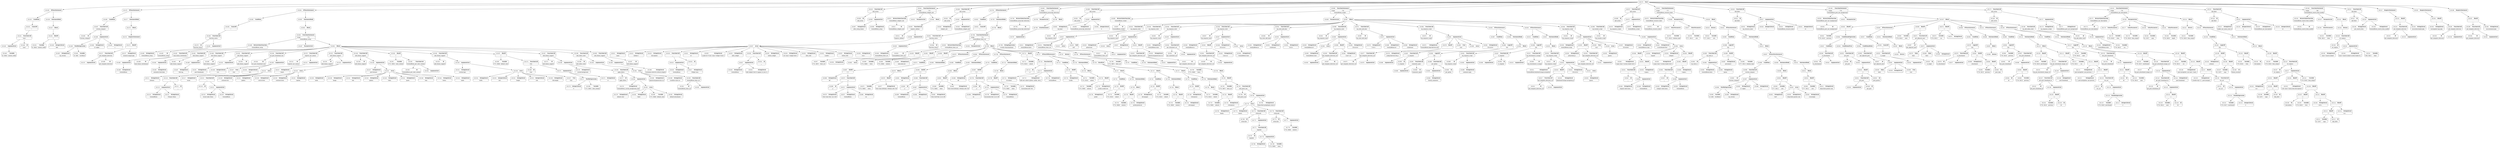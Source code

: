digraph ast {
node [shape=none];
181450 [label=<<TABLE border='1' cellspacing='0' cellpadding='10' style='rounded' ><TR><TD border='0'>181450</TD><TD border='0'><B>ArgumentList</B></TD></TR></TABLE>>];
181450 -> 181449 [weight=2];
181451 [label=<<TABLE border='1' cellspacing='0' cellpadding='10' style='rounded' ><TR><TD border='0'>181451</TD><TD border='0'><B>FunctionCall</B></TD></TR><HR/><TR><TD border='0' cellpadding='5' colspan='2'>isset</TD></TR></TABLE>>];
181451 -> 181448 [weight=2];
181451 -> 181450 [weight=2];
181448 [label=<<TABLE border='1' cellspacing='0' cellpadding='10' style='rounded' ><TR><TD border='0'>181448</TD><TD border='0'><B>Id</B></TD></TR><HR/><TR><TD border='0' cellpadding='5' colspan='2'>isset</TD></TR></TABLE>>];
181449 [label=<<TABLE border='1' cellspacing='0' cellpadding='10' style='rounded' ><TR><TD border='0'>181449</TD><TD border='0'><B>Variable</B></TD></TR><HR/><TR><TD border='0' cellpadding='5'>(0, 3804)</TD><TD border='0' cellpadding='5'>content_width</TD></TR></TABLE>>];
181454 [label=<<TABLE border='1' cellspacing='0' cellpadding='10' style='rounded' ><TR><TD border='0'>181454</TD><TD border='0'><B>Variable</B></TD></TR><HR/><TR><TD border='0' cellpadding='5'>(0, 3804)</TD><TD border='0' cellpadding='5'>content_width</TD></TR></TABLE>>];
181455 [label=<<TABLE border='1' cellspacing='0' cellpadding='10' style='rounded' ><TR><TD border='0'>181455</TD><TD border='0'><B>BinOP</B></TD></TR><HR/><TR><TD border='0' cellpadding='5' colspan='2'>=</TD></TR></TABLE>>];
181455 -> 181454 [weight=2];
181455 -> 181456 [weight=2];
181452 [label=<<TABLE border='1' cellspacing='0' cellpadding='10' style='rounded' ><TR><TD border='0'>181452</TD><TD border='0'><B>UnaryOP</B></TD></TR><HR/><TR><TD border='0' cellpadding='5' colspan='2'>!</TD></TR></TABLE>>];
181452 -> 181451 [weight=2];
181453 [label=<<TABLE border='1' cellspacing='0' cellpadding='10' style='rounded' ><TR><TD border='0'>181453</TD><TD border='0'><B>Condition</B></TD></TR></TABLE>>];
181453 -> 181452 [weight=2];
181458 [label=<<TABLE border='1' cellspacing='0' cellpadding='10' style='rounded' ><TR><TD border='0'>181458</TD><TD border='0'><B>IfThenStatement</B></TD></TR></TABLE>>];
181458 -> 181453 [weight=2];
181458 -> 181459 [weight=2];
181459 [label=<<TABLE border='1' cellspacing='0' cellpadding='10' style='rounded' ><TR><TD border='0'>181459</TD><TD border='0'><B>StatementBody</B></TD></TR></TABLE>>];
181459 -> 181457 [weight=2];
181456 [label=<<TABLE border='1' cellspacing='0' cellpadding='10' style='rounded' ><TR><TD border='0'>181456</TD><TD border='0'><B>IntegerLiteral</B></TD></TR><HR/><TR><TD border='0' cellpadding='5' colspan='2'>660</TD></TR></TABLE>>];
181457 [label=<<TABLE border='1' cellspacing='0' cellpadding='10' style='rounded' ><TR><TD border='0'>181457</TD><TD border='0'><B>Block</B></TD></TR></TABLE>>];
181457 -> 181455 [weight=2];
181462 [label=<<TABLE border='1' cellspacing='0' cellpadding='10' style='rounded' ><TR><TD border='0'>181462</TD><TD border='0'><B>StringLiteral</B></TD></TR><HR/><TR><TD border='0' cellpadding='5' colspan='2'>wp_version</TD></TR></TABLE>>];
181463 [label=<<TABLE border='1' cellspacing='0' cellpadding='10' style='rounded' ><TR><TD border='0'>181463</TD><TD border='0'><B>PostfixExpression</B></TD></TR></TABLE>>];
181463 -> 181461 [weight=2];
181463 -> 181462 [weight=2];
181460 [label=<<TABLE border='1' cellspacing='0' cellpadding='10' style='rounded' ><TR><TD border='0'>181460</TD><TD border='0'><B>Id</B></TD></TR><HR/><TR><TD border='0' cellpadding='5' colspan='2'>version_compare</TD></TR></TABLE>>];
181461 [label=<<TABLE border='1' cellspacing='0' cellpadding='10' style='rounded' ><TR><TD border='0'>181461</TD><TD border='0'><B>Variable</B></TD></TR><HR/><TR><TD border='0' cellpadding='5'>(0, 480)</TD><TD border='0' cellpadding='5'>GLOBALS</TD></TR></TABLE>>];
181466 [label=<<TABLE border='1' cellspacing='0' cellpadding='10' style='rounded' ><TR><TD border='0'>181466</TD><TD border='0'><B>ArgumentList</B></TD></TR></TABLE>>];
181466 -> 181463 [weight=2];
181466 -> 181464 [weight=2];
181466 -> 181465 [weight=2];
181467 [label=<<TABLE border='1' cellspacing='0' cellpadding='10' style='rounded' ><TR><TD border='0'>181467</TD><TD border='0'><B>FunctionCall</B></TD></TR><HR/><TR><TD border='0' cellpadding='5' colspan='2'>version_compare</TD></TR></TABLE>>];
181467 -> 181460 [weight=2];
181467 -> 181466 [weight=2];
181464 [label=<<TABLE border='1' cellspacing='0' cellpadding='10' style='rounded' ><TR><TD border='0'>181464</TD><TD border='0'><B>StringLiteral</B></TD></TR><HR/><TR><TD border='0' cellpadding='5' colspan='2'>4.1-alpha</TD></TR></TABLE>>];
181465 [label=<<TABLE border='1' cellspacing='0' cellpadding='10' style='rounded' ><TR><TD border='0'>181465</TD><TD border='0'><B>StringLiteral</B></TD></TR><HR/><TR><TD border='0' cellpadding='5' colspan='2'>&lt;</TD></TR></TABLE>>];
181470 [label=<<TABLE border='1' cellspacing='0' cellpadding='10' style='rounded' ><TR><TD border='0'>181470</TD><TD border='0'><B>ArgumentList</B></TD></TR></TABLE>>];
181471 [label=<<TABLE border='1' cellspacing='0' cellpadding='10' style='rounded' ><TR><TD border='0'>181471</TD><TD border='0'><B>FunctionCall</B></TD></TR><HR/><TR><TD border='0' cellpadding='5' colspan='2'>get_template_directory</TD></TR></TABLE>>];
181471 -> 181469 [weight=2];
181471 -> 181470 [weight=2];
181468 [label=<<TABLE border='1' cellspacing='0' cellpadding='10' style='rounded' ><TR><TD border='0'>181468</TD><TD border='0'><B>Condition</B></TD></TR></TABLE>>];
181468 -> 181467 [weight=2];
181469 [label=<<TABLE border='1' cellspacing='0' cellpadding='10' style='rounded' ><TR><TD border='0'>181469</TD><TD border='0'><B>Id</B></TD></TR><HR/><TR><TD border='0' cellpadding='5' colspan='2'>get_template_directory</TD></TR></TABLE>>];
181474 [label=<<TABLE border='1' cellspacing='0' cellpadding='10' style='rounded' ><TR><TD border='0'>181474</TD><TD border='0'><B>RequireStatement</B></TD></TR></TABLE>>];
181474 -> 181472 [weight=2];
181475 [label=<<TABLE border='1' cellspacing='0' cellpadding='10' style='rounded' ><TR><TD border='0'>181475</TD><TD border='0'><B>Block</B></TD></TR></TABLE>>];
181475 -> 181474 [weight=2];
181472 [label=<<TABLE border='1' cellspacing='0' cellpadding='10' style='rounded' ><TR><TD border='0'>181472</TD><TD border='0'><B>BinOP</B></TD></TR><HR/><TR><TD border='0' cellpadding='5' colspan='2'>.</TD></TR></TABLE>>];
181472 -> 181471 [weight=2];
181472 -> 181473 [weight=2];
181473 [label=<<TABLE border='1' cellspacing='0' cellpadding='10' style='rounded' ><TR><TD border='0'>181473</TD><TD border='0'><B>StringLiteral</B></TD></TR><HR/><TR><TD border='0' cellpadding='5' colspan='2'>incback-compat.php</TD></TR></TABLE>>];
181479 [label=<<TABLE border='1' cellspacing='0' cellpadding='10' style='rounded' ><TR><TD border='0'>181479</TD><TD border='0'><B>Id</B></TD></TR><HR/><TR><TD border='0' cellpadding='5' colspan='2'>function_exists</TD></TR></TABLE>>];
181476 [label=<<TABLE border='1' cellspacing='0' cellpadding='10' style='rounded' ><TR><TD border='0'>181476</TD><TD border='0'><B>IfThenStatement</B></TD></TR></TABLE>>];
181476 -> 181468 [weight=2];
181476 -> 181477 [weight=2];
181477 [label=<<TABLE border='1' cellspacing='0' cellpadding='10' style='rounded' ><TR><TD border='0'>181477</TD><TD border='0'><B>StatementBody</B></TD></TR></TABLE>>];
181477 -> 181475 [weight=2];
181482 [label=<<TABLE border='1' cellspacing='0' cellpadding='10' style='rounded' ><TR><TD border='0'>181482</TD><TD border='0'><B>FunctionCall</B></TD></TR><HR/><TR><TD border='0' cellpadding='5' colspan='2'>function_exists</TD></TR></TABLE>>];
181482 -> 181479 [weight=2];
181482 -> 181481 [weight=2];
181483 [label=<<TABLE border='1' cellspacing='0' cellpadding='10' style='rounded' ><TR><TD border='0'>181483</TD><TD border='0'><B>UnaryOP</B></TD></TR><HR/><TR><TD border='0' cellpadding='5' colspan='2'>!</TD></TR></TABLE>>];
181483 -> 181482 [weight=2];
181480 [label=<<TABLE border='1' cellspacing='0' cellpadding='10' style='rounded' ><TR><TD border='0'>181480</TD><TD border='0'><B>StringLiteral</B></TD></TR><HR/><TR><TD border='0' cellpadding='5' colspan='2'>twentyfifteen_setup</TD></TR></TABLE>>];
181481 [label=<<TABLE border='1' cellspacing='0' cellpadding='10' style='rounded' ><TR><TD border='0'>181481</TD><TD border='0'><B>ArgumentList</B></TD></TR></TABLE>>];
181481 -> 181480 [weight=2];
181486 [label=<<TABLE border='1' cellspacing='0' cellpadding='10' style='rounded' ><TR><TD border='0'>181486</TD><TD border='0'><B>ReturnValueFunction</B></TD></TR><HR/><TR><TD border='0' cellpadding='5' colspan='2'>twentyfifteen_setup</TD></TR></TABLE>>];
181486 -> 181485 [weight=2];
181487 [label=<<TABLE border='1' cellspacing='0' cellpadding='10' style='rounded' ><TR><TD border='0'>181487</TD><TD border='0'><B>ParameterList</B></TD></TR></TABLE>>];
181484 [label=<<TABLE border='1' cellspacing='0' cellpadding='10' style='rounded' ><TR><TD border='0'>181484</TD><TD border='0'><B>Condition</B></TD></TR></TABLE>>];
181484 -> 181483 [weight=2];
181485 [label=<<TABLE border='1' cellspacing='0' cellpadding='10' style='rounded' ><TR><TD border='0'>181485</TD><TD border='0'><B>Id</B></TD></TR><HR/><TR><TD border='0' cellpadding='5' colspan='2'>twentyfifteen_setup</TD></TR></TABLE>>];
181490 [label=<<TABLE border='1' cellspacing='0' cellpadding='10' style='rounded' ><TR><TD border='0'>181490</TD><TD border='0'><B>ArgumentList</B></TD></TR></TABLE>>];
181490 -> 181489 [weight=2];
181491 [label=<<TABLE border='1' cellspacing='0' cellpadding='10' style='rounded' ><TR><TD border='0'>181491</TD><TD border='0'><B>FunctionCall</B></TD></TR><HR/><TR><TD border='0' cellpadding='5' colspan='2'>load_theme_textdomain</TD></TR></TABLE>>];
181491 -> 181488 [weight=2];
181491 -> 181490 [weight=2];
181488 [label=<<TABLE border='1' cellspacing='0' cellpadding='10' style='rounded' ><TR><TD border='0'>181488</TD><TD border='0'><B>Id</B></TD></TR><HR/><TR><TD border='0' cellpadding='5' colspan='2'>load_theme_textdomain</TD></TR></TABLE>>];
181489 [label=<<TABLE border='1' cellspacing='0' cellpadding='10' style='rounded' ><TR><TD border='0'>181489</TD><TD border='0'><B>StringLiteral</B></TD></TR><HR/><TR><TD border='0' cellpadding='5' colspan='2'>twentyfifteen</TD></TR></TABLE>>];
181494 [label=<<TABLE border='1' cellspacing='0' cellpadding='10' style='rounded' ><TR><TD border='0'>181494</TD><TD border='0'><B>ArgumentList</B></TD></TR></TABLE>>];
181494 -> 181493 [weight=2];
181495 [label=<<TABLE border='1' cellspacing='0' cellpadding='10' style='rounded' ><TR><TD border='0'>181495</TD><TD border='0'><B>FunctionCall</B></TD></TR><HR/><TR><TD border='0' cellpadding='5' colspan='2'>add_theme_support</TD></TR></TABLE>>];
181495 -> 181492 [weight=2];
181495 -> 181494 [weight=2];
181492 [label=<<TABLE border='1' cellspacing='0' cellpadding='10' style='rounded' ><TR><TD border='0'>181492</TD><TD border='0'><B>Id</B></TD></TR><HR/><TR><TD border='0' cellpadding='5' colspan='2'>add_theme_support</TD></TR></TABLE>>];
181493 [label=<<TABLE border='1' cellspacing='0' cellpadding='10' style='rounded' ><TR><TD border='0'>181493</TD><TD border='0'><B>StringLiteral</B></TD></TR><HR/><TR><TD border='0' cellpadding='5' colspan='2'>automatic-feed-links</TD></TR></TABLE>>];
181498 [label=<<TABLE border='1' cellspacing='0' cellpadding='10' style='rounded' ><TR><TD border='0'>181498</TD><TD border='0'><B>ArgumentList</B></TD></TR></TABLE>>];
181498 -> 181497 [weight=2];
181499 [label=<<TABLE border='1' cellspacing='0' cellpadding='10' style='rounded' ><TR><TD border='0'>181499</TD><TD border='0'><B>FunctionCall</B></TD></TR><HR/><TR><TD border='0' cellpadding='5' colspan='2'>add_theme_support</TD></TR></TABLE>>];
181499 -> 181496 [weight=2];
181499 -> 181498 [weight=2];
181496 [label=<<TABLE border='1' cellspacing='0' cellpadding='10' style='rounded' ><TR><TD border='0'>181496</TD><TD border='0'><B>Id</B></TD></TR><HR/><TR><TD border='0' cellpadding='5' colspan='2'>add_theme_support</TD></TR></TABLE>>];
181497 [label=<<TABLE border='1' cellspacing='0' cellpadding='10' style='rounded' ><TR><TD border='0'>181497</TD><TD border='0'><B>StringLiteral</B></TD></TR><HR/><TR><TD border='0' cellpadding='5' colspan='2'>title-tag</TD></TR></TABLE>>];
181502 [label=<<TABLE border='1' cellspacing='0' cellpadding='10' style='rounded' ><TR><TD border='0'>181502</TD><TD border='0'><B>ArgumentList</B></TD></TR></TABLE>>];
181502 -> 181501 [weight=2];
181503 [label=<<TABLE border='1' cellspacing='0' cellpadding='10' style='rounded' ><TR><TD border='0'>181503</TD><TD border='0'><B>FunctionCall</B></TD></TR><HR/><TR><TD border='0' cellpadding='5' colspan='2'>add_theme_support</TD></TR></TABLE>>];
181503 -> 181500 [weight=2];
181503 -> 181502 [weight=2];
181500 [label=<<TABLE border='1' cellspacing='0' cellpadding='10' style='rounded' ><TR><TD border='0'>181500</TD><TD border='0'><B>Id</B></TD></TR><HR/><TR><TD border='0' cellpadding='5' colspan='2'>add_theme_support</TD></TR></TABLE>>];
181501 [label=<<TABLE border='1' cellspacing='0' cellpadding='10' style='rounded' ><TR><TD border='0'>181501</TD><TD border='0'><B>StringLiteral</B></TD></TR><HR/><TR><TD border='0' cellpadding='5' colspan='2'>post-thumbnails</TD></TR></TABLE>>];
181506 [label=<<TABLE border='1' cellspacing='0' cellpadding='10' style='rounded' ><TR><TD border='0'>181506</TD><TD border='0'><B>IntegerLiteral</B></TD></TR><HR/><TR><TD border='0' cellpadding='5' colspan='2'>510</TD></TR></TABLE>>];
181507 [label=<<TABLE border='1' cellspacing='0' cellpadding='10' style='rounded' ><TR><TD border='0'>181507</TD><TD border='0'><B>True</B></TD></TR><HR/><TR><TD border='0' cellpadding='5' colspan='2'>true</TD></TR></TABLE>>];
181504 [label=<<TABLE border='1' cellspacing='0' cellpadding='10' style='rounded' ><TR><TD border='0'>181504</TD><TD border='0'><B>Id</B></TD></TR><HR/><TR><TD border='0' cellpadding='5' colspan='2'>set_post_thumbnail_size</TD></TR></TABLE>>];
181505 [label=<<TABLE border='1' cellspacing='0' cellpadding='10' style='rounded' ><TR><TD border='0'>181505</TD><TD border='0'><B>IntegerLiteral</B></TD></TR><HR/><TR><TD border='0' cellpadding='5' colspan='2'>825</TD></TR></TABLE>>];
181510 [label=<<TABLE border='1' cellspacing='0' cellpadding='10' style='rounded' ><TR><TD border='0'>181510</TD><TD border='0'><B>Id</B></TD></TR><HR/><TR><TD border='0' cellpadding='5' colspan='2'>register_nav_menus</TD></TR></TABLE>>];
181511 [label=<<TABLE border='1' cellspacing='0' cellpadding='10' style='rounded' ><TR><TD border='0'>181511</TD><TD border='0'><B>StringLiteral</B></TD></TR><HR/><TR><TD border='0' cellpadding='5' colspan='2'>primary</TD></TR></TABLE>>];
181508 [label=<<TABLE border='1' cellspacing='0' cellpadding='10' style='rounded' ><TR><TD border='0'>181508</TD><TD border='0'><B>ArgumentList</B></TD></TR></TABLE>>];
181508 -> 181505 [weight=2];
181508 -> 181506 [weight=2];
181508 -> 181507 [weight=2];
181509 [label=<<TABLE border='1' cellspacing='0' cellpadding='10' style='rounded' ><TR><TD border='0'>181509</TD><TD border='0'><B>FunctionCall</B></TD></TR><HR/><TR><TD border='0' cellpadding='5' colspan='2'>set_post_thumbnail_size</TD></TR></TABLE>>];
181509 -> 181504 [weight=2];
181509 -> 181508 [weight=2];
181514 [label=<<TABLE border='1' cellspacing='0' cellpadding='10' style='rounded' ><TR><TD border='0'>181514</TD><TD border='0'><B>StringLiteral</B></TD></TR><HR/><TR><TD border='0' cellpadding='5' colspan='2'>twentyfifteen</TD></TR></TABLE>>];
181515 [label=<<TABLE border='1' cellspacing='0' cellpadding='10' style='rounded' ><TR><TD border='0'>181515</TD><TD border='0'><B>ArgumentList</B></TD></TR></TABLE>>];
181515 -> 181513 [weight=2];
181515 -> 181514 [weight=2];
181512 [label=<<TABLE border='1' cellspacing='0' cellpadding='10' style='rounded' ><TR><TD border='0'>181512</TD><TD border='0'><B>Id</B></TD></TR><HR/><TR><TD border='0' cellpadding='5' colspan='2'>__</TD></TR></TABLE>>];
181513 [label=<<TABLE border='1' cellspacing='0' cellpadding='10' style='rounded' ><TR><TD border='0'>181513</TD><TD border='0'><B>StringLiteral</B></TD></TR><HR/><TR><TD border='0' cellpadding='5' colspan='2'>Primary Menu</TD></TR></TABLE>>];
181518 [label=<<TABLE border='1' cellspacing='0' cellpadding='10' style='rounded' ><TR><TD border='0'>181518</TD><TD border='0'><B>Id</B></TD></TR><HR/><TR><TD border='0' cellpadding='5' colspan='2'>__</TD></TR></TABLE>>];
181519 [label=<<TABLE border='1' cellspacing='0' cellpadding='10' style='rounded' ><TR><TD border='0'>181519</TD><TD border='0'><B>StringLiteral</B></TD></TR><HR/><TR><TD border='0' cellpadding='5' colspan='2'>Social Links Menu</TD></TR></TABLE>>];
181516 [label=<<TABLE border='1' cellspacing='0' cellpadding='10' style='rounded' ><TR><TD border='0'>181516</TD><TD border='0'><B>FunctionCall</B></TD></TR><HR/><TR><TD border='0' cellpadding='5' colspan='2'>__</TD></TR></TABLE>>];
181516 -> 181512 [weight=2];
181516 -> 181515 [weight=2];
181517 [label=<<TABLE border='1' cellspacing='0' cellpadding='10' style='rounded' ><TR><TD border='0'>181517</TD><TD border='0'><B>StringLiteral</B></TD></TR><HR/><TR><TD border='0' cellpadding='5' colspan='2'>social</TD></TR></TABLE>>];
181522 [label=<<TABLE border='1' cellspacing='0' cellpadding='10' style='rounded' ><TR><TD border='0'>181522</TD><TD border='0'><B>FunctionCall</B></TD></TR><HR/><TR><TD border='0' cellpadding='5' colspan='2'>__</TD></TR></TABLE>>];
181522 -> 181518 [weight=2];
181522 -> 181521 [weight=2];
181523 [label=<<TABLE border='1' cellspacing='0' cellpadding='10' style='rounded' ><TR><TD border='0'>181523</TD><TD border='0'><B>Array</B></TD></TR></TABLE>>];
181523 -> 181511 [weight=2];
181523 -> 181516 [weight=2];
181523 -> 181517 [weight=2];
181523 -> 181522 [weight=2];
181520 [label=<<TABLE border='1' cellspacing='0' cellpadding='10' style='rounded' ><TR><TD border='0'>181520</TD><TD border='0'><B>StringLiteral</B></TD></TR><HR/><TR><TD border='0' cellpadding='5' colspan='2'>twentyfifteen</TD></TR></TABLE>>];
181521 [label=<<TABLE border='1' cellspacing='0' cellpadding='10' style='rounded' ><TR><TD border='0'>181521</TD><TD border='0'><B>ArgumentList</B></TD></TR></TABLE>>];
181521 -> 181519 [weight=2];
181521 -> 181520 [weight=2];
181526 [label=<<TABLE border='1' cellspacing='0' cellpadding='10' style='rounded' ><TR><TD border='0'>181526</TD><TD border='0'><B>Id</B></TD></TR><HR/><TR><TD border='0' cellpadding='5' colspan='2'>add_theme_support</TD></TR></TABLE>>];
181527 [label=<<TABLE border='1' cellspacing='0' cellpadding='10' style='rounded' ><TR><TD border='0'>181527</TD><TD border='0'><B>StringLiteral</B></TD></TR><HR/><TR><TD border='0' cellpadding='5' colspan='2'>html5</TD></TR></TABLE>>];
181524 [label=<<TABLE border='1' cellspacing='0' cellpadding='10' style='rounded' ><TR><TD border='0'>181524</TD><TD border='0'><B>ArgumentList</B></TD></TR></TABLE>>];
181524 -> 181523 [weight=2];
181525 [label=<<TABLE border='1' cellspacing='0' cellpadding='10' style='rounded' ><TR><TD border='0'>181525</TD><TD border='0'><B>FunctionCall</B></TD></TR><HR/><TR><TD border='0' cellpadding='5' colspan='2'>register_nav_menus</TD></TR></TABLE>>];
181525 -> 181510 [weight=2];
181525 -> 181524 [weight=2];
181530 [label=<<TABLE border='1' cellspacing='0' cellpadding='10' style='rounded' ><TR><TD border='0'>181530</TD><TD border='0'><B>StringLiteral</B></TD></TR><HR/><TR><TD border='0' cellpadding='5' colspan='2'>comment-list</TD></TR></TABLE>>];
181531 [label=<<TABLE border='1' cellspacing='0' cellpadding='10' style='rounded' ><TR><TD border='0'>181531</TD><TD border='0'><B>StringLiteral</B></TD></TR><HR/><TR><TD border='0' cellpadding='5' colspan='2'>gallery</TD></TR></TABLE>>];
181528 [label=<<TABLE border='1' cellspacing='0' cellpadding='10' style='rounded' ><TR><TD border='0'>181528</TD><TD border='0'><B>StringLiteral</B></TD></TR><HR/><TR><TD border='0' cellpadding='5' colspan='2'>search-form</TD></TR></TABLE>>];
181529 [label=<<TABLE border='1' cellspacing='0' cellpadding='10' style='rounded' ><TR><TD border='0'>181529</TD><TD border='0'><B>StringLiteral</B></TD></TR><HR/><TR><TD border='0' cellpadding='5' colspan='2'>comment-form</TD></TR></TABLE>>];
181534 [label=<<TABLE border='1' cellspacing='0' cellpadding='10' style='rounded' ><TR><TD border='0'>181534</TD><TD border='0'><B>ArgumentList</B></TD></TR></TABLE>>];
181534 -> 181527 [weight=2];
181534 -> 181533 [weight=2];
181535 [label=<<TABLE border='1' cellspacing='0' cellpadding='10' style='rounded' ><TR><TD border='0'>181535</TD><TD border='0'><B>FunctionCall</B></TD></TR><HR/><TR><TD border='0' cellpadding='5' colspan='2'>add_theme_support</TD></TR></TABLE>>];
181535 -> 181526 [weight=2];
181535 -> 181534 [weight=2];
181532 [label=<<TABLE border='1' cellspacing='0' cellpadding='10' style='rounded' ><TR><TD border='0'>181532</TD><TD border='0'><B>StringLiteral</B></TD></TR><HR/><TR><TD border='0' cellpadding='5' colspan='2'>caption</TD></TR></TABLE>>];
181533 [label=<<TABLE border='1' cellspacing='0' cellpadding='10' style='rounded' ><TR><TD border='0'>181533</TD><TD border='0'><B>Array</B></TD></TR></TABLE>>];
181533 -> 181528 [weight=2];
181533 -> 181529 [weight=2];
181533 -> 181530 [weight=2];
181533 -> 181531 [weight=2];
181533 -> 181532 [weight=2];
181538 [label=<<TABLE border='1' cellspacing='0' cellpadding='10' style='rounded' ><TR><TD border='0'>181538</TD><TD border='0'><B>StringLiteral</B></TD></TR><HR/><TR><TD border='0' cellpadding='5' colspan='2'>aside</TD></TR></TABLE>>];
181539 [label=<<TABLE border='1' cellspacing='0' cellpadding='10' style='rounded' ><TR><TD border='0'>181539</TD><TD border='0'><B>StringLiteral</B></TD></TR><HR/><TR><TD border='0' cellpadding='5' colspan='2'>image</TD></TR></TABLE>>];
181536 [label=<<TABLE border='1' cellspacing='0' cellpadding='10' style='rounded' ><TR><TD border='0'>181536</TD><TD border='0'><B>Id</B></TD></TR><HR/><TR><TD border='0' cellpadding='5' colspan='2'>add_theme_support</TD></TR></TABLE>>];
181537 [label=<<TABLE border='1' cellspacing='0' cellpadding='10' style='rounded' ><TR><TD border='0'>181537</TD><TD border='0'><B>StringLiteral</B></TD></TR><HR/><TR><TD border='0' cellpadding='5' colspan='2'>post-formats</TD></TR></TABLE>>];
181542 [label=<<TABLE border='1' cellspacing='0' cellpadding='10' style='rounded' ><TR><TD border='0'>181542</TD><TD border='0'><B>StringLiteral</B></TD></TR><HR/><TR><TD border='0' cellpadding='5' colspan='2'>link</TD></TR></TABLE>>];
181543 [label=<<TABLE border='1' cellspacing='0' cellpadding='10' style='rounded' ><TR><TD border='0'>181543</TD><TD border='0'><B>StringLiteral</B></TD></TR><HR/><TR><TD border='0' cellpadding='5' colspan='2'>gallery</TD></TR></TABLE>>];
181540 [label=<<TABLE border='1' cellspacing='0' cellpadding='10' style='rounded' ><TR><TD border='0'>181540</TD><TD border='0'><B>StringLiteral</B></TD></TR><HR/><TR><TD border='0' cellpadding='5' colspan='2'>video</TD></TR></TABLE>>];
181541 [label=<<TABLE border='1' cellspacing='0' cellpadding='10' style='rounded' ><TR><TD border='0'>181541</TD><TD border='0'><B>StringLiteral</B></TD></TR><HR/><TR><TD border='0' cellpadding='5' colspan='2'>quote</TD></TR></TABLE>>];
181546 [label=<<TABLE border='1' cellspacing='0' cellpadding='10' style='rounded' ><TR><TD border='0'>181546</TD><TD border='0'><B>StringLiteral</B></TD></TR><HR/><TR><TD border='0' cellpadding='5' colspan='2'>chat</TD></TR></TABLE>>];
181547 [label=<<TABLE border='1' cellspacing='0' cellpadding='10' style='rounded' ><TR><TD border='0'>181547</TD><TD border='0'><B>Array</B></TD></TR></TABLE>>];
181547 -> 181538 [weight=2];
181547 -> 181539 [weight=2];
181547 -> 181540 [weight=2];
181547 -> 181541 [weight=2];
181547 -> 181542 [weight=2];
181547 -> 181543 [weight=2];
181547 -> 181544 [weight=2];
181547 -> 181545 [weight=2];
181547 -> 181546 [weight=2];
181544 [label=<<TABLE border='1' cellspacing='0' cellpadding='10' style='rounded' ><TR><TD border='0'>181544</TD><TD border='0'><B>StringLiteral</B></TD></TR><HR/><TR><TD border='0' cellpadding='5' colspan='2'>status</TD></TR></TABLE>>];
181545 [label=<<TABLE border='1' cellspacing='0' cellpadding='10' style='rounded' ><TR><TD border='0'>181545</TD><TD border='0'><B>StringLiteral</B></TD></TR><HR/><TR><TD border='0' cellpadding='5' colspan='2'>audio</TD></TR></TABLE>>];
181550 [label=<<TABLE border='1' cellspacing='0' cellpadding='10' style='rounded' ><TR><TD border='0'>181550</TD><TD border='0'><B>Id</B></TD></TR><HR/><TR><TD border='0' cellpadding='5' colspan='2'>add_theme_support</TD></TR></TABLE>>];
181551 [label=<<TABLE border='1' cellspacing='0' cellpadding='10' style='rounded' ><TR><TD border='0'>181551</TD><TD border='0'><B>StringLiteral</B></TD></TR><HR/><TR><TD border='0' cellpadding='5' colspan='2'>custom-logo</TD></TR></TABLE>>];
181548 [label=<<TABLE border='1' cellspacing='0' cellpadding='10' style='rounded' ><TR><TD border='0'>181548</TD><TD border='0'><B>ArgumentList</B></TD></TR></TABLE>>];
181548 -> 181537 [weight=2];
181548 -> 181547 [weight=2];
181549 [label=<<TABLE border='1' cellspacing='0' cellpadding='10' style='rounded' ><TR><TD border='0'>181549</TD><TD border='0'><B>FunctionCall</B></TD></TR><HR/><TR><TD border='0' cellpadding='5' colspan='2'>add_theme_support</TD></TR></TABLE>>];
181549 -> 181536 [weight=2];
181549 -> 181548 [weight=2];
181554 [label=<<TABLE border='1' cellspacing='0' cellpadding='10' style='rounded' ><TR><TD border='0'>181554</TD><TD border='0'><B>StringLiteral</B></TD></TR><HR/><TR><TD border='0' cellpadding='5' colspan='2'>width</TD></TR></TABLE>>];
181555 [label=<<TABLE border='1' cellspacing='0' cellpadding='10' style='rounded' ><TR><TD border='0'>181555</TD><TD border='0'><B>IntegerLiteral</B></TD></TR><HR/><TR><TD border='0' cellpadding='5' colspan='2'>248</TD></TR></TABLE>>];
181552 [label=<<TABLE border='1' cellspacing='0' cellpadding='10' style='rounded' ><TR><TD border='0'>181552</TD><TD border='0'><B>StringLiteral</B></TD></TR><HR/><TR><TD border='0' cellpadding='5' colspan='2'>height</TD></TR></TABLE>>];
181553 [label=<<TABLE border='1' cellspacing='0' cellpadding='10' style='rounded' ><TR><TD border='0'>181553</TD><TD border='0'><B>IntegerLiteral</B></TD></TR><HR/><TR><TD border='0' cellpadding='5' colspan='2'>248</TD></TR></TABLE>>];
181558 [label=<<TABLE border='1' cellspacing='0' cellpadding='10' style='rounded' ><TR><TD border='0'>181558</TD><TD border='0'><B>Array</B></TD></TR></TABLE>>];
181558 -> 181552 [weight=2];
181558 -> 181553 [weight=2];
181558 -> 181554 [weight=2];
181558 -> 181555 [weight=2];
181558 -> 181556 [weight=2];
181558 -> 181557 [weight=2];
181559 [label=<<TABLE border='1' cellspacing='0' cellpadding='10' style='rounded' ><TR><TD border='0'>181559</TD><TD border='0'><B>ArgumentList</B></TD></TR></TABLE>>];
181559 -> 181551 [weight=2];
181559 -> 181558 [weight=2];
181556 [label=<<TABLE border='1' cellspacing='0' cellpadding='10' style='rounded' ><TR><TD border='0'>181556</TD><TD border='0'><B>StringLiteral</B></TD></TR><HR/><TR><TD border='0' cellpadding='5' colspan='2'>flex-height</TD></TR></TABLE>>];
181557 [label=<<TABLE border='1' cellspacing='0' cellpadding='10' style='rounded' ><TR><TD border='0'>181557</TD><TD border='0'><B>True</B></TD></TR><HR/><TR><TD border='0' cellpadding='5' colspan='2'>true</TD></TR></TABLE>>];
181562 [label=<<TABLE border='1' cellspacing='0' cellpadding='10' style='rounded' ><TR><TD border='0'>181562</TD><TD border='0'><B>BinOP</B></TD></TR><HR/><TR><TD border='0' cellpadding='5' colspan='2'>=</TD></TR></TABLE>>];
181562 -> 181561 [weight=2];
181562 -> 181565 [weight=2];
181563 [label=<<TABLE border='1' cellspacing='0' cellpadding='10' style='rounded' ><TR><TD border='0'>181563</TD><TD border='0'><B>Id</B></TD></TR><HR/><TR><TD border='0' cellpadding='5' colspan='2'>twentyfifteen_get_color_scheme</TD></TR></TABLE>>];
181560 [label=<<TABLE border='1' cellspacing='0' cellpadding='10' style='rounded' ><TR><TD border='0'>181560</TD><TD border='0'><B>FunctionCall</B></TD></TR><HR/><TR><TD border='0' cellpadding='5' colspan='2'>add_theme_support</TD></TR></TABLE>>];
181560 -> 181550 [weight=2];
181560 -> 181559 [weight=2];
181561 [label=<<TABLE border='1' cellspacing='0' cellpadding='10' style='rounded' ><TR><TD border='0'>181561</TD><TD border='0'><B>Variable</B></TD></TR><HR/><TR><TD border='0' cellpadding='5'>(772, 3805)</TD><TD border='0' cellpadding='5'>color_scheme</TD></TR></TABLE>>];
181566 [label=<<TABLE border='1' cellspacing='0' cellpadding='10' style='rounded' ><TR><TD border='0'>181566</TD><TD border='0'><B>Variable</B></TD></TR><HR/><TR><TD border='0' cellpadding='5'>(772, 3806)</TD><TD border='0' cellpadding='5'>default_color</TD></TR></TABLE>>];
181567 [label=<<TABLE border='1' cellspacing='0' cellpadding='10' style='rounded' ><TR><TD border='0'>181567</TD><TD border='0'><B>BinOP</B></TD></TR><HR/><TR><TD border='0' cellpadding='5' colspan='2'>=</TD></TR></TABLE>>];
181567 -> 181566 [weight=2];
181567 -> 181574 [weight=2];
181564 [label=<<TABLE border='1' cellspacing='0' cellpadding='10' style='rounded' ><TR><TD border='0'>181564</TD><TD border='0'><B>ArgumentList</B></TD></TR></TABLE>>];
181565 [label=<<TABLE border='1' cellspacing='0' cellpadding='10' style='rounded' ><TR><TD border='0'>181565</TD><TD border='0'><B>FunctionCall</B></TD></TR><HR/><TR><TD border='0' cellpadding='5' colspan='2'>twentyfifteen_get_color_scheme</TD></TR></TABLE>>];
181565 -> 181563 [weight=2];
181565 -> 181564 [weight=2];
181570 [label=<<TABLE border='1' cellspacing='0' cellpadding='10' style='rounded' ><TR><TD border='0'>181570</TD><TD border='0'><B>IntegerLiteral</B></TD></TR><HR/><TR><TD border='0' cellpadding='5' colspan='2'>0</TD></TR></TABLE>>];
181571 [label=<<TABLE border='1' cellspacing='0' cellpadding='10' style='rounded' ><TR><TD border='0'>181571</TD><TD border='0'><B>PostfixExpression</B></TD></TR></TABLE>>];
181571 -> 181569 [weight=2];
181571 -> 181570 [weight=2];
181568 [label=<<TABLE border='1' cellspacing='0' cellpadding='10' style='rounded' ><TR><TD border='0'>181568</TD><TD border='0'><B>Id</B></TD></TR><HR/><TR><TD border='0' cellpadding='5' colspan='2'>trim</TD></TR></TABLE>>];
181569 [label=<<TABLE border='1' cellspacing='0' cellpadding='10' style='rounded' ><TR><TD border='0'>181569</TD><TD border='0'><B>Variable</B></TD></TR><HR/><TR><TD border='0' cellpadding='5'>(772, 3805)</TD><TD border='0' cellpadding='5'>color_scheme</TD></TR></TABLE>>];
181574 [label=<<TABLE border='1' cellspacing='0' cellpadding='10' style='rounded' ><TR><TD border='0'>181574</TD><TD border='0'><B>FunctionCall</B></TD></TR><HR/><TR><TD border='0' cellpadding='5' colspan='2'>trim</TD></TR></TABLE>>];
181574 -> 181568 [weight=2];
181574 -> 181573 [weight=2];
181575 [label=<<TABLE border='1' cellspacing='0' cellpadding='10' style='rounded' ><TR><TD border='0'>181575</TD><TD border='0'><B>Id</B></TD></TR><HR/><TR><TD border='0' cellpadding='5' colspan='2'>add_theme_support</TD></TR></TABLE>>];
181572 [label=<<TABLE border='1' cellspacing='0' cellpadding='10' style='rounded' ><TR><TD border='0'>181572</TD><TD border='0'><B>StringLiteral</B></TD></TR><HR/><TR><TD border='0' cellpadding='5' colspan='2'>#</TD></TR></TABLE>>];
181573 [label=<<TABLE border='1' cellspacing='0' cellpadding='10' style='rounded' ><TR><TD border='0'>181573</TD><TD border='0'><B>ArgumentList</B></TD></TR></TABLE>>];
181573 -> 181571 [weight=2];
181573 -> 181572 [weight=2];
181578 [label=<<TABLE border='1' cellspacing='0' cellpadding='10' style='rounded' ><TR><TD border='0'>181578</TD><TD border='0'><B>StringLiteral</B></TD></TR><HR/><TR><TD border='0' cellpadding='5' colspan='2'>twentyfifteen_custom_background_args</TD></TR></TABLE>>];
181579 [label=<<TABLE border='1' cellspacing='0' cellpadding='10' style='rounded' ><TR><TD border='0'>181579</TD><TD border='0'><B>StringLiteral</B></TD></TR><HR/><TR><TD border='0' cellpadding='5' colspan='2'>default-color</TD></TR></TABLE>>];
181576 [label=<<TABLE border='1' cellspacing='0' cellpadding='10' style='rounded' ><TR><TD border='0'>181576</TD><TD border='0'><B>StringLiteral</B></TD></TR><HR/><TR><TD border='0' cellpadding='5' colspan='2'>custom-background</TD></TR></TABLE>>];
181577 [label=<<TABLE border='1' cellspacing='0' cellpadding='10' style='rounded' ><TR><TD border='0'>181577</TD><TD border='0'><B>Id</B></TD></TR><HR/><TR><TD border='0' cellpadding='5' colspan='2'>apply_filters</TD></TR></TABLE>>];
181582 [label=<<TABLE border='1' cellspacing='0' cellpadding='10' style='rounded' ><TR><TD border='0'>181582</TD><TD border='0'><B>StringLiteral</B></TD></TR><HR/><TR><TD border='0' cellpadding='5' colspan='2'>fixed</TD></TR></TABLE>>];
181583 [label=<<TABLE border='1' cellspacing='0' cellpadding='10' style='rounded' ><TR><TD border='0'>181583</TD><TD border='0'><B>Array</B></TD></TR></TABLE>>];
181583 -> 181579 [weight=2];
181583 -> 181580 [weight=2];
181583 -> 181581 [weight=2];
181583 -> 181582 [weight=2];
181580 [label=<<TABLE border='1' cellspacing='0' cellpadding='10' style='rounded' ><TR><TD border='0'>181580</TD><TD border='0'><B>Variable</B></TD></TR><HR/><TR><TD border='0' cellpadding='5'>(772, 3806)</TD><TD border='0' cellpadding='5'>default_color</TD></TR></TABLE>>];
181581 [label=<<TABLE border='1' cellspacing='0' cellpadding='10' style='rounded' ><TR><TD border='0'>181581</TD><TD border='0'><B>StringLiteral</B></TD></TR><HR/><TR><TD border='0' cellpadding='5' colspan='2'>default-attachment</TD></TR></TABLE>>];
181586 [label=<<TABLE border='1' cellspacing='0' cellpadding='10' style='rounded' ><TR><TD border='0'>181586</TD><TD border='0'><B>ArgumentList</B></TD></TR></TABLE>>];
181586 -> 181576 [weight=2];
181586 -> 181585 [weight=2];
181587 [label=<<TABLE border='1' cellspacing='0' cellpadding='10' style='rounded' ><TR><TD border='0'>181587</TD><TD border='0'><B>FunctionCall</B></TD></TR><HR/><TR><TD border='0' cellpadding='5' colspan='2'>add_theme_support</TD></TR></TABLE>>];
181587 -> 181575 [weight=2];
181587 -> 181586 [weight=2];
181584 [label=<<TABLE border='1' cellspacing='0' cellpadding='10' style='rounded' ><TR><TD border='0'>181584</TD><TD border='0'><B>ArgumentList</B></TD></TR></TABLE>>];
181584 -> 181578 [weight=2];
181584 -> 181583 [weight=2];
181585 [label=<<TABLE border='1' cellspacing='0' cellpadding='10' style='rounded' ><TR><TD border='0'>181585</TD><TD border='0'><B>FunctionCall</B></TD></TR><HR/><TR><TD border='0' cellpadding='5' colspan='2'>apply_filters</TD></TR></TABLE>>];
181585 -> 181577 [weight=2];
181585 -> 181584 [weight=2];
181590 [label=<<TABLE border='1' cellspacing='0' cellpadding='10' style='rounded' ><TR><TD border='0'>181590</TD><TD border='0'><B>StringLiteral</B></TD></TR><HR/><TR><TD border='0' cellpadding='5' colspan='2'>genericonsgenericons.css</TD></TR></TABLE>>];
181591 [label=<<TABLE border='1' cellspacing='0' cellpadding='10' style='rounded' ><TR><TD border='0'>181591</TD><TD border='0'><B>Id</B></TD></TR><HR/><TR><TD border='0' cellpadding='5' colspan='2'>twentyfifteen_fonts_url</TD></TR></TABLE>>];
181588 [label=<<TABLE border='1' cellspacing='0' cellpadding='10' style='rounded' ><TR><TD border='0'>181588</TD><TD border='0'><B>Id</B></TD></TR><HR/><TR><TD border='0' cellpadding='5' colspan='2'>add_editor_style</TD></TR></TABLE>>];
181589 [label=<<TABLE border='1' cellspacing='0' cellpadding='10' style='rounded' ><TR><TD border='0'>181589</TD><TD border='0'><B>StringLiteral</B></TD></TR><HR/><TR><TD border='0' cellpadding='5' colspan='2'>csseditor-style.css</TD></TR></TABLE>>];
181594 [label=<<TABLE border='1' cellspacing='0' cellpadding='10' style='rounded' ><TR><TD border='0'>181594</TD><TD border='0'><B>Array</B></TD></TR></TABLE>>];
181594 -> 181589 [weight=2];
181594 -> 181590 [weight=2];
181594 -> 181593 [weight=2];
181595 [label=<<TABLE border='1' cellspacing='0' cellpadding='10' style='rounded' ><TR><TD border='0'>181595</TD><TD border='0'><B>ArgumentList</B></TD></TR></TABLE>>];
181595 -> 181594 [weight=2];
181592 [label=<<TABLE border='1' cellspacing='0' cellpadding='10' style='rounded' ><TR><TD border='0'>181592</TD><TD border='0'><B>ArgumentList</B></TD></TR></TABLE>>];
181593 [label=<<TABLE border='1' cellspacing='0' cellpadding='10' style='rounded' ><TR><TD border='0'>181593</TD><TD border='0'><B>FunctionCall</B></TD></TR><HR/><TR><TD border='0' cellpadding='5' colspan='2'>twentyfifteen_fonts_url</TD></TR></TABLE>>];
181593 -> 181591 [weight=2];
181593 -> 181592 [weight=2];
181598 [label=<<TABLE border='1' cellspacing='0' cellpadding='10' style='rounded' ><TR><TD border='0'>181598</TD><TD border='0'><B>StringLiteral</B></TD></TR><HR/><TR><TD border='0' cellpadding='5' colspan='2'>customize-selective-refresh-widgets</TD></TR></TABLE>>];
181599 [label=<<TABLE border='1' cellspacing='0' cellpadding='10' style='rounded' ><TR><TD border='0'>181599</TD><TD border='0'><B>ArgumentList</B></TD></TR></TABLE>>];
181599 -> 181598 [weight=2];
181596 [label=<<TABLE border='1' cellspacing='0' cellpadding='10' style='rounded' ><TR><TD border='0'>181596</TD><TD border='0'><B>FunctionCall</B></TD></TR><HR/><TR><TD border='0' cellpadding='5' colspan='2'>add_editor_style</TD></TR></TABLE>>];
181596 -> 181588 [weight=2];
181596 -> 181595 [weight=2];
181597 [label=<<TABLE border='1' cellspacing='0' cellpadding='10' style='rounded' ><TR><TD border='0'>181597</TD><TD border='0'><B>Id</B></TD></TR><HR/><TR><TD border='0' cellpadding='5' colspan='2'>add_theme_support</TD></TR></TABLE>>];
181602 [label=<<TABLE border='1' cellspacing='0' cellpadding='10' style='rounded' ><TR><TD border='0'>181602</TD><TD border='0'><B>FunctionStatement</B></TD></TR><HR/><TR><TD border='0' cellpadding='5'>Scope</TD><TD border='0' cellpadding='5'>772</TD></TR><HR/><TR><TD border='0' cellpadding='5' colspan='2'>twentyfifteen_setup</TD></TR></TABLE>>];
181602 -> 181486 [weight=2];
181602 -> 181487 [weight=2];
181602 -> 181601 [weight=2];
181603 [label=<<TABLE border='1' cellspacing='0' cellpadding='10' style='rounded' ><TR><TD border='0'>181603</TD><TD border='0'><B>Block</B></TD></TR></TABLE>>];
181603 -> 181602 [weight=2];
181600 [label=<<TABLE border='1' cellspacing='0' cellpadding='10' style='rounded' ><TR><TD border='0'>181600</TD><TD border='0'><B>FunctionCall</B></TD></TR><HR/><TR><TD border='0' cellpadding='5' colspan='2'>add_theme_support</TD></TR></TABLE>>];
181600 -> 181597 [weight=2];
181600 -> 181599 [weight=2];
181601 [label=<<TABLE border='1' cellspacing='0' cellpadding='10' style='rounded' ><TR><TD border='0'>181601</TD><TD border='0'><B>Block</B></TD></TR></TABLE>>];
181601 -> 181491 [weight=2];
181601 -> 181495 [weight=2];
181601 -> 181499 [weight=2];
181601 -> 181503 [weight=2];
181601 -> 181509 [weight=2];
181601 -> 181525 [weight=2];
181601 -> 181535 [weight=2];
181601 -> 181549 [weight=2];
181601 -> 181560 [weight=2];
181601 -> 181562 [weight=2];
181601 -> 181567 [weight=2];
181601 -> 181587 [weight=2];
181601 -> 181596 [weight=2];
181601 -> 181600 [weight=2];
181606 [label=<<TABLE border='1' cellspacing='0' cellpadding='10' style='rounded' ><TR><TD border='0'>181606</TD><TD border='0'><B>Id</B></TD></TR><HR/><TR><TD border='0' cellpadding='5' colspan='2'>add_action</TD></TR></TABLE>>];
181607 [label=<<TABLE border='1' cellspacing='0' cellpadding='10' style='rounded' ><TR><TD border='0'>181607</TD><TD border='0'><B>StringLiteral</B></TD></TR><HR/><TR><TD border='0' cellpadding='5' colspan='2'>after_setup_theme</TD></TR></TABLE>>];
181604 [label=<<TABLE border='1' cellspacing='0' cellpadding='10' style='rounded' ><TR><TD border='0'>181604</TD><TD border='0'><B>IfThenStatement</B></TD></TR></TABLE>>];
181604 -> 181484 [weight=2];
181604 -> 181605 [weight=2];
181605 [label=<<TABLE border='1' cellspacing='0' cellpadding='10' style='rounded' ><TR><TD border='0'>181605</TD><TD border='0'><B>StatementBody</B></TD></TR></TABLE>>];
181605 -> 181603 [weight=2];
181610 [label=<<TABLE border='1' cellspacing='0' cellpadding='10' style='rounded' ><TR><TD border='0'>181610</TD><TD border='0'><B>FunctionCall</B></TD></TR><HR/><TR><TD border='0' cellpadding='5' colspan='2'>add_action</TD></TR></TABLE>>];
181610 -> 181606 [weight=2];
181610 -> 181609 [weight=2];
181611 [label=<<TABLE border='1' cellspacing='0' cellpadding='10' style='rounded' ><TR><TD border='0'>181611</TD><TD border='0'><B>Id</B></TD></TR><HR/><TR><TD border='0' cellpadding='5' colspan='2'>twentyfifteen_widgets_init</TD></TR></TABLE>>];
181608 [label=<<TABLE border='1' cellspacing='0' cellpadding='10' style='rounded' ><TR><TD border='0'>181608</TD><TD border='0'><B>StringLiteral</B></TD></TR><HR/><TR><TD border='0' cellpadding='5' colspan='2'>twentyfifteen_setup</TD></TR></TABLE>>];
181609 [label=<<TABLE border='1' cellspacing='0' cellpadding='10' style='rounded' ><TR><TD border='0'>181609</TD><TD border='0'><B>ArgumentList</B></TD></TR></TABLE>>];
181609 -> 181607 [weight=2];
181609 -> 181608 [weight=2];
181614 [label=<<TABLE border='1' cellspacing='0' cellpadding='10' style='rounded' ><TR><TD border='0'>181614</TD><TD border='0'><B>Id</B></TD></TR><HR/><TR><TD border='0' cellpadding='5' colspan='2'>register_sidebar</TD></TR></TABLE>>];
181615 [label=<<TABLE border='1' cellspacing='0' cellpadding='10' style='rounded' ><TR><TD border='0'>181615</TD><TD border='0'><B>StringLiteral</B></TD></TR><HR/><TR><TD border='0' cellpadding='5' colspan='2'>name</TD></TR></TABLE>>];
181612 [label=<<TABLE border='1' cellspacing='0' cellpadding='10' style='rounded' ><TR><TD border='0'>181612</TD><TD border='0'><B>ReturnValueFunction</B></TD></TR><HR/><TR><TD border='0' cellpadding='5' colspan='2'>twentyfifteen_widgets_init</TD></TR></TABLE>>];
181612 -> 181611 [weight=2];
181613 [label=<<TABLE border='1' cellspacing='0' cellpadding='10' style='rounded' ><TR><TD border='0'>181613</TD><TD border='0'><B>ParameterList</B></TD></TR></TABLE>>];
181618 [label=<<TABLE border='1' cellspacing='0' cellpadding='10' style='rounded' ><TR><TD border='0'>181618</TD><TD border='0'><B>StringLiteral</B></TD></TR><HR/><TR><TD border='0' cellpadding='5' colspan='2'>twentyfifteen</TD></TR></TABLE>>];
181619 [label=<<TABLE border='1' cellspacing='0' cellpadding='10' style='rounded' ><TR><TD border='0'>181619</TD><TD border='0'><B>ArgumentList</B></TD></TR></TABLE>>];
181619 -> 181617 [weight=2];
181619 -> 181618 [weight=2];
181616 [label=<<TABLE border='1' cellspacing='0' cellpadding='10' style='rounded' ><TR><TD border='0'>181616</TD><TD border='0'><B>Id</B></TD></TR><HR/><TR><TD border='0' cellpadding='5' colspan='2'>__</TD></TR></TABLE>>];
181617 [label=<<TABLE border='1' cellspacing='0' cellpadding='10' style='rounded' ><TR><TD border='0'>181617</TD><TD border='0'><B>StringLiteral</B></TD></TR><HR/><TR><TD border='0' cellpadding='5' colspan='2'>Widget Area</TD></TR></TABLE>>];
181622 [label=<<TABLE border='1' cellspacing='0' cellpadding='10' style='rounded' ><TR><TD border='0'>181622</TD><TD border='0'><B>StringLiteral</B></TD></TR><HR/><TR><TD border='0' cellpadding='5' colspan='2'>sidebar-1</TD></TR></TABLE>>];
181623 [label=<<TABLE border='1' cellspacing='0' cellpadding='10' style='rounded' ><TR><TD border='0'>181623</TD><TD border='0'><B>StringLiteral</B></TD></TR><HR/><TR><TD border='0' cellpadding='5' colspan='2'>description</TD></TR></TABLE>>];
181620 [label=<<TABLE border='1' cellspacing='0' cellpadding='10' style='rounded' ><TR><TD border='0'>181620</TD><TD border='0'><B>FunctionCall</B></TD></TR><HR/><TR><TD border='0' cellpadding='5' colspan='2'>__</TD></TR></TABLE>>];
181620 -> 181616 [weight=2];
181620 -> 181619 [weight=2];
181621 [label=<<TABLE border='1' cellspacing='0' cellpadding='10' style='rounded' ><TR><TD border='0'>181621</TD><TD border='0'><B>StringLiteral</B></TD></TR><HR/><TR><TD border='0' cellpadding='5' colspan='2'>id</TD></TR></TABLE>>];
181626 [label=<<TABLE border='1' cellspacing='0' cellpadding='10' style='rounded' ><TR><TD border='0'>181626</TD><TD border='0'><B>StringLiteral</B></TD></TR><HR/><TR><TD border='0' cellpadding='5' colspan='2'>twentyfifteen</TD></TR></TABLE>>];
181627 [label=<<TABLE border='1' cellspacing='0' cellpadding='10' style='rounded' ><TR><TD border='0'>181627</TD><TD border='0'><B>ArgumentList</B></TD></TR></TABLE>>];
181627 -> 181625 [weight=2];
181627 -> 181626 [weight=2];
181624 [label=<<TABLE border='1' cellspacing='0' cellpadding='10' style='rounded' ><TR><TD border='0'>181624</TD><TD border='0'><B>Id</B></TD></TR><HR/><TR><TD border='0' cellpadding='5' colspan='2'>__</TD></TR></TABLE>>];
181625 [label=<<TABLE border='1' cellspacing='0' cellpadding='10' style='rounded' ><TR><TD border='0'>181625</TD><TD border='0'><B>StringLiteral</B></TD></TR><HR/><TR><TD border='0' cellpadding='5' colspan='2'>Add widgets here to appear in your si...</TD></TR></TABLE>>];
181630 [label=<<TABLE border='1' cellspacing='0' cellpadding='10' style='rounded' ><TR><TD border='0'>181630</TD><TD border='0'><B>StringLiteral</B></TD></TR><HR/><TR><TD border='0' cellpadding='5' colspan='2'>&lt;aside id='%1$s' class='widget %2$s'&gt;</TD></TR></TABLE>>];
181631 [label=<<TABLE border='1' cellspacing='0' cellpadding='10' style='rounded' ><TR><TD border='0'>181631</TD><TD border='0'><B>StringLiteral</B></TD></TR><HR/><TR><TD border='0' cellpadding='5' colspan='2'>after_widget</TD></TR></TABLE>>];
181628 [label=<<TABLE border='1' cellspacing='0' cellpadding='10' style='rounded' ><TR><TD border='0'>181628</TD><TD border='0'><B>FunctionCall</B></TD></TR><HR/><TR><TD border='0' cellpadding='5' colspan='2'>__</TD></TR></TABLE>>];
181628 -> 181624 [weight=2];
181628 -> 181627 [weight=2];
181629 [label=<<TABLE border='1' cellspacing='0' cellpadding='10' style='rounded' ><TR><TD border='0'>181629</TD><TD border='0'><B>StringLiteral</B></TD></TR><HR/><TR><TD border='0' cellpadding='5' colspan='2'>before_widget</TD></TR></TABLE>>];
181634 [label=<<TABLE border='1' cellspacing='0' cellpadding='10' style='rounded' ><TR><TD border='0'>181634</TD><TD border='0'><B>StringLiteral</B></TD></TR><HR/><TR><TD border='0' cellpadding='5' colspan='2'>&lt;h2 class='widget-title'&gt;</TD></TR></TABLE>>];
181635 [label=<<TABLE border='1' cellspacing='0' cellpadding='10' style='rounded' ><TR><TD border='0'>181635</TD><TD border='0'><B>StringLiteral</B></TD></TR><HR/><TR><TD border='0' cellpadding='5' colspan='2'>after_title</TD></TR></TABLE>>];
181632 [label=<<TABLE border='1' cellspacing='0' cellpadding='10' style='rounded' ><TR><TD border='0'>181632</TD><TD border='0'><B>StringLiteral</B></TD></TR><HR/><TR><TD border='0' cellpadding='5' colspan='2'>&lt;aside&gt;</TD></TR></TABLE>>];
181633 [label=<<TABLE border='1' cellspacing='0' cellpadding='10' style='rounded' ><TR><TD border='0'>181633</TD><TD border='0'><B>StringLiteral</B></TD></TR><HR/><TR><TD border='0' cellpadding='5' colspan='2'>before_title</TD></TR></TABLE>>];
181638 [label=<<TABLE border='1' cellspacing='0' cellpadding='10' style='rounded' ><TR><TD border='0'>181638</TD><TD border='0'><B>ArgumentList</B></TD></TR></TABLE>>];
181638 -> 181637 [weight=2];
181639 [label=<<TABLE border='1' cellspacing='0' cellpadding='10' style='rounded' ><TR><TD border='0'>181639</TD><TD border='0'><B>FunctionCall</B></TD></TR><HR/><TR><TD border='0' cellpadding='5' colspan='2'>register_sidebar</TD></TR></TABLE>>];
181639 -> 181614 [weight=2];
181639 -> 181638 [weight=2];
181636 [label=<<TABLE border='1' cellspacing='0' cellpadding='10' style='rounded' ><TR><TD border='0'>181636</TD><TD border='0'><B>StringLiteral</B></TD></TR><HR/><TR><TD border='0' cellpadding='5' colspan='2'>&lt;h2&gt;</TD></TR></TABLE>>];
181637 [label=<<TABLE border='1' cellspacing='0' cellpadding='10' style='rounded' ><TR><TD border='0'>181637</TD><TD border='0'><B>Array</B></TD></TR></TABLE>>];
181637 -> 181615 [weight=2];
181637 -> 181620 [weight=2];
181637 -> 181621 [weight=2];
181637 -> 181622 [weight=2];
181637 -> 181623 [weight=2];
181637 -> 181628 [weight=2];
181637 -> 181629 [weight=2];
181637 -> 181630 [weight=2];
181637 -> 181631 [weight=2];
181637 -> 181632 [weight=2];
181637 -> 181633 [weight=2];
181637 -> 181634 [weight=2];
181637 -> 181635 [weight=2];
181637 -> 181636 [weight=2];
181642 [label=<<TABLE border='1' cellspacing='0' cellpadding='10' style='rounded' ><TR><TD border='0'>181642</TD><TD border='0'><B>Id</B></TD></TR><HR/><TR><TD border='0' cellpadding='5' colspan='2'>add_action</TD></TR></TABLE>>];
181643 [label=<<TABLE border='1' cellspacing='0' cellpadding='10' style='rounded' ><TR><TD border='0'>181643</TD><TD border='0'><B>StringLiteral</B></TD></TR><HR/><TR><TD border='0' cellpadding='5' colspan='2'>widgets_init</TD></TR></TABLE>>];
181640 [label=<<TABLE border='1' cellspacing='0' cellpadding='10' style='rounded' ><TR><TD border='0'>181640</TD><TD border='0'><B>Block</B></TD></TR></TABLE>>];
181640 -> 181639 [weight=2];
181641 [label=<<TABLE border='1' cellspacing='0' cellpadding='10' style='rounded' ><TR><TD border='0'>181641</TD><TD border='0'><B>FunctionStatement</B></TD></TR><HR/><TR><TD border='0' cellpadding='5'>Scope</TD><TD border='0' cellpadding='5'>773</TD></TR><HR/><TR><TD border='0' cellpadding='5' colspan='2'>twentyfifteen_widgets_init</TD></TR></TABLE>>];
181641 -> 181612 [weight=2];
181641 -> 181613 [weight=2];
181641 -> 181640 [weight=2];
181646 [label=<<TABLE border='1' cellspacing='0' cellpadding='10' style='rounded' ><TR><TD border='0'>181646</TD><TD border='0'><B>FunctionCall</B></TD></TR><HR/><TR><TD border='0' cellpadding='5' colspan='2'>add_action</TD></TR></TABLE>>];
181646 -> 181642 [weight=2];
181646 -> 181645 [weight=2];
181644 [label=<<TABLE border='1' cellspacing='0' cellpadding='10' style='rounded' ><TR><TD border='0'>181644</TD><TD border='0'><B>StringLiteral</B></TD></TR><HR/><TR><TD border='0' cellpadding='5' colspan='2'>twentyfifteen_widgets_init</TD></TR></TABLE>>];
181645 [label=<<TABLE border='1' cellspacing='0' cellpadding='10' style='rounded' ><TR><TD border='0'>181645</TD><TD border='0'><B>ArgumentList</B></TD></TR></TABLE>>];
181645 -> 181643 [weight=2];
181645 -> 181644 [weight=2];
181650 [label=<<TABLE border='1' cellspacing='0' cellpadding='10' style='rounded' ><TR><TD border='0'>181650</TD><TD border='0'><B>ArgumentList</B></TD></TR></TABLE>>];
181650 -> 181649 [weight=2];
181651 [label=<<TABLE border='1' cellspacing='0' cellpadding='10' style='rounded' ><TR><TD border='0'>181651</TD><TD border='0'><B>FunctionCall</B></TD></TR><HR/><TR><TD border='0' cellpadding='5' colspan='2'>function_exists</TD></TR></TABLE>>];
181651 -> 181648 [weight=2];
181651 -> 181650 [weight=2];
181648 [label=<<TABLE border='1' cellspacing='0' cellpadding='10' style='rounded' ><TR><TD border='0'>181648</TD><TD border='0'><B>Id</B></TD></TR><HR/><TR><TD border='0' cellpadding='5' colspan='2'>function_exists</TD></TR></TABLE>>];
181649 [label=<<TABLE border='1' cellspacing='0' cellpadding='10' style='rounded' ><TR><TD border='0'>181649</TD><TD border='0'><B>StringLiteral</B></TD></TR><HR/><TR><TD border='0' cellpadding='5' colspan='2'>twentyfifteen_fonts_url</TD></TR></TABLE>>];
181654 [label=<<TABLE border='1' cellspacing='0' cellpadding='10' style='rounded' ><TR><TD border='0'>181654</TD><TD border='0'><B>Id</B></TD></TR><HR/><TR><TD border='0' cellpadding='5' colspan='2'>twentyfifteen_fonts_url</TD></TR></TABLE>>];
181655 [label=<<TABLE border='1' cellspacing='0' cellpadding='10' style='rounded' ><TR><TD border='0'>181655</TD><TD border='0'><B>ReturnValueFunction</B></TD></TR><HR/><TR><TD border='0' cellpadding='5' colspan='2'>twentyfifteen_fonts_url</TD></TR></TABLE>>];
181655 -> 181654 [weight=2];
181652 [label=<<TABLE border='1' cellspacing='0' cellpadding='10' style='rounded' ><TR><TD border='0'>181652</TD><TD border='0'><B>UnaryOP</B></TD></TR><HR/><TR><TD border='0' cellpadding='5' colspan='2'>!</TD></TR></TABLE>>];
181652 -> 181651 [weight=2];
181653 [label=<<TABLE border='1' cellspacing='0' cellpadding='10' style='rounded' ><TR><TD border='0'>181653</TD><TD border='0'><B>Condition</B></TD></TR></TABLE>>];
181653 -> 181652 [weight=2];
181658 [label=<<TABLE border='1' cellspacing='0' cellpadding='10' style='rounded' ><TR><TD border='0'>181658</TD><TD border='0'><B>BinOP</B></TD></TR><HR/><TR><TD border='0' cellpadding='5' colspan='2'>=</TD></TR></TABLE>>];
181658 -> 181657 [weight=2];
181658 -> 181659 [weight=2];
181659 [label=<<TABLE border='1' cellspacing='0' cellpadding='10' style='rounded' ><TR><TD border='0'>181659</TD><TD border='0'><B>StringLiteral</B></TD></TR><HR/><TR><TD border='0' cellpadding='5' colspan='2'></TD></TR></TABLE>>];
181656 [label=<<TABLE border='1' cellspacing='0' cellpadding='10' style='rounded' ><TR><TD border='0'>181656</TD><TD border='0'><B>ParameterList</B></TD></TR></TABLE>>];
181657 [label=<<TABLE border='1' cellspacing='0' cellpadding='10' style='rounded' ><TR><TD border='0'>181657</TD><TD border='0'><B>Variable</B></TD></TR><HR/><TR><TD border='0' cellpadding='5'>(774, 3807)</TD><TD border='0' cellpadding='5'>fonts_url</TD></TR></TABLE>>];
181662 [label=<<TABLE border='1' cellspacing='0' cellpadding='10' style='rounded' ><TR><TD border='0'>181662</TD><TD border='0'><B>Array</B></TD></TR></TABLE>>];
181663 [label=<<TABLE border='1' cellspacing='0' cellpadding='10' style='rounded' ><TR><TD border='0'>181663</TD><TD border='0'><B>Variable</B></TD></TR><HR/><TR><TD border='0' cellpadding='5'>(774, 3809)</TD><TD border='0' cellpadding='5'>subsets</TD></TR></TABLE>>];
181660 [label=<<TABLE border='1' cellspacing='0' cellpadding='10' style='rounded' ><TR><TD border='0'>181660</TD><TD border='0'><B>Variable</B></TD></TR><HR/><TR><TD border='0' cellpadding='5'>(774, 3808)</TD><TD border='0' cellpadding='5'>fonts</TD></TR></TABLE>>];
181661 [label=<<TABLE border='1' cellspacing='0' cellpadding='10' style='rounded' ><TR><TD border='0'>181661</TD><TD border='0'><B>BinOP</B></TD></TR><HR/><TR><TD border='0' cellpadding='5' colspan='2'>=</TD></TR></TABLE>>];
181661 -> 181660 [weight=2];
181661 -> 181662 [weight=2];
181666 [label=<<TABLE border='1' cellspacing='0' cellpadding='10' style='rounded' ><TR><TD border='0'>181666</TD><TD border='0'><B>StringLiteral</B></TD></TR><HR/><TR><TD border='0' cellpadding='5' colspan='2'>off</TD></TR></TABLE>>];
181667 [label=<<TABLE border='1' cellspacing='0' cellpadding='10' style='rounded' ><TR><TD border='0'>181667</TD><TD border='0'><B>RelOP</B></TD></TR><HR/><TR><TD border='0' cellpadding='5' colspan='2'>!==</TD></TR></TABLE>>];
181667 -> 181666 [weight=2];
181667 -> 181673 [weight=2];
181664 [label=<<TABLE border='1' cellspacing='0' cellpadding='10' style='rounded' ><TR><TD border='0'>181664</TD><TD border='0'><B>BinOP</B></TD></TR><HR/><TR><TD border='0' cellpadding='5' colspan='2'>=</TD></TR></TABLE>>];
181664 -> 181663 [weight=2];
181664 -> 181665 [weight=2];
181665 [label=<<TABLE border='1' cellspacing='0' cellpadding='10' style='rounded' ><TR><TD border='0'>181665</TD><TD border='0'><B>StringLiteral</B></TD></TR><HR/><TR><TD border='0' cellpadding='5' colspan='2'>latin,latin-ext</TD></TR></TABLE>>];
181670 [label=<<TABLE border='1' cellspacing='0' cellpadding='10' style='rounded' ><TR><TD border='0'>181670</TD><TD border='0'><B>StringLiteral</B></TD></TR><HR/><TR><TD border='0' cellpadding='5' colspan='2'>Noto Sans font: on or off</TD></TR></TABLE>>];
181671 [label=<<TABLE border='1' cellspacing='0' cellpadding='10' style='rounded' ><TR><TD border='0'>181671</TD><TD border='0'><B>StringLiteral</B></TD></TR><HR/><TR><TD border='0' cellpadding='5' colspan='2'>twentyfifteen</TD></TR></TABLE>>];
181668 [label=<<TABLE border='1' cellspacing='0' cellpadding='10' style='rounded' ><TR><TD border='0'>181668</TD><TD border='0'><B>Id</B></TD></TR><HR/><TR><TD border='0' cellpadding='5' colspan='2'>_x</TD></TR></TABLE>>];
181669 [label=<<TABLE border='1' cellspacing='0' cellpadding='10' style='rounded' ><TR><TD border='0'>181669</TD><TD border='0'><B>StringLiteral</B></TD></TR><HR/><TR><TD border='0' cellpadding='5' colspan='2'>on</TD></TR></TABLE>>];
181674 [label=<<TABLE border='1' cellspacing='0' cellpadding='10' style='rounded' ><TR><TD border='0'>181674</TD><TD border='0'><B>Condition</B></TD></TR></TABLE>>];
181674 -> 181667 [weight=2];
181675 [label=<<TABLE border='1' cellspacing='0' cellpadding='10' style='rounded' ><TR><TD border='0'>181675</TD><TD border='0'><B>Variable</B></TD></TR><HR/><TR><TD border='0' cellpadding='5'>(774, 3808)</TD><TD border='0' cellpadding='5'>fonts</TD></TR></TABLE>>];
181672 [label=<<TABLE border='1' cellspacing='0' cellpadding='10' style='rounded' ><TR><TD border='0'>181672</TD><TD border='0'><B>ArgumentList</B></TD></TR></TABLE>>];
181672 -> 181669 [weight=2];
181672 -> 181670 [weight=2];
181672 -> 181671 [weight=2];
181673 [label=<<TABLE border='1' cellspacing='0' cellpadding='10' style='rounded' ><TR><TD border='0'>181673</TD><TD border='0'><B>FunctionCall</B></TD></TR><HR/><TR><TD border='0' cellpadding='5' colspan='2'>_x</TD></TR></TABLE>>];
181673 -> 181668 [weight=2];
181673 -> 181672 [weight=2];
181678 [label=<<TABLE border='1' cellspacing='0' cellpadding='10' style='rounded' ><TR><TD border='0'>181678</TD><TD border='0'><B>Block</B></TD></TR></TABLE>>];
181678 -> 181676 [weight=2];
181679 [label=<<TABLE border='1' cellspacing='0' cellpadding='10' style='rounded' ><TR><TD border='0'>181679</TD><TD border='0'><B>IfThenStatement</B></TD></TR></TABLE>>];
181679 -> 181674 [weight=2];
181679 -> 181680 [weight=2];
181676 [label=<<TABLE border='1' cellspacing='0' cellpadding='10' style='rounded' ><TR><TD border='0'>181676</TD><TD border='0'><B>BinOP</B></TD></TR><HR/><TR><TD border='0' cellpadding='5' colspan='2'>=</TD></TR></TABLE>>];
181676 -> 181675 [weight=2];
181676 -> 181677 [weight=2];
181677 [label=<<TABLE border='1' cellspacing='0' cellpadding='10' style='rounded' ><TR><TD border='0'>181677</TD><TD border='0'><B>StringLiteral</B></TD></TR><HR/><TR><TD border='0' cellpadding='5' colspan='2'>Noto Sans:400italic,700italic,400,700</TD></TR></TABLE>>];
181682 [label=<<TABLE border='1' cellspacing='0' cellpadding='10' style='rounded' ><TR><TD border='0'>181682</TD><TD border='0'><B>RelOP</B></TD></TR><HR/><TR><TD border='0' cellpadding='5' colspan='2'>!==</TD></TR></TABLE>>];
181682 -> 181681 [weight=2];
181682 -> 181688 [weight=2];
181683 [label=<<TABLE border='1' cellspacing='0' cellpadding='10' style='rounded' ><TR><TD border='0'>181683</TD><TD border='0'><B>Id</B></TD></TR><HR/><TR><TD border='0' cellpadding='5' colspan='2'>_x</TD></TR></TABLE>>];
181680 [label=<<TABLE border='1' cellspacing='0' cellpadding='10' style='rounded' ><TR><TD border='0'>181680</TD><TD border='0'><B>StatementBody</B></TD></TR></TABLE>>];
181680 -> 181678 [weight=2];
181681 [label=<<TABLE border='1' cellspacing='0' cellpadding='10' style='rounded' ><TR><TD border='0'>181681</TD><TD border='0'><B>StringLiteral</B></TD></TR><HR/><TR><TD border='0' cellpadding='5' colspan='2'>off</TD></TR></TABLE>>];
181686 [label=<<TABLE border='1' cellspacing='0' cellpadding='10' style='rounded' ><TR><TD border='0'>181686</TD><TD border='0'><B>StringLiteral</B></TD></TR><HR/><TR><TD border='0' cellpadding='5' colspan='2'>twentyfifteen</TD></TR></TABLE>>];
181687 [label=<<TABLE border='1' cellspacing='0' cellpadding='10' style='rounded' ><TR><TD border='0'>181687</TD><TD border='0'><B>ArgumentList</B></TD></TR></TABLE>>];
181687 -> 181684 [weight=2];
181687 -> 181685 [weight=2];
181687 -> 181686 [weight=2];
181684 [label=<<TABLE border='1' cellspacing='0' cellpadding='10' style='rounded' ><TR><TD border='0'>181684</TD><TD border='0'><B>StringLiteral</B></TD></TR><HR/><TR><TD border='0' cellpadding='5' colspan='2'>on</TD></TR></TABLE>>];
181685 [label=<<TABLE border='1' cellspacing='0' cellpadding='10' style='rounded' ><TR><TD border='0'>181685</TD><TD border='0'><B>StringLiteral</B></TD></TR><HR/><TR><TD border='0' cellpadding='5' colspan='2'>Noto Serif font: on or off</TD></TR></TABLE>>];
181690 [label=<<TABLE border='1' cellspacing='0' cellpadding='10' style='rounded' ><TR><TD border='0'>181690</TD><TD border='0'><B>Variable</B></TD></TR><HR/><TR><TD border='0' cellpadding='5'>(774, 3808)</TD><TD border='0' cellpadding='5'>fonts</TD></TR></TABLE>>];
181691 [label=<<TABLE border='1' cellspacing='0' cellpadding='10' style='rounded' ><TR><TD border='0'>181691</TD><TD border='0'><B>BinOP</B></TD></TR><HR/><TR><TD border='0' cellpadding='5' colspan='2'>=</TD></TR></TABLE>>];
181691 -> 181690 [weight=2];
181691 -> 181692 [weight=2];
181688 [label=<<TABLE border='1' cellspacing='0' cellpadding='10' style='rounded' ><TR><TD border='0'>181688</TD><TD border='0'><B>FunctionCall</B></TD></TR><HR/><TR><TD border='0' cellpadding='5' colspan='2'>_x</TD></TR></TABLE>>];
181688 -> 181683 [weight=2];
181688 -> 181687 [weight=2];
181689 [label=<<TABLE border='1' cellspacing='0' cellpadding='10' style='rounded' ><TR><TD border='0'>181689</TD><TD border='0'><B>Condition</B></TD></TR></TABLE>>];
181689 -> 181682 [weight=2];
181694 [label=<<TABLE border='1' cellspacing='0' cellpadding='10' style='rounded' ><TR><TD border='0'>181694</TD><TD border='0'><B>IfThenStatement</B></TD></TR></TABLE>>];
181694 -> 181689 [weight=2];
181694 -> 181695 [weight=2];
181695 [label=<<TABLE border='1' cellspacing='0' cellpadding='10' style='rounded' ><TR><TD border='0'>181695</TD><TD border='0'><B>StatementBody</B></TD></TR></TABLE>>];
181695 -> 181693 [weight=2];
181692 [label=<<TABLE border='1' cellspacing='0' cellpadding='10' style='rounded' ><TR><TD border='0'>181692</TD><TD border='0'><B>StringLiteral</B></TD></TR><HR/><TR><TD border='0' cellpadding='5' colspan='2'>Noto Serif:400italic,700italic,400,700</TD></TR></TABLE>>];
181693 [label=<<TABLE border='1' cellspacing='0' cellpadding='10' style='rounded' ><TR><TD border='0'>181693</TD><TD border='0'><B>Block</B></TD></TR></TABLE>>];
181693 -> 181691 [weight=2];
181698 [label=<<TABLE border='1' cellspacing='0' cellpadding='10' style='rounded' ><TR><TD border='0'>181698</TD><TD border='0'><B>Id</B></TD></TR><HR/><TR><TD border='0' cellpadding='5' colspan='2'>_x</TD></TR></TABLE>>];
181699 [label=<<TABLE border='1' cellspacing='0' cellpadding='10' style='rounded' ><TR><TD border='0'>181699</TD><TD border='0'><B>StringLiteral</B></TD></TR><HR/><TR><TD border='0' cellpadding='5' colspan='2'>on</TD></TR></TABLE>>];
181696 [label=<<TABLE border='1' cellspacing='0' cellpadding='10' style='rounded' ><TR><TD border='0'>181696</TD><TD border='0'><B>StringLiteral</B></TD></TR><HR/><TR><TD border='0' cellpadding='5' colspan='2'>off</TD></TR></TABLE>>];
181697 [label=<<TABLE border='1' cellspacing='0' cellpadding='10' style='rounded' ><TR><TD border='0'>181697</TD><TD border='0'><B>RelOP</B></TD></TR><HR/><TR><TD border='0' cellpadding='5' colspan='2'>!==</TD></TR></TABLE>>];
181697 -> 181696 [weight=2];
181697 -> 181703 [weight=2];
181702 [label=<<TABLE border='1' cellspacing='0' cellpadding='10' style='rounded' ><TR><TD border='0'>181702</TD><TD border='0'><B>ArgumentList</B></TD></TR></TABLE>>];
181702 -> 181699 [weight=2];
181702 -> 181700 [weight=2];
181702 -> 181701 [weight=2];
181703 [label=<<TABLE border='1' cellspacing='0' cellpadding='10' style='rounded' ><TR><TD border='0'>181703</TD><TD border='0'><B>FunctionCall</B></TD></TR><HR/><TR><TD border='0' cellpadding='5' colspan='2'>_x</TD></TR></TABLE>>];
181703 -> 181698 [weight=2];
181703 -> 181702 [weight=2];
181700 [label=<<TABLE border='1' cellspacing='0' cellpadding='10' style='rounded' ><TR><TD border='0'>181700</TD><TD border='0'><B>StringLiteral</B></TD></TR><HR/><TR><TD border='0' cellpadding='5' colspan='2'>Inconsolata font: on or off</TD></TR></TABLE>>];
181701 [label=<<TABLE border='1' cellspacing='0' cellpadding='10' style='rounded' ><TR><TD border='0'>181701</TD><TD border='0'><B>StringLiteral</B></TD></TR><HR/><TR><TD border='0' cellpadding='5' colspan='2'>twentyfifteen</TD></TR></TABLE>>];
181706 [label=<<TABLE border='1' cellspacing='0' cellpadding='10' style='rounded' ><TR><TD border='0'>181706</TD><TD border='0'><B>BinOP</B></TD></TR><HR/><TR><TD border='0' cellpadding='5' colspan='2'>=</TD></TR></TABLE>>];
181706 -> 181705 [weight=2];
181706 -> 181707 [weight=2];
181707 [label=<<TABLE border='1' cellspacing='0' cellpadding='10' style='rounded' ><TR><TD border='0'>181707</TD><TD border='0'><B>StringLiteral</B></TD></TR><HR/><TR><TD border='0' cellpadding='5' colspan='2'>Inconsolata:400,700</TD></TR></TABLE>>];
181704 [label=<<TABLE border='1' cellspacing='0' cellpadding='10' style='rounded' ><TR><TD border='0'>181704</TD><TD border='0'><B>Condition</B></TD></TR></TABLE>>];
181704 -> 181697 [weight=2];
181705 [label=<<TABLE border='1' cellspacing='0' cellpadding='10' style='rounded' ><TR><TD border='0'>181705</TD><TD border='0'><B>Variable</B></TD></TR><HR/><TR><TD border='0' cellpadding='5'>(774, 3808)</TD><TD border='0' cellpadding='5'>fonts</TD></TR></TABLE>>];
181710 [label=<<TABLE border='1' cellspacing='0' cellpadding='10' style='rounded' ><TR><TD border='0'>181710</TD><TD border='0'><B>StatementBody</B></TD></TR></TABLE>>];
181710 -> 181708 [weight=2];
181711 [label=<<TABLE border='1' cellspacing='0' cellpadding='10' style='rounded' ><TR><TD border='0'>181711</TD><TD border='0'><B>Variable</B></TD></TR><HR/><TR><TD border='0' cellpadding='5'>(774, 3810)</TD><TD border='0' cellpadding='5'>subset</TD></TR></TABLE>>];
181708 [label=<<TABLE border='1' cellspacing='0' cellpadding='10' style='rounded' ><TR><TD border='0'>181708</TD><TD border='0'><B>Block</B></TD></TR></TABLE>>];
181708 -> 181706 [weight=2];
181709 [label=<<TABLE border='1' cellspacing='0' cellpadding='10' style='rounded' ><TR><TD border='0'>181709</TD><TD border='0'><B>IfThenStatement</B></TD></TR></TABLE>>];
181709 -> 181704 [weight=2];
181709 -> 181710 [weight=2];
181714 [label=<<TABLE border='1' cellspacing='0' cellpadding='10' style='rounded' ><TR><TD border='0'>181714</TD><TD border='0'><B>StringLiteral</B></TD></TR><HR/><TR><TD border='0' cellpadding='5' colspan='2'>no-subset</TD></TR></TABLE>>];
181715 [label=<<TABLE border='1' cellspacing='0' cellpadding='10' style='rounded' ><TR><TD border='0'>181715</TD><TD border='0'><B>StringLiteral</B></TD></TR><HR/><TR><TD border='0' cellpadding='5' colspan='2'>Add new subset (greek, cyrillic, deva...</TD></TR></TABLE>>];
181712 [label=<<TABLE border='1' cellspacing='0' cellpadding='10' style='rounded' ><TR><TD border='0'>181712</TD><TD border='0'><B>BinOP</B></TD></TR><HR/><TR><TD border='0' cellpadding='5' colspan='2'>=</TD></TR></TABLE>>];
181712 -> 181711 [weight=2];
181712 -> 181718 [weight=2];
181713 [label=<<TABLE border='1' cellspacing='0' cellpadding='10' style='rounded' ><TR><TD border='0'>181713</TD><TD border='0'><B>Id</B></TD></TR><HR/><TR><TD border='0' cellpadding='5' colspan='2'>_x</TD></TR></TABLE>>];
181718 [label=<<TABLE border='1' cellspacing='0' cellpadding='10' style='rounded' ><TR><TD border='0'>181718</TD><TD border='0'><B>FunctionCall</B></TD></TR><HR/><TR><TD border='0' cellpadding='5' colspan='2'>_x</TD></TR></TABLE>>];
181718 -> 181713 [weight=2];
181718 -> 181717 [weight=2];
181719 [label=<<TABLE border='1' cellspacing='0' cellpadding='10' style='rounded' ><TR><TD border='0'>181719</TD><TD border='0'><B>StringLiteral</B></TD></TR><HR/><TR><TD border='0' cellpadding='5' colspan='2'>cyrillic</TD></TR></TABLE>>];
181716 [label=<<TABLE border='1' cellspacing='0' cellpadding='10' style='rounded' ><TR><TD border='0'>181716</TD><TD border='0'><B>StringLiteral</B></TD></TR><HR/><TR><TD border='0' cellpadding='5' colspan='2'>twentyfifteen</TD></TR></TABLE>>];
181717 [label=<<TABLE border='1' cellspacing='0' cellpadding='10' style='rounded' ><TR><TD border='0'>181717</TD><TD border='0'><B>ArgumentList</B></TD></TR></TABLE>>];
181717 -> 181714 [weight=2];
181717 -> 181715 [weight=2];
181717 -> 181716 [weight=2];
181722 [label=<<TABLE border='1' cellspacing='0' cellpadding='10' style='rounded' ><TR><TD border='0'>181722</TD><TD border='0'><B>Condition</B></TD></TR></TABLE>>];
181722 -> 181720 [weight=2];
181723 [label=<<TABLE border='1' cellspacing='0' cellpadding='10' style='rounded' ><TR><TD border='0'>181723</TD><TD border='0'><B>Variable</B></TD></TR><HR/><TR><TD border='0' cellpadding='5'>(774, 3809)</TD><TD border='0' cellpadding='5'>subsets</TD></TR></TABLE>>];
181720 [label=<<TABLE border='1' cellspacing='0' cellpadding='10' style='rounded' ><TR><TD border='0'>181720</TD><TD border='0'><B>RelOP</B></TD></TR><HR/><TR><TD border='0' cellpadding='5' colspan='2'>==</TD></TR></TABLE>>];
181720 -> 181719 [weight=2];
181720 -> 181721 [weight=2];
181721 [label=<<TABLE border='1' cellspacing='0' cellpadding='10' style='rounded' ><TR><TD border='0'>181721</TD><TD border='0'><B>Variable</B></TD></TR><HR/><TR><TD border='0' cellpadding='5'>(774, 3810)</TD><TD border='0' cellpadding='5'>subset</TD></TR></TABLE>>];
181726 [label=<<TABLE border='1' cellspacing='0' cellpadding='10' style='rounded' ><TR><TD border='0'>181726</TD><TD border='0'><B>Block</B></TD></TR></TABLE>>];
181726 -> 181724 [weight=2];
181727 [label=<<TABLE border='1' cellspacing='0' cellpadding='10' style='rounded' ><TR><TD border='0'>181727</TD><TD border='0'><B>IfThenElifStatement</B></TD></TR></TABLE>>];
181727 -> 181722 [weight=2];
181727 -> 181728 [weight=2];
181727 -> 181759 [weight=2];
181724 [label=<<TABLE border='1' cellspacing='0' cellpadding='10' style='rounded' ><TR><TD border='0'>181724</TD><TD border='0'><B>BinOP</B></TD></TR><HR/><TR><TD border='0' cellpadding='5' colspan='2'>.=</TD></TR></TABLE>>];
181724 -> 181723 [weight=2];
181724 -> 181725 [weight=2];
181725 [label=<<TABLE border='1' cellspacing='0' cellpadding='10' style='rounded' ><TR><TD border='0'>181725</TD><TD border='0'><B>StringLiteral</B></TD></TR><HR/><TR><TD border='0' cellpadding='5' colspan='2'>,cyrillic,cyrillic-ext</TD></TR></TABLE>>];
181730 [label=<<TABLE border='1' cellspacing='0' cellpadding='10' style='rounded' ><TR><TD border='0'>181730</TD><TD border='0'><B>RelOP</B></TD></TR><HR/><TR><TD border='0' cellpadding='5' colspan='2'>==</TD></TR></TABLE>>];
181730 -> 181729 [weight=2];
181730 -> 181731 [weight=2];
181731 [label=<<TABLE border='1' cellspacing='0' cellpadding='10' style='rounded' ><TR><TD border='0'>181731</TD><TD border='0'><B>Variable</B></TD></TR><HR/><TR><TD border='0' cellpadding='5'>(774, 3810)</TD><TD border='0' cellpadding='5'>subset</TD></TR></TABLE>>];
181728 [label=<<TABLE border='1' cellspacing='0' cellpadding='10' style='rounded' ><TR><TD border='0'>181728</TD><TD border='0'><B>StatementBody</B></TD></TR></TABLE>>];
181728 -> 181726 [weight=2];
181729 [label=<<TABLE border='1' cellspacing='0' cellpadding='10' style='rounded' ><TR><TD border='0'>181729</TD><TD border='0'><B>StringLiteral</B></TD></TR><HR/><TR><TD border='0' cellpadding='5' colspan='2'>greek</TD></TR></TABLE>>];
181734 [label=<<TABLE border='1' cellspacing='0' cellpadding='10' style='rounded' ><TR><TD border='0'>181734</TD><TD border='0'><B>BinOP</B></TD></TR><HR/><TR><TD border='0' cellpadding='5' colspan='2'>.=</TD></TR></TABLE>>];
181734 -> 181733 [weight=2];
181734 -> 181735 [weight=2];
181735 [label=<<TABLE border='1' cellspacing='0' cellpadding='10' style='rounded' ><TR><TD border='0'>181735</TD><TD border='0'><B>StringLiteral</B></TD></TR><HR/><TR><TD border='0' cellpadding='5' colspan='2'>,greek,greek-ext</TD></TR></TABLE>>];
181732 [label=<<TABLE border='1' cellspacing='0' cellpadding='10' style='rounded' ><TR><TD border='0'>181732</TD><TD border='0'><B>Condition</B></TD></TR></TABLE>>];
181732 -> 181730 [weight=2];
181733 [label=<<TABLE border='1' cellspacing='0' cellpadding='10' style='rounded' ><TR><TD border='0'>181733</TD><TD border='0'><B>Variable</B></TD></TR><HR/><TR><TD border='0' cellpadding='5'>(774, 3809)</TD><TD border='0' cellpadding='5'>subsets</TD></TR></TABLE>>];
181738 [label=<<TABLE border='1' cellspacing='0' cellpadding='10' style='rounded' ><TR><TD border='0'>181738</TD><TD border='0'><B>StatementBody</B></TD></TR></TABLE>>];
181738 -> 181736 [weight=2];
181739 [label=<<TABLE border='1' cellspacing='0' cellpadding='10' style='rounded' ><TR><TD border='0'>181739</TD><TD border='0'><B>StringLiteral</B></TD></TR><HR/><TR><TD border='0' cellpadding='5' colspan='2'>devanagari</TD></TR></TABLE>>];
181736 [label=<<TABLE border='1' cellspacing='0' cellpadding='10' style='rounded' ><TR><TD border='0'>181736</TD><TD border='0'><B>Block</B></TD></TR></TABLE>>];
181736 -> 181734 [weight=2];
181737 [label=<<TABLE border='1' cellspacing='0' cellpadding='10' style='rounded' ><TR><TD border='0'>181737</TD><TD border='0'><B>ElseIf</B></TD></TR></TABLE>>];
181737 -> 181732 [weight=2];
181737 -> 181738 [weight=2];
181742 [label=<<TABLE border='1' cellspacing='0' cellpadding='10' style='rounded' ><TR><TD border='0'>181742</TD><TD border='0'><B>Condition</B></TD></TR></TABLE>>];
181742 -> 181740 [weight=2];
181743 [label=<<TABLE border='1' cellspacing='0' cellpadding='10' style='rounded' ><TR><TD border='0'>181743</TD><TD border='0'><B>Variable</B></TD></TR><HR/><TR><TD border='0' cellpadding='5'>(774, 3809)</TD><TD border='0' cellpadding='5'>subsets</TD></TR></TABLE>>];
181740 [label=<<TABLE border='1' cellspacing='0' cellpadding='10' style='rounded' ><TR><TD border='0'>181740</TD><TD border='0'><B>RelOP</B></TD></TR><HR/><TR><TD border='0' cellpadding='5' colspan='2'>==</TD></TR></TABLE>>];
181740 -> 181739 [weight=2];
181740 -> 181741 [weight=2];
181741 [label=<<TABLE border='1' cellspacing='0' cellpadding='10' style='rounded' ><TR><TD border='0'>181741</TD><TD border='0'><B>Variable</B></TD></TR><HR/><TR><TD border='0' cellpadding='5'>(774, 3810)</TD><TD border='0' cellpadding='5'>subset</TD></TR></TABLE>>];
181746 [label=<<TABLE border='1' cellspacing='0' cellpadding='10' style='rounded' ><TR><TD border='0'>181746</TD><TD border='0'><B>Block</B></TD></TR></TABLE>>];
181746 -> 181744 [weight=2];
181747 [label=<<TABLE border='1' cellspacing='0' cellpadding='10' style='rounded' ><TR><TD border='0'>181747</TD><TD border='0'><B>ElseIf</B></TD></TR></TABLE>>];
181747 -> 181742 [weight=2];
181747 -> 181748 [weight=2];
181744 [label=<<TABLE border='1' cellspacing='0' cellpadding='10' style='rounded' ><TR><TD border='0'>181744</TD><TD border='0'><B>BinOP</B></TD></TR><HR/><TR><TD border='0' cellpadding='5' colspan='2'>.=</TD></TR></TABLE>>];
181744 -> 181743 [weight=2];
181744 -> 181745 [weight=2];
181745 [label=<<TABLE border='1' cellspacing='0' cellpadding='10' style='rounded' ><TR><TD border='0'>181745</TD><TD border='0'><B>StringLiteral</B></TD></TR><HR/><TR><TD border='0' cellpadding='5' colspan='2'>,devanagari</TD></TR></TABLE>>];
181750 [label=<<TABLE border='1' cellspacing='0' cellpadding='10' style='rounded' ><TR><TD border='0'>181750</TD><TD border='0'><B>RelOP</B></TD></TR><HR/><TR><TD border='0' cellpadding='5' colspan='2'>==</TD></TR></TABLE>>];
181750 -> 181749 [weight=2];
181750 -> 181751 [weight=2];
181751 [label=<<TABLE border='1' cellspacing='0' cellpadding='10' style='rounded' ><TR><TD border='0'>181751</TD><TD border='0'><B>Variable</B></TD></TR><HR/><TR><TD border='0' cellpadding='5'>(774, 3810)</TD><TD border='0' cellpadding='5'>subset</TD></TR></TABLE>>];
181748 [label=<<TABLE border='1' cellspacing='0' cellpadding='10' style='rounded' ><TR><TD border='0'>181748</TD><TD border='0'><B>StatementBody</B></TD></TR></TABLE>>];
181748 -> 181746 [weight=2];
181749 [label=<<TABLE border='1' cellspacing='0' cellpadding='10' style='rounded' ><TR><TD border='0'>181749</TD><TD border='0'><B>StringLiteral</B></TD></TR><HR/><TR><TD border='0' cellpadding='5' colspan='2'>vietnamese</TD></TR></TABLE>>];
181754 [label=<<TABLE border='1' cellspacing='0' cellpadding='10' style='rounded' ><TR><TD border='0'>181754</TD><TD border='0'><B>BinOP</B></TD></TR><HR/><TR><TD border='0' cellpadding='5' colspan='2'>.=</TD></TR></TABLE>>];
181754 -> 181753 [weight=2];
181754 -> 181755 [weight=2];
181755 [label=<<TABLE border='1' cellspacing='0' cellpadding='10' style='rounded' ><TR><TD border='0'>181755</TD><TD border='0'><B>StringLiteral</B></TD></TR><HR/><TR><TD border='0' cellpadding='5' colspan='2'>,vietnamese</TD></TR></TABLE>>];
181752 [label=<<TABLE border='1' cellspacing='0' cellpadding='10' style='rounded' ><TR><TD border='0'>181752</TD><TD border='0'><B>Condition</B></TD></TR></TABLE>>];
181752 -> 181750 [weight=2];
181753 [label=<<TABLE border='1' cellspacing='0' cellpadding='10' style='rounded' ><TR><TD border='0'>181753</TD><TD border='0'><B>Variable</B></TD></TR><HR/><TR><TD border='0' cellpadding='5'>(774, 3809)</TD><TD border='0' cellpadding='5'>subsets</TD></TR></TABLE>>];
181758 [label=<<TABLE border='1' cellspacing='0' cellpadding='10' style='rounded' ><TR><TD border='0'>181758</TD><TD border='0'><B>StatementBody</B></TD></TR></TABLE>>];
181758 -> 181756 [weight=2];
181759 [label=<<TABLE border='1' cellspacing='0' cellpadding='10' style='rounded' ><TR><TD border='0'>181759</TD><TD border='0'><B>ElseIfList</B></TD></TR></TABLE>>];
181759 -> 181737 [weight=2];
181759 -> 181747 [weight=2];
181759 -> 181757 [weight=2];
181756 [label=<<TABLE border='1' cellspacing='0' cellpadding='10' style='rounded' ><TR><TD border='0'>181756</TD><TD border='0'><B>Block</B></TD></TR></TABLE>>];
181756 -> 181754 [weight=2];
181757 [label=<<TABLE border='1' cellspacing='0' cellpadding='10' style='rounded' ><TR><TD border='0'>181757</TD><TD border='0'><B>ElseIf</B></TD></TR></TABLE>>];
181757 -> 181752 [weight=2];
181757 -> 181758 [weight=2];
181762 [label=<<TABLE border='1' cellspacing='0' cellpadding='10' style='rounded' ><TR><TD border='0'>181762</TD><TD border='0'><B>Variable</B></TD></TR><HR/><TR><TD border='0' cellpadding='5'>(774, 3807)</TD><TD border='0' cellpadding='5'>fonts_url</TD></TR></TABLE>>];
181763 [label=<<TABLE border='1' cellspacing='0' cellpadding='10' style='rounded' ><TR><TD border='0'>181763</TD><TD border='0'><B>BinOP</B></TD></TR><HR/><TR><TD border='0' cellpadding='5' colspan='2'>=</TD></TR></TABLE>>];
181763 -> 181762 [weight=2];
181763 -> 181782 [weight=2];
181760 [label=<<TABLE border='1' cellspacing='0' cellpadding='10' style='rounded' ><TR><TD border='0'>181760</TD><TD border='0'><B>Variable</B></TD></TR><HR/><TR><TD border='0' cellpadding='5'>(774, 3808)</TD><TD border='0' cellpadding='5'>fonts</TD></TR></TABLE>>];
181761 [label=<<TABLE border='1' cellspacing='0' cellpadding='10' style='rounded' ><TR><TD border='0'>181761</TD><TD border='0'><B>Condition</B></TD></TR></TABLE>>];
181761 -> 181760 [weight=2];
181766 [label=<<TABLE border='1' cellspacing='0' cellpadding='10' style='rounded' ><TR><TD border='0'>181766</TD><TD border='0'><B>Id</B></TD></TR><HR/><TR><TD border='0' cellpadding='5' colspan='2'>urlencode</TD></TR></TABLE>>];
181767 [label=<<TABLE border='1' cellspacing='0' cellpadding='10' style='rounded' ><TR><TD border='0'>181767</TD><TD border='0'><B>Id</B></TD></TR><HR/><TR><TD border='0' cellpadding='5' colspan='2'>implode</TD></TR></TABLE>>];
181764 [label=<<TABLE border='1' cellspacing='0' cellpadding='10' style='rounded' ><TR><TD border='0'>181764</TD><TD border='0'><B>Id</B></TD></TR><HR/><TR><TD border='0' cellpadding='5' colspan='2'>add_query_arg</TD></TR></TABLE>>];
181765 [label=<<TABLE border='1' cellspacing='0' cellpadding='10' style='rounded' ><TR><TD border='0'>181765</TD><TD border='0'><B>StringLiteral</B></TD></TR><HR/><TR><TD border='0' cellpadding='5' colspan='2'>family</TD></TR></TABLE>>];
181770 [label=<<TABLE border='1' cellspacing='0' cellpadding='10' style='rounded' ><TR><TD border='0'>181770</TD><TD border='0'><B>ArgumentList</B></TD></TR></TABLE>>];
181770 -> 181768 [weight=2];
181770 -> 181769 [weight=2];
181771 [label=<<TABLE border='1' cellspacing='0' cellpadding='10' style='rounded' ><TR><TD border='0'>181771</TD><TD border='0'><B>FunctionCall</B></TD></TR><HR/><TR><TD border='0' cellpadding='5' colspan='2'>implode</TD></TR></TABLE>>];
181771 -> 181767 [weight=2];
181771 -> 181770 [weight=2];
181768 [label=<<TABLE border='1' cellspacing='0' cellpadding='10' style='rounded' ><TR><TD border='0'>181768</TD><TD border='0'><B>StringLiteral</B></TD></TR><HR/><TR><TD border='0' cellpadding='5' colspan='2'>|</TD></TR></TABLE>>];
181769 [label=<<TABLE border='1' cellspacing='0' cellpadding='10' style='rounded' ><TR><TD border='0'>181769</TD><TD border='0'><B>Variable</B></TD></TR><HR/><TR><TD border='0' cellpadding='5'>(774, 3808)</TD><TD border='0' cellpadding='5'>fonts</TD></TR></TABLE>>];
181774 [label=<<TABLE border='1' cellspacing='0' cellpadding='10' style='rounded' ><TR><TD border='0'>181774</TD><TD border='0'><B>StringLiteral</B></TD></TR><HR/><TR><TD border='0' cellpadding='5' colspan='2'>subset</TD></TR></TABLE>>];
181775 [label=<<TABLE border='1' cellspacing='0' cellpadding='10' style='rounded' ><TR><TD border='0'>181775</TD><TD border='0'><B>Id</B></TD></TR><HR/><TR><TD border='0' cellpadding='5' colspan='2'>urlencode</TD></TR></TABLE>>];
181772 [label=<<TABLE border='1' cellspacing='0' cellpadding='10' style='rounded' ><TR><TD border='0'>181772</TD><TD border='0'><B>ArgumentList</B></TD></TR></TABLE>>];
181772 -> 181771 [weight=2];
181773 [label=<<TABLE border='1' cellspacing='0' cellpadding='10' style='rounded' ><TR><TD border='0'>181773</TD><TD border='0'><B>FunctionCall</B></TD></TR><HR/><TR><TD border='0' cellpadding='5' colspan='2'>urlencode</TD></TR></TABLE>>];
181773 -> 181766 [weight=2];
181773 -> 181772 [weight=2];
181778 [label=<<TABLE border='1' cellspacing='0' cellpadding='10' style='rounded' ><TR><TD border='0'>181778</TD><TD border='0'><B>FunctionCall</B></TD></TR><HR/><TR><TD border='0' cellpadding='5' colspan='2'>urlencode</TD></TR></TABLE>>];
181778 -> 181775 [weight=2];
181778 -> 181777 [weight=2];
181779 [label=<<TABLE border='1' cellspacing='0' cellpadding='10' style='rounded' ><TR><TD border='0'>181779</TD><TD border='0'><B>Array</B></TD></TR></TABLE>>];
181779 -> 181765 [weight=2];
181779 -> 181773 [weight=2];
181779 -> 181774 [weight=2];
181779 -> 181778 [weight=2];
181776 [label=<<TABLE border='1' cellspacing='0' cellpadding='10' style='rounded' ><TR><TD border='0'>181776</TD><TD border='0'><B>Variable</B></TD></TR><HR/><TR><TD border='0' cellpadding='5'>(774, 3809)</TD><TD border='0' cellpadding='5'>subsets</TD></TR></TABLE>>];
181777 [label=<<TABLE border='1' cellspacing='0' cellpadding='10' style='rounded' ><TR><TD border='0'>181777</TD><TD border='0'><B>ArgumentList</B></TD></TR></TABLE>>];
181777 -> 181776 [weight=2];
181782 [label=<<TABLE border='1' cellspacing='0' cellpadding='10' style='rounded' ><TR><TD border='0'>181782</TD><TD border='0'><B>FunctionCall</B></TD></TR><HR/><TR><TD border='0' cellpadding='5' colspan='2'>add_query_arg</TD></TR></TABLE>>];
181782 -> 181764 [weight=2];
181782 -> 181781 [weight=2];
181783 [label=<<TABLE border='1' cellspacing='0' cellpadding='10' style='rounded' ><TR><TD border='0'>181783</TD><TD border='0'><B>Block</B></TD></TR></TABLE>>];
181783 -> 181763 [weight=2];
181780 [label=<<TABLE border='1' cellspacing='0' cellpadding='10' style='rounded' ><TR><TD border='0'>181780</TD><TD border='0'><B>StringLiteral</B></TD></TR><HR/><TR><TD border='0' cellpadding='5' colspan='2'>https:fonts.googleapis.comcss</TD></TR></TABLE>>];
181781 [label=<<TABLE border='1' cellspacing='0' cellpadding='10' style='rounded' ><TR><TD border='0'>181781</TD><TD border='0'><B>ArgumentList</B></TD></TR></TABLE>>];
181781 -> 181779 [weight=2];
181781 -> 181780 [weight=2];
181786 [label=<<TABLE border='1' cellspacing='0' cellpadding='10' style='rounded' ><TR><TD border='0'>181786</TD><TD border='0'><B>Variable</B></TD></TR><HR/><TR><TD border='0' cellpadding='5'>(774, 3807)</TD><TD border='0' cellpadding='5'>fonts_url</TD></TR></TABLE>>];
181787 [label=<<TABLE border='1' cellspacing='0' cellpadding='10' style='rounded' ><TR><TD border='0'>181787</TD><TD border='0'><B>Return</B></TD></TR></TABLE>>];
181787 -> 181786 [weight=2];
181784 [label=<<TABLE border='1' cellspacing='0' cellpadding='10' style='rounded' ><TR><TD border='0'>181784</TD><TD border='0'><B>IfThenStatement</B></TD></TR></TABLE>>];
181784 -> 181761 [weight=2];
181784 -> 181785 [weight=2];
181785 [label=<<TABLE border='1' cellspacing='0' cellpadding='10' style='rounded' ><TR><TD border='0'>181785</TD><TD border='0'><B>StatementBody</B></TD></TR></TABLE>>];
181785 -> 181783 [weight=2];
181790 [label=<<TABLE border='1' cellspacing='0' cellpadding='10' style='rounded' ><TR><TD border='0'>181790</TD><TD border='0'><B>Block</B></TD></TR></TABLE>>];
181790 -> 181789 [weight=2];
181791 [label=<<TABLE border='1' cellspacing='0' cellpadding='10' style='rounded' ><TR><TD border='0'>181791</TD><TD border='0'><B>IfThenStatement</B></TD></TR></TABLE>>];
181791 -> 181653 [weight=2];
181791 -> 181792 [weight=2];
181788 [label=<<TABLE border='1' cellspacing='0' cellpadding='10' style='rounded' ><TR><TD border='0'>181788</TD><TD border='0'><B>Block</B></TD></TR></TABLE>>];
181788 -> 181658 [weight=2];
181788 -> 181661 [weight=2];
181788 -> 181664 [weight=2];
181788 -> 181679 [weight=2];
181788 -> 181694 [weight=2];
181788 -> 181709 [weight=2];
181788 -> 181712 [weight=2];
181788 -> 181727 [weight=2];
181788 -> 181784 [weight=2];
181788 -> 181787 [weight=2];
181789 [label=<<TABLE border='1' cellspacing='0' cellpadding='10' style='rounded' ><TR><TD border='0'>181789</TD><TD border='0'><B>FunctionStatement</B></TD></TR><HR/><TR><TD border='0' cellpadding='5'>Scope</TD><TD border='0' cellpadding='5'>774</TD></TR><HR/><TR><TD border='0' cellpadding='5' colspan='2'>twentyfifteen_fonts_url</TD></TR></TABLE>>];
181789 -> 181655 [weight=2];
181789 -> 181656 [weight=2];
181789 -> 181788 [weight=2];
181794 [label=<<TABLE border='1' cellspacing='0' cellpadding='10' style='rounded' ><TR><TD border='0'>181794</TD><TD border='0'><B>ReturnValueFunction</B></TD></TR><HR/><TR><TD border='0' cellpadding='5' colspan='2'>twentyfifteen_javascript_detection</TD></TR></TABLE>>];
181794 -> 181793 [weight=2];
181795 [label=<<TABLE border='1' cellspacing='0' cellpadding='10' style='rounded' ><TR><TD border='0'>181795</TD><TD border='0'><B>ParameterList</B></TD></TR></TABLE>>];
181792 [label=<<TABLE border='1' cellspacing='0' cellpadding='10' style='rounded' ><TR><TD border='0'>181792</TD><TD border='0'><B>StatementBody</B></TD></TR></TABLE>>];
181792 -> 181790 [weight=2];
181793 [label=<<TABLE border='1' cellspacing='0' cellpadding='10' style='rounded' ><TR><TD border='0'>181793</TD><TD border='0'><B>Id</B></TD></TR><HR/><TR><TD border='0' cellpadding='5' colspan='2'>twentyfifteen_javascript_detection</TD></TR></TABLE>>];
181798 [label=<<TABLE border='1' cellspacing='0' cellpadding='10' style='rounded' ><TR><TD border='0'>181798</TD><TD border='0'><B>EchoStatement</B></TD></TR></TABLE>>];
181798 -> 181797 [weight=2];
181799 [label=<<TABLE border='1' cellspacing='0' cellpadding='10' style='rounded' ><TR><TD border='0'>181799</TD><TD border='0'><B>Block</B></TD></TR></TABLE>>];
181799 -> 181798 [weight=2];
181796 [label=<<TABLE border='1' cellspacing='0' cellpadding='10' style='rounded' ><TR><TD border='0'>181796</TD><TD border='0'><B>StringExpression</B></TD></TR><HR/><TR><TD border='0' cellpadding='5' colspan='2'>&lt;script&gt;(function(html)</TD></TR></TABLE>>];
181797 [label=<<TABLE border='1' cellspacing='0' cellpadding='10' style='rounded' ><TR><TD border='0'>181797</TD><TD border='0'><B>ArgumentList</B></TD></TR></TABLE>>];
181797 -> 181796 [weight=2];
181802 [label=<<TABLE border='1' cellspacing='0' cellpadding='10' style='rounded' ><TR><TD border='0'>181802</TD><TD border='0'><B>StringLiteral</B></TD></TR><HR/><TR><TD border='0' cellpadding='5' colspan='2'>wp_head</TD></TR></TABLE>>];
181803 [label=<<TABLE border='1' cellspacing='0' cellpadding='10' style='rounded' ><TR><TD border='0'>181803</TD><TD border='0'><B>StringLiteral</B></TD></TR><HR/><TR><TD border='0' cellpadding='5' colspan='2'>twentyfifteen_javascript_detection</TD></TR></TABLE>>];
181800 [label=<<TABLE border='1' cellspacing='0' cellpadding='10' style='rounded' ><TR><TD border='0'>181800</TD><TD border='0'><B>FunctionStatement</B></TD></TR><HR/><TR><TD border='0' cellpadding='5'>Scope</TD><TD border='0' cellpadding='5'>775</TD></TR><HR/><TR><TD border='0' cellpadding='5' colspan='2'>twentyfifteen_javascript_detection</TD></TR></TABLE>>];
181800 -> 181794 [weight=2];
181800 -> 181795 [weight=2];
181800 -> 181799 [weight=2];
181801 [label=<<TABLE border='1' cellspacing='0' cellpadding='10' style='rounded' ><TR><TD border='0'>181801</TD><TD border='0'><B>Id</B></TD></TR><HR/><TR><TD border='0' cellpadding='5' colspan='2'>add_action</TD></TR></TABLE>>];
181806 [label=<<TABLE border='1' cellspacing='0' cellpadding='10' style='rounded' ><TR><TD border='0'>181806</TD><TD border='0'><B>FunctionCall</B></TD></TR><HR/><TR><TD border='0' cellpadding='5' colspan='2'>add_action</TD></TR></TABLE>>];
181806 -> 181801 [weight=2];
181806 -> 181805 [weight=2];
181807 [label=<<TABLE border='1' cellspacing='0' cellpadding='10' style='rounded' ><TR><TD border='0'>181807</TD><TD border='0'><B>Id</B></TD></TR><HR/><TR><TD border='0' cellpadding='5' colspan='2'>twentyfifteen_scripts</TD></TR></TABLE>>];
181804 [label=<<TABLE border='1' cellspacing='0' cellpadding='10' style='rounded' ><TR><TD border='0'>181804</TD><TD border='0'><B>IntegerLiteral</B></TD></TR><HR/><TR><TD border='0' cellpadding='5' colspan='2'>0</TD></TR></TABLE>>];
181805 [label=<<TABLE border='1' cellspacing='0' cellpadding='10' style='rounded' ><TR><TD border='0'>181805</TD><TD border='0'><B>ArgumentList</B></TD></TR></TABLE>>];
181805 -> 181802 [weight=2];
181805 -> 181803 [weight=2];
181805 -> 181804 [weight=2];
181810 [label=<<TABLE border='1' cellspacing='0' cellpadding='10' style='rounded' ><TR><TD border='0'>181810</TD><TD border='0'><B>Id</B></TD></TR><HR/><TR><TD border='0' cellpadding='5' colspan='2'>wp_enqueue_style</TD></TR></TABLE>>];
181811 [label=<<TABLE border='1' cellspacing='0' cellpadding='10' style='rounded' ><TR><TD border='0'>181811</TD><TD border='0'><B>StringLiteral</B></TD></TR><HR/><TR><TD border='0' cellpadding='5' colspan='2'>twentyfifteen-fonts</TD></TR></TABLE>>];
181808 [label=<<TABLE border='1' cellspacing='0' cellpadding='10' style='rounded' ><TR><TD border='0'>181808</TD><TD border='0'><B>ReturnValueFunction</B></TD></TR><HR/><TR><TD border='0' cellpadding='5' colspan='2'>twentyfifteen_scripts</TD></TR></TABLE>>];
181808 -> 181807 [weight=2];
181809 [label=<<TABLE border='1' cellspacing='0' cellpadding='10' style='rounded' ><TR><TD border='0'>181809</TD><TD border='0'><B>ParameterList</B></TD></TR></TABLE>>];
181814 [label=<<TABLE border='1' cellspacing='0' cellpadding='10' style='rounded' ><TR><TD border='0'>181814</TD><TD border='0'><B>FunctionCall</B></TD></TR><HR/><TR><TD border='0' cellpadding='5' colspan='2'>twentyfifteen_fonts_url</TD></TR></TABLE>>];
181814 -> 181812 [weight=2];
181814 -> 181813 [weight=2];
181815 [label=<<TABLE border='1' cellspacing='0' cellpadding='10' style='rounded' ><TR><TD border='0'>181815</TD><TD border='0'><B>Array</B></TD></TR></TABLE>>];
181812 [label=<<TABLE border='1' cellspacing='0' cellpadding='10' style='rounded' ><TR><TD border='0'>181812</TD><TD border='0'><B>Id</B></TD></TR><HR/><TR><TD border='0' cellpadding='5' colspan='2'>twentyfifteen_fonts_url</TD></TR></TABLE>>];
181813 [label=<<TABLE border='1' cellspacing='0' cellpadding='10' style='rounded' ><TR><TD border='0'>181813</TD><TD border='0'><B>ArgumentList</B></TD></TR></TABLE>>];
181818 [label=<<TABLE border='1' cellspacing='0' cellpadding='10' style='rounded' ><TR><TD border='0'>181818</TD><TD border='0'><B>FunctionCall</B></TD></TR><HR/><TR><TD border='0' cellpadding='5' colspan='2'>wp_enqueue_style</TD></TR></TABLE>>];
181818 -> 181810 [weight=2];
181818 -> 181817 [weight=2];
181819 [label=<<TABLE border='1' cellspacing='0' cellpadding='10' style='rounded' ><TR><TD border='0'>181819</TD><TD border='0'><B>Id</B></TD></TR><HR/><TR><TD border='0' cellpadding='5' colspan='2'>wp_enqueue_style</TD></TR></TABLE>>];
181816 [label=<<TABLE border='1' cellspacing='0' cellpadding='10' style='rounded' ><TR><TD border='0'>181816</TD><TD border='0'><B>Null</B></TD></TR><HR/><TR><TD border='0' cellpadding='5' colspan='2'>null</TD></TR></TABLE>>];
181817 [label=<<TABLE border='1' cellspacing='0' cellpadding='10' style='rounded' ><TR><TD border='0'>181817</TD><TD border='0'><B>ArgumentList</B></TD></TR></TABLE>>];
181817 -> 181811 [weight=2];
181817 -> 181814 [weight=2];
181817 -> 181815 [weight=2];
181817 -> 181816 [weight=2];
181822 [label=<<TABLE border='1' cellspacing='0' cellpadding='10' style='rounded' ><TR><TD border='0'>181822</TD><TD border='0'><B>ArgumentList</B></TD></TR></TABLE>>];
181823 [label=<<TABLE border='1' cellspacing='0' cellpadding='10' style='rounded' ><TR><TD border='0'>181823</TD><TD border='0'><B>FunctionCall</B></TD></TR><HR/><TR><TD border='0' cellpadding='5' colspan='2'>get_template_directory_uri</TD></TR></TABLE>>];
181823 -> 181821 [weight=2];
181823 -> 181822 [weight=2];
181820 [label=<<TABLE border='1' cellspacing='0' cellpadding='10' style='rounded' ><TR><TD border='0'>181820</TD><TD border='0'><B>StringLiteral</B></TD></TR><HR/><TR><TD border='0' cellpadding='5' colspan='2'>genericons</TD></TR></TABLE>>];
181821 [label=<<TABLE border='1' cellspacing='0' cellpadding='10' style='rounded' ><TR><TD border='0'>181821</TD><TD border='0'><B>Id</B></TD></TR><HR/><TR><TD border='0' cellpadding='5' colspan='2'>get_template_directory_uri</TD></TR></TABLE>>];
181826 [label=<<TABLE border='1' cellspacing='0' cellpadding='10' style='rounded' ><TR><TD border='0'>181826</TD><TD border='0'><B>Array</B></TD></TR></TABLE>>];
181827 [label=<<TABLE border='1' cellspacing='0' cellpadding='10' style='rounded' ><TR><TD border='0'>181827</TD><TD border='0'><B>StringLiteral</B></TD></TR><HR/><TR><TD border='0' cellpadding='5' colspan='2'>3.2</TD></TR></TABLE>>];
181824 [label=<<TABLE border='1' cellspacing='0' cellpadding='10' style='rounded' ><TR><TD border='0'>181824</TD><TD border='0'><B>BinOP</B></TD></TR><HR/><TR><TD border='0' cellpadding='5' colspan='2'>.</TD></TR></TABLE>>];
181824 -> 181823 [weight=2];
181824 -> 181825 [weight=2];
181825 [label=<<TABLE border='1' cellspacing='0' cellpadding='10' style='rounded' ><TR><TD border='0'>181825</TD><TD border='0'><B>StringLiteral</B></TD></TR><HR/><TR><TD border='0' cellpadding='5' colspan='2'>genericonsgenericons.css</TD></TR></TABLE>>];
181830 [label=<<TABLE border='1' cellspacing='0' cellpadding='10' style='rounded' ><TR><TD border='0'>181830</TD><TD border='0'><B>Id</B></TD></TR><HR/><TR><TD border='0' cellpadding='5' colspan='2'>wp_enqueue_style</TD></TR></TABLE>>];
181831 [label=<<TABLE border='1' cellspacing='0' cellpadding='10' style='rounded' ><TR><TD border='0'>181831</TD><TD border='0'><B>StringLiteral</B></TD></TR><HR/><TR><TD border='0' cellpadding='5' colspan='2'>twentyfifteen-style</TD></TR></TABLE>>];
181828 [label=<<TABLE border='1' cellspacing='0' cellpadding='10' style='rounded' ><TR><TD border='0'>181828</TD><TD border='0'><B>ArgumentList</B></TD></TR></TABLE>>];
181828 -> 181820 [weight=2];
181828 -> 181824 [weight=2];
181828 -> 181826 [weight=2];
181828 -> 181827 [weight=2];
181829 [label=<<TABLE border='1' cellspacing='0' cellpadding='10' style='rounded' ><TR><TD border='0'>181829</TD><TD border='0'><B>FunctionCall</B></TD></TR><HR/><TR><TD border='0' cellpadding='5' colspan='2'>wp_enqueue_style</TD></TR></TABLE>>];
181829 -> 181819 [weight=2];
181829 -> 181828 [weight=2];
181834 [label=<<TABLE border='1' cellspacing='0' cellpadding='10' style='rounded' ><TR><TD border='0'>181834</TD><TD border='0'><B>FunctionCall</B></TD></TR><HR/><TR><TD border='0' cellpadding='5' colspan='2'>get_stylesheet_uri</TD></TR></TABLE>>];
181834 -> 181832 [weight=2];
181834 -> 181833 [weight=2];
181835 [label=<<TABLE border='1' cellspacing='0' cellpadding='10' style='rounded' ><TR><TD border='0'>181835</TD><TD border='0'><B>ArgumentList</B></TD></TR></TABLE>>];
181835 -> 181831 [weight=2];
181835 -> 181834 [weight=2];
181832 [label=<<TABLE border='1' cellspacing='0' cellpadding='10' style='rounded' ><TR><TD border='0'>181832</TD><TD border='0'><B>Id</B></TD></TR><HR/><TR><TD border='0' cellpadding='5' colspan='2'>get_stylesheet_uri</TD></TR></TABLE>>];
181833 [label=<<TABLE border='1' cellspacing='0' cellpadding='10' style='rounded' ><TR><TD border='0'>181833</TD><TD border='0'><B>ArgumentList</B></TD></TR></TABLE>>];
181838 [label=<<TABLE border='1' cellspacing='0' cellpadding='10' style='rounded' ><TR><TD border='0'>181838</TD><TD border='0'><B>StringLiteral</B></TD></TR><HR/><TR><TD border='0' cellpadding='5' colspan='2'>twentyfifteen-ie</TD></TR></TABLE>>];
181839 [label=<<TABLE border='1' cellspacing='0' cellpadding='10' style='rounded' ><TR><TD border='0'>181839</TD><TD border='0'><B>Id</B></TD></TR><HR/><TR><TD border='0' cellpadding='5' colspan='2'>get_template_directory_uri</TD></TR></TABLE>>];
181836 [label=<<TABLE border='1' cellspacing='0' cellpadding='10' style='rounded' ><TR><TD border='0'>181836</TD><TD border='0'><B>FunctionCall</B></TD></TR><HR/><TR><TD border='0' cellpadding='5' colspan='2'>wp_enqueue_style</TD></TR></TABLE>>];
181836 -> 181830 [weight=2];
181836 -> 181835 [weight=2];
181837 [label=<<TABLE border='1' cellspacing='0' cellpadding='10' style='rounded' ><TR><TD border='0'>181837</TD><TD border='0'><B>Id</B></TD></TR><HR/><TR><TD border='0' cellpadding='5' colspan='2'>wp_enqueue_style</TD></TR></TABLE>>];
181842 [label=<<TABLE border='1' cellspacing='0' cellpadding='10' style='rounded' ><TR><TD border='0'>181842</TD><TD border='0'><B>BinOP</B></TD></TR><HR/><TR><TD border='0' cellpadding='5' colspan='2'>.</TD></TR></TABLE>>];
181842 -> 181841 [weight=2];
181842 -> 181843 [weight=2];
181843 [label=<<TABLE border='1' cellspacing='0' cellpadding='10' style='rounded' ><TR><TD border='0'>181843</TD><TD border='0'><B>StringLiteral</B></TD></TR><HR/><TR><TD border='0' cellpadding='5' colspan='2'>cssie.css</TD></TR></TABLE>>];
181840 [label=<<TABLE border='1' cellspacing='0' cellpadding='10' style='rounded' ><TR><TD border='0'>181840</TD><TD border='0'><B>ArgumentList</B></TD></TR></TABLE>>];
181841 [label=<<TABLE border='1' cellspacing='0' cellpadding='10' style='rounded' ><TR><TD border='0'>181841</TD><TD border='0'><B>FunctionCall</B></TD></TR><HR/><TR><TD border='0' cellpadding='5' colspan='2'>get_template_directory_uri</TD></TR></TABLE>>];
181841 -> 181839 [weight=2];
181841 -> 181840 [weight=2];
181846 [label=<<TABLE border='1' cellspacing='0' cellpadding='10' style='rounded' ><TR><TD border='0'>181846</TD><TD border='0'><B>StringLiteral</B></TD></TR><HR/><TR><TD border='0' cellpadding='5' colspan='2'>20141010</TD></TR></TABLE>>];
181847 [label=<<TABLE border='1' cellspacing='0' cellpadding='10' style='rounded' ><TR><TD border='0'>181847</TD><TD border='0'><B>ArgumentList</B></TD></TR></TABLE>>];
181847 -> 181838 [weight=2];
181847 -> 181842 [weight=2];
181847 -> 181845 [weight=2];
181847 -> 181846 [weight=2];
181844 [label=<<TABLE border='1' cellspacing='0' cellpadding='10' style='rounded' ><TR><TD border='0'>181844</TD><TD border='0'><B>StringLiteral</B></TD></TR><HR/><TR><TD border='0' cellpadding='5' colspan='2'>twentyfifteen-style</TD></TR></TABLE>>];
181845 [label=<<TABLE border='1' cellspacing='0' cellpadding='10' style='rounded' ><TR><TD border='0'>181845</TD><TD border='0'><B>Array</B></TD></TR></TABLE>>];
181845 -> 181844 [weight=2];
181850 [label=<<TABLE border='1' cellspacing='0' cellpadding='10' style='rounded' ><TR><TD border='0'>181850</TD><TD border='0'><B>StringLiteral</B></TD></TR><HR/><TR><TD border='0' cellpadding='5' colspan='2'>twentyfifteen-ie</TD></TR></TABLE>>];
181851 [label=<<TABLE border='1' cellspacing='0' cellpadding='10' style='rounded' ><TR><TD border='0'>181851</TD><TD border='0'><B>StringLiteral</B></TD></TR><HR/><TR><TD border='0' cellpadding='5' colspan='2'>conditional</TD></TR></TABLE>>];
181848 [label=<<TABLE border='1' cellspacing='0' cellpadding='10' style='rounded' ><TR><TD border='0'>181848</TD><TD border='0'><B>FunctionCall</B></TD></TR><HR/><TR><TD border='0' cellpadding='5' colspan='2'>wp_enqueue_style</TD></TR></TABLE>>];
181848 -> 181837 [weight=2];
181848 -> 181847 [weight=2];
181849 [label=<<TABLE border='1' cellspacing='0' cellpadding='10' style='rounded' ><TR><TD border='0'>181849</TD><TD border='0'><B>Id</B></TD></TR><HR/><TR><TD border='0' cellpadding='5' colspan='2'>wp_style_add_data</TD></TR></TABLE>>];
181854 [label=<<TABLE border='1' cellspacing='0' cellpadding='10' style='rounded' ><TR><TD border='0'>181854</TD><TD border='0'><B>FunctionCall</B></TD></TR><HR/><TR><TD border='0' cellpadding='5' colspan='2'>wp_style_add_data</TD></TR></TABLE>>];
181854 -> 181849 [weight=2];
181854 -> 181853 [weight=2];
181855 [label=<<TABLE border='1' cellspacing='0' cellpadding='10' style='rounded' ><TR><TD border='0'>181855</TD><TD border='0'><B>Id</B></TD></TR><HR/><TR><TD border='0' cellpadding='5' colspan='2'>wp_enqueue_style</TD></TR></TABLE>>];
181852 [label=<<TABLE border='1' cellspacing='0' cellpadding='10' style='rounded' ><TR><TD border='0'>181852</TD><TD border='0'><B>StringLiteral</B></TD></TR><HR/><TR><TD border='0' cellpadding='5' colspan='2'>lt IE 9</TD></TR></TABLE>>];
181853 [label=<<TABLE border='1' cellspacing='0' cellpadding='10' style='rounded' ><TR><TD border='0'>181853</TD><TD border='0'><B>ArgumentList</B></TD></TR></TABLE>>];
181853 -> 181850 [weight=2];
181853 -> 181851 [weight=2];
181853 -> 181852 [weight=2];
181858 [label=<<TABLE border='1' cellspacing='0' cellpadding='10' style='rounded' ><TR><TD border='0'>181858</TD><TD border='0'><B>ArgumentList</B></TD></TR></TABLE>>];
181859 [label=<<TABLE border='1' cellspacing='0' cellpadding='10' style='rounded' ><TR><TD border='0'>181859</TD><TD border='0'><B>FunctionCall</B></TD></TR><HR/><TR><TD border='0' cellpadding='5' colspan='2'>get_template_directory_uri</TD></TR></TABLE>>];
181859 -> 181857 [weight=2];
181859 -> 181858 [weight=2];
181856 [label=<<TABLE border='1' cellspacing='0' cellpadding='10' style='rounded' ><TR><TD border='0'>181856</TD><TD border='0'><B>StringLiteral</B></TD></TR><HR/><TR><TD border='0' cellpadding='5' colspan='2'>twentyfifteen-ie7</TD></TR></TABLE>>];
181857 [label=<<TABLE border='1' cellspacing='0' cellpadding='10' style='rounded' ><TR><TD border='0'>181857</TD><TD border='0'><B>Id</B></TD></TR><HR/><TR><TD border='0' cellpadding='5' colspan='2'>get_template_directory_uri</TD></TR></TABLE>>];
181862 [label=<<TABLE border='1' cellspacing='0' cellpadding='10' style='rounded' ><TR><TD border='0'>181862</TD><TD border='0'><B>StringLiteral</B></TD></TR><HR/><TR><TD border='0' cellpadding='5' colspan='2'>twentyfifteen-style</TD></TR></TABLE>>];
181863 [label=<<TABLE border='1' cellspacing='0' cellpadding='10' style='rounded' ><TR><TD border='0'>181863</TD><TD border='0'><B>Array</B></TD></TR></TABLE>>];
181863 -> 181862 [weight=2];
181860 [label=<<TABLE border='1' cellspacing='0' cellpadding='10' style='rounded' ><TR><TD border='0'>181860</TD><TD border='0'><B>BinOP</B></TD></TR><HR/><TR><TD border='0' cellpadding='5' colspan='2'>.</TD></TR></TABLE>>];
181860 -> 181859 [weight=2];
181860 -> 181861 [weight=2];
181861 [label=<<TABLE border='1' cellspacing='0' cellpadding='10' style='rounded' ><TR><TD border='0'>181861</TD><TD border='0'><B>StringLiteral</B></TD></TR><HR/><TR><TD border='0' cellpadding='5' colspan='2'>cssie7.css</TD></TR></TABLE>>];
181866 [label=<<TABLE border='1' cellspacing='0' cellpadding='10' style='rounded' ><TR><TD border='0'>181866</TD><TD border='0'><B>FunctionCall</B></TD></TR><HR/><TR><TD border='0' cellpadding='5' colspan='2'>wp_enqueue_style</TD></TR></TABLE>>];
181866 -> 181855 [weight=2];
181866 -> 181865 [weight=2];
181867 [label=<<TABLE border='1' cellspacing='0' cellpadding='10' style='rounded' ><TR><TD border='0'>181867</TD><TD border='0'><B>Id</B></TD></TR><HR/><TR><TD border='0' cellpadding='5' colspan='2'>wp_style_add_data</TD></TR></TABLE>>];
181864 [label=<<TABLE border='1' cellspacing='0' cellpadding='10' style='rounded' ><TR><TD border='0'>181864</TD><TD border='0'><B>StringLiteral</B></TD></TR><HR/><TR><TD border='0' cellpadding='5' colspan='2'>20141010</TD></TR></TABLE>>];
181865 [label=<<TABLE border='1' cellspacing='0' cellpadding='10' style='rounded' ><TR><TD border='0'>181865</TD><TD border='0'><B>ArgumentList</B></TD></TR></TABLE>>];
181865 -> 181856 [weight=2];
181865 -> 181860 [weight=2];
181865 -> 181863 [weight=2];
181865 -> 181864 [weight=2];
181870 [label=<<TABLE border='1' cellspacing='0' cellpadding='10' style='rounded' ><TR><TD border='0'>181870</TD><TD border='0'><B>StringLiteral</B></TD></TR><HR/><TR><TD border='0' cellpadding='5' colspan='2'>lt IE 8</TD></TR></TABLE>>];
181871 [label=<<TABLE border='1' cellspacing='0' cellpadding='10' style='rounded' ><TR><TD border='0'>181871</TD><TD border='0'><B>ArgumentList</B></TD></TR></TABLE>>];
181871 -> 181868 [weight=2];
181871 -> 181869 [weight=2];
181871 -> 181870 [weight=2];
181868 [label=<<TABLE border='1' cellspacing='0' cellpadding='10' style='rounded' ><TR><TD border='0'>181868</TD><TD border='0'><B>StringLiteral</B></TD></TR><HR/><TR><TD border='0' cellpadding='5' colspan='2'>twentyfifteen-ie7</TD></TR></TABLE>>];
181869 [label=<<TABLE border='1' cellspacing='0' cellpadding='10' style='rounded' ><TR><TD border='0'>181869</TD><TD border='0'><B>StringLiteral</B></TD></TR><HR/><TR><TD border='0' cellpadding='5' colspan='2'>conditional</TD></TR></TABLE>>];
181874 [label=<<TABLE border='1' cellspacing='0' cellpadding='10' style='rounded' ><TR><TD border='0'>181874</TD><TD border='0'><B>StringLiteral</B></TD></TR><HR/><TR><TD border='0' cellpadding='5' colspan='2'>twentyfifteen-skip-link-focus-fix</TD></TR></TABLE>>];
181875 [label=<<TABLE border='1' cellspacing='0' cellpadding='10' style='rounded' ><TR><TD border='0'>181875</TD><TD border='0'><B>Id</B></TD></TR><HR/><TR><TD border='0' cellpadding='5' colspan='2'>get_template_directory_uri</TD></TR></TABLE>>];
181872 [label=<<TABLE border='1' cellspacing='0' cellpadding='10' style='rounded' ><TR><TD border='0'>181872</TD><TD border='0'><B>FunctionCall</B></TD></TR><HR/><TR><TD border='0' cellpadding='5' colspan='2'>wp_style_add_data</TD></TR></TABLE>>];
181872 -> 181867 [weight=2];
181872 -> 181871 [weight=2];
181873 [label=<<TABLE border='1' cellspacing='0' cellpadding='10' style='rounded' ><TR><TD border='0'>181873</TD><TD border='0'><B>Id</B></TD></TR><HR/><TR><TD border='0' cellpadding='5' colspan='2'>wp_enqueue_script</TD></TR></TABLE>>];
181878 [label=<<TABLE border='1' cellspacing='0' cellpadding='10' style='rounded' ><TR><TD border='0'>181878</TD><TD border='0'><B>BinOP</B></TD></TR><HR/><TR><TD border='0' cellpadding='5' colspan='2'>.</TD></TR></TABLE>>];
181878 -> 181877 [weight=2];
181878 -> 181879 [weight=2];
181879 [label=<<TABLE border='1' cellspacing='0' cellpadding='10' style='rounded' ><TR><TD border='0'>181879</TD><TD border='0'><B>StringLiteral</B></TD></TR><HR/><TR><TD border='0' cellpadding='5' colspan='2'>jsskip-link-focus-fix.js</TD></TR></TABLE>>];
181876 [label=<<TABLE border='1' cellspacing='0' cellpadding='10' style='rounded' ><TR><TD border='0'>181876</TD><TD border='0'><B>ArgumentList</B></TD></TR></TABLE>>];
181877 [label=<<TABLE border='1' cellspacing='0' cellpadding='10' style='rounded' ><TR><TD border='0'>181877</TD><TD border='0'><B>FunctionCall</B></TD></TR><HR/><TR><TD border='0' cellpadding='5' colspan='2'>get_template_directory_uri</TD></TR></TABLE>>];
181877 -> 181875 [weight=2];
181877 -> 181876 [weight=2];
181882 [label=<<TABLE border='1' cellspacing='0' cellpadding='10' style='rounded' ><TR><TD border='0'>181882</TD><TD border='0'><B>True</B></TD></TR><HR/><TR><TD border='0' cellpadding='5' colspan='2'>true</TD></TR></TABLE>>];
181883 [label=<<TABLE border='1' cellspacing='0' cellpadding='10' style='rounded' ><TR><TD border='0'>181883</TD><TD border='0'><B>ArgumentList</B></TD></TR></TABLE>>];
181883 -> 181874 [weight=2];
181883 -> 181878 [weight=2];
181883 -> 181880 [weight=2];
181883 -> 181881 [weight=2];
181883 -> 181882 [weight=2];
181880 [label=<<TABLE border='1' cellspacing='0' cellpadding='10' style='rounded' ><TR><TD border='0'>181880</TD><TD border='0'><B>Array</B></TD></TR></TABLE>>];
181881 [label=<<TABLE border='1' cellspacing='0' cellpadding='10' style='rounded' ><TR><TD border='0'>181881</TD><TD border='0'><B>StringLiteral</B></TD></TR><HR/><TR><TD border='0' cellpadding='5' colspan='2'>20141010</TD></TR></TABLE>>];
181886 [label=<<TABLE border='1' cellspacing='0' cellpadding='10' style='rounded' ><TR><TD border='0'>181886</TD><TD border='0'><B>ArgumentList</B></TD></TR></TABLE>>];
181887 [label=<<TABLE border='1' cellspacing='0' cellpadding='10' style='rounded' ><TR><TD border='0'>181887</TD><TD border='0'><B>FunctionCall</B></TD></TR><HR/><TR><TD border='0' cellpadding='5' colspan='2'>is_singular</TD></TR></TABLE>>];
181887 -> 181885 [weight=2];
181887 -> 181886 [weight=2];
181884 [label=<<TABLE border='1' cellspacing='0' cellpadding='10' style='rounded' ><TR><TD border='0'>181884</TD><TD border='0'><B>FunctionCall</B></TD></TR><HR/><TR><TD border='0' cellpadding='5' colspan='2'>wp_enqueue_script</TD></TR></TABLE>>];
181884 -> 181873 [weight=2];
181884 -> 181883 [weight=2];
181885 [label=<<TABLE border='1' cellspacing='0' cellpadding='10' style='rounded' ><TR><TD border='0'>181885</TD><TD border='0'><B>Id</B></TD></TR><HR/><TR><TD border='0' cellpadding='5' colspan='2'>is_singular</TD></TR></TABLE>>];
181890 [label=<<TABLE border='1' cellspacing='0' cellpadding='10' style='rounded' ><TR><TD border='0'>181890</TD><TD border='0'><B>ArgumentList</B></TD></TR></TABLE>>];
181891 [label=<<TABLE border='1' cellspacing='0' cellpadding='10' style='rounded' ><TR><TD border='0'>181891</TD><TD border='0'><B>FunctionCall</B></TD></TR><HR/><TR><TD border='0' cellpadding='5' colspan='2'>comments_open</TD></TR></TABLE>>];
181891 -> 181889 [weight=2];
181891 -> 181890 [weight=2];
181888 [label=<<TABLE border='1' cellspacing='0' cellpadding='10' style='rounded' ><TR><TD border='0'>181888</TD><TD border='0'><B>LogicOP</B></TD></TR><HR/><TR><TD border='0' cellpadding='5' colspan='2'>&amp;&amp;</TD></TR></TABLE>>];
181888 -> 181887 [weight=2];
181888 -> 181892 [weight=2];
181889 [label=<<TABLE border='1' cellspacing='0' cellpadding='10' style='rounded' ><TR><TD border='0'>181889</TD><TD border='0'><B>Id</B></TD></TR><HR/><TR><TD border='0' cellpadding='5' colspan='2'>comments_open</TD></TR></TABLE>>];
181894 [label=<<TABLE border='1' cellspacing='0' cellpadding='10' style='rounded' ><TR><TD border='0'>181894</TD><TD border='0'><B>StringLiteral</B></TD></TR><HR/><TR><TD border='0' cellpadding='5' colspan='2'>thread_comments</TD></TR></TABLE>>];
181895 [label=<<TABLE border='1' cellspacing='0' cellpadding='10' style='rounded' ><TR><TD border='0'>181895</TD><TD border='0'><B>ArgumentList</B></TD></TR></TABLE>>];
181895 -> 181894 [weight=2];
181892 [label=<<TABLE border='1' cellspacing='0' cellpadding='10' style='rounded' ><TR><TD border='0'>181892</TD><TD border='0'><B>LogicOP</B></TD></TR><HR/><TR><TD border='0' cellpadding='5' colspan='2'>&amp;&amp;</TD></TR></TABLE>>];
181892 -> 181891 [weight=2];
181892 -> 181896 [weight=2];
181893 [label=<<TABLE border='1' cellspacing='0' cellpadding='10' style='rounded' ><TR><TD border='0'>181893</TD><TD border='0'><B>Id</B></TD></TR><HR/><TR><TD border='0' cellpadding='5' colspan='2'>get_option</TD></TR></TABLE>>];
181898 [label=<<TABLE border='1' cellspacing='0' cellpadding='10' style='rounded' ><TR><TD border='0'>181898</TD><TD border='0'><B>Id</B></TD></TR><HR/><TR><TD border='0' cellpadding='5' colspan='2'>wp_enqueue_script</TD></TR></TABLE>>];
181899 [label=<<TABLE border='1' cellspacing='0' cellpadding='10' style='rounded' ><TR><TD border='0'>181899</TD><TD border='0'><B>StringLiteral</B></TD></TR><HR/><TR><TD border='0' cellpadding='5' colspan='2'>comment-reply</TD></TR></TABLE>>];
181896 [label=<<TABLE border='1' cellspacing='0' cellpadding='10' style='rounded' ><TR><TD border='0'>181896</TD><TD border='0'><B>FunctionCall</B></TD></TR><HR/><TR><TD border='0' cellpadding='5' colspan='2'>get_option</TD></TR></TABLE>>];
181896 -> 181893 [weight=2];
181896 -> 181895 [weight=2];
181897 [label=<<TABLE border='1' cellspacing='0' cellpadding='10' style='rounded' ><TR><TD border='0'>181897</TD><TD border='0'><B>Condition</B></TD></TR></TABLE>>];
181897 -> 181888 [weight=2];
181902 [label=<<TABLE border='1' cellspacing='0' cellpadding='10' style='rounded' ><TR><TD border='0'>181902</TD><TD border='0'><B>Block</B></TD></TR></TABLE>>];
181902 -> 181901 [weight=2];
181903 [label=<<TABLE border='1' cellspacing='0' cellpadding='10' style='rounded' ><TR><TD border='0'>181903</TD><TD border='0'><B>IfThenStatement</B></TD></TR></TABLE>>];
181903 -> 181897 [weight=2];
181903 -> 181904 [weight=2];
181900 [label=<<TABLE border='1' cellspacing='0' cellpadding='10' style='rounded' ><TR><TD border='0'>181900</TD><TD border='0'><B>ArgumentList</B></TD></TR></TABLE>>];
181900 -> 181899 [weight=2];
181901 [label=<<TABLE border='1' cellspacing='0' cellpadding='10' style='rounded' ><TR><TD border='0'>181901</TD><TD border='0'><B>FunctionCall</B></TD></TR><HR/><TR><TD border='0' cellpadding='5' colspan='2'>wp_enqueue_script</TD></TR></TABLE>>];
181901 -> 181898 [weight=2];
181901 -> 181900 [weight=2];
181906 [label=<<TABLE border='1' cellspacing='0' cellpadding='10' style='rounded' ><TR><TD border='0'>181906</TD><TD border='0'><B>ArgumentList</B></TD></TR></TABLE>>];
181907 [label=<<TABLE border='1' cellspacing='0' cellpadding='10' style='rounded' ><TR><TD border='0'>181907</TD><TD border='0'><B>FunctionCall</B></TD></TR><HR/><TR><TD border='0' cellpadding='5' colspan='2'>is_singular</TD></TR></TABLE>>];
181907 -> 181905 [weight=2];
181907 -> 181906 [weight=2];
181904 [label=<<TABLE border='1' cellspacing='0' cellpadding='10' style='rounded' ><TR><TD border='0'>181904</TD><TD border='0'><B>StatementBody</B></TD></TR></TABLE>>];
181904 -> 181902 [weight=2];
181905 [label=<<TABLE border='1' cellspacing='0' cellpadding='10' style='rounded' ><TR><TD border='0'>181905</TD><TD border='0'><B>Id</B></TD></TR><HR/><TR><TD border='0' cellpadding='5' colspan='2'>is_singular</TD></TR></TABLE>>];
181910 [label=<<TABLE border='1' cellspacing='0' cellpadding='10' style='rounded' ><TR><TD border='0'>181910</TD><TD border='0'><B>ArgumentList</B></TD></TR></TABLE>>];
181911 [label=<<TABLE border='1' cellspacing='0' cellpadding='10' style='rounded' ><TR><TD border='0'>181911</TD><TD border='0'><B>FunctionCall</B></TD></TR><HR/><TR><TD border='0' cellpadding='5' colspan='2'>wp_attachment_is_image</TD></TR></TABLE>>];
181911 -> 181909 [weight=2];
181911 -> 181910 [weight=2];
181908 [label=<<TABLE border='1' cellspacing='0' cellpadding='10' style='rounded' ><TR><TD border='0'>181908</TD><TD border='0'><B>LogicOP</B></TD></TR><HR/><TR><TD border='0' cellpadding='5' colspan='2'>&amp;&amp;</TD></TR></TABLE>>];
181908 -> 181907 [weight=2];
181908 -> 181911 [weight=2];
181909 [label=<<TABLE border='1' cellspacing='0' cellpadding='10' style='rounded' ><TR><TD border='0'>181909</TD><TD border='0'><B>Id</B></TD></TR><HR/><TR><TD border='0' cellpadding='5' colspan='2'>wp_attachment_is_image</TD></TR></TABLE>>];
181914 [label=<<TABLE border='1' cellspacing='0' cellpadding='10' style='rounded' ><TR><TD border='0'>181914</TD><TD border='0'><B>StringLiteral</B></TD></TR><HR/><TR><TD border='0' cellpadding='5' colspan='2'>twentyfifteen-keyboard-image-navigation</TD></TR></TABLE>>];
181915 [label=<<TABLE border='1' cellspacing='0' cellpadding='10' style='rounded' ><TR><TD border='0'>181915</TD><TD border='0'><B>Id</B></TD></TR><HR/><TR><TD border='0' cellpadding='5' colspan='2'>get_template_directory_uri</TD></TR></TABLE>>];
181912 [label=<<TABLE border='1' cellspacing='0' cellpadding='10' style='rounded' ><TR><TD border='0'>181912</TD><TD border='0'><B>Condition</B></TD></TR></TABLE>>];
181912 -> 181908 [weight=2];
181913 [label=<<TABLE border='1' cellspacing='0' cellpadding='10' style='rounded' ><TR><TD border='0'>181913</TD><TD border='0'><B>Id</B></TD></TR><HR/><TR><TD border='0' cellpadding='5' colspan='2'>wp_enqueue_script</TD></TR></TABLE>>];
181918 [label=<<TABLE border='1' cellspacing='0' cellpadding='10' style='rounded' ><TR><TD border='0'>181918</TD><TD border='0'><B>BinOP</B></TD></TR><HR/><TR><TD border='0' cellpadding='5' colspan='2'>.</TD></TR></TABLE>>];
181918 -> 181917 [weight=2];
181918 -> 181919 [weight=2];
181919 [label=<<TABLE border='1' cellspacing='0' cellpadding='10' style='rounded' ><TR><TD border='0'>181919</TD><TD border='0'><B>StringLiteral</B></TD></TR><HR/><TR><TD border='0' cellpadding='5' colspan='2'>jskeyboard-image-navigation.js</TD></TR></TABLE>>];
181916 [label=<<TABLE border='1' cellspacing='0' cellpadding='10' style='rounded' ><TR><TD border='0'>181916</TD><TD border='0'><B>ArgumentList</B></TD></TR></TABLE>>];
181917 [label=<<TABLE border='1' cellspacing='0' cellpadding='10' style='rounded' ><TR><TD border='0'>181917</TD><TD border='0'><B>FunctionCall</B></TD></TR><HR/><TR><TD border='0' cellpadding='5' colspan='2'>get_template_directory_uri</TD></TR></TABLE>>];
181917 -> 181915 [weight=2];
181917 -> 181916 [weight=2];
181922 [label=<<TABLE border='1' cellspacing='0' cellpadding='10' style='rounded' ><TR><TD border='0'>181922</TD><TD border='0'><B>StringLiteral</B></TD></TR><HR/><TR><TD border='0' cellpadding='5' colspan='2'>20141010</TD></TR></TABLE>>];
181923 [label=<<TABLE border='1' cellspacing='0' cellpadding='10' style='rounded' ><TR><TD border='0'>181923</TD><TD border='0'><B>ArgumentList</B></TD></TR></TABLE>>];
181923 -> 181914 [weight=2];
181923 -> 181918 [weight=2];
181923 -> 181921 [weight=2];
181923 -> 181922 [weight=2];
181920 [label=<<TABLE border='1' cellspacing='0' cellpadding='10' style='rounded' ><TR><TD border='0'>181920</TD><TD border='0'><B>StringLiteral</B></TD></TR><HR/><TR><TD border='0' cellpadding='5' colspan='2'>jquery</TD></TR></TABLE>>];
181921 [label=<<TABLE border='1' cellspacing='0' cellpadding='10' style='rounded' ><TR><TD border='0'>181921</TD><TD border='0'><B>Array</B></TD></TR></TABLE>>];
181921 -> 181920 [weight=2];
181926 [label=<<TABLE border='1' cellspacing='0' cellpadding='10' style='rounded' ><TR><TD border='0'>181926</TD><TD border='0'><B>IfThenStatement</B></TD></TR></TABLE>>];
181926 -> 181912 [weight=2];
181926 -> 181927 [weight=2];
181927 [label=<<TABLE border='1' cellspacing='0' cellpadding='10' style='rounded' ><TR><TD border='0'>181927</TD><TD border='0'><B>StatementBody</B></TD></TR></TABLE>>];
181927 -> 181925 [weight=2];
181924 [label=<<TABLE border='1' cellspacing='0' cellpadding='10' style='rounded' ><TR><TD border='0'>181924</TD><TD border='0'><B>FunctionCall</B></TD></TR><HR/><TR><TD border='0' cellpadding='5' colspan='2'>wp_enqueue_script</TD></TR></TABLE>>];
181924 -> 181913 [weight=2];
181924 -> 181923 [weight=2];
181925 [label=<<TABLE border='1' cellspacing='0' cellpadding='10' style='rounded' ><TR><TD border='0'>181925</TD><TD border='0'><B>Block</B></TD></TR></TABLE>>];
181925 -> 181924 [weight=2];
181930 [label=<<TABLE border='1' cellspacing='0' cellpadding='10' style='rounded' ><TR><TD border='0'>181930</TD><TD border='0'><B>Id</B></TD></TR><HR/><TR><TD border='0' cellpadding='5' colspan='2'>get_template_directory_uri</TD></TR></TABLE>>];
181931 [label=<<TABLE border='1' cellspacing='0' cellpadding='10' style='rounded' ><TR><TD border='0'>181931</TD><TD border='0'><B>ArgumentList</B></TD></TR></TABLE>>];
181928 [label=<<TABLE border='1' cellspacing='0' cellpadding='10' style='rounded' ><TR><TD border='0'>181928</TD><TD border='0'><B>Id</B></TD></TR><HR/><TR><TD border='0' cellpadding='5' colspan='2'>wp_enqueue_script</TD></TR></TABLE>>];
181929 [label=<<TABLE border='1' cellspacing='0' cellpadding='10' style='rounded' ><TR><TD border='0'>181929</TD><TD border='0'><B>StringLiteral</B></TD></TR><HR/><TR><TD border='0' cellpadding='5' colspan='2'>twentyfifteen-script</TD></TR></TABLE>>];
181934 [label=<<TABLE border='1' cellspacing='0' cellpadding='10' style='rounded' ><TR><TD border='0'>181934</TD><TD border='0'><B>StringLiteral</B></TD></TR><HR/><TR><TD border='0' cellpadding='5' colspan='2'>jsfunctions.js</TD></TR></TABLE>>];
181935 [label=<<TABLE border='1' cellspacing='0' cellpadding='10' style='rounded' ><TR><TD border='0'>181935</TD><TD border='0'><B>StringLiteral</B></TD></TR><HR/><TR><TD border='0' cellpadding='5' colspan='2'>jquery</TD></TR></TABLE>>];
181932 [label=<<TABLE border='1' cellspacing='0' cellpadding='10' style='rounded' ><TR><TD border='0'>181932</TD><TD border='0'><B>FunctionCall</B></TD></TR><HR/><TR><TD border='0' cellpadding='5' colspan='2'>get_template_directory_uri</TD></TR></TABLE>>];
181932 -> 181930 [weight=2];
181932 -> 181931 [weight=2];
181933 [label=<<TABLE border='1' cellspacing='0' cellpadding='10' style='rounded' ><TR><TD border='0'>181933</TD><TD border='0'><B>BinOP</B></TD></TR><HR/><TR><TD border='0' cellpadding='5' colspan='2'>.</TD></TR></TABLE>>];
181933 -> 181932 [weight=2];
181933 -> 181934 [weight=2];
181938 [label=<<TABLE border='1' cellspacing='0' cellpadding='10' style='rounded' ><TR><TD border='0'>181938</TD><TD border='0'><B>True</B></TD></TR><HR/><TR><TD border='0' cellpadding='5' colspan='2'>true</TD></TR></TABLE>>];
181939 [label=<<TABLE border='1' cellspacing='0' cellpadding='10' style='rounded' ><TR><TD border='0'>181939</TD><TD border='0'><B>ArgumentList</B></TD></TR></TABLE>>];
181939 -> 181929 [weight=2];
181939 -> 181933 [weight=2];
181939 -> 181936 [weight=2];
181939 -> 181937 [weight=2];
181939 -> 181938 [weight=2];
181936 [label=<<TABLE border='1' cellspacing='0' cellpadding='10' style='rounded' ><TR><TD border='0'>181936</TD><TD border='0'><B>Array</B></TD></TR></TABLE>>];
181936 -> 181935 [weight=2];
181937 [label=<<TABLE border='1' cellspacing='0' cellpadding='10' style='rounded' ><TR><TD border='0'>181937</TD><TD border='0'><B>StringLiteral</B></TD></TR><HR/><TR><TD border='0' cellpadding='5' colspan='2'>20150330</TD></TR></TABLE>>];
181942 [label=<<TABLE border='1' cellspacing='0' cellpadding='10' style='rounded' ><TR><TD border='0'>181942</TD><TD border='0'><B>StringLiteral</B></TD></TR><HR/><TR><TD border='0' cellpadding='5' colspan='2'>twentyfifteen-script</TD></TR></TABLE>>];
181943 [label=<<TABLE border='1' cellspacing='0' cellpadding='10' style='rounded' ><TR><TD border='0'>181943</TD><TD border='0'><B>StringLiteral</B></TD></TR><HR/><TR><TD border='0' cellpadding='5' colspan='2'>screenReaderText</TD></TR></TABLE>>];
181940 [label=<<TABLE border='1' cellspacing='0' cellpadding='10' style='rounded' ><TR><TD border='0'>181940</TD><TD border='0'><B>FunctionCall</B></TD></TR><HR/><TR><TD border='0' cellpadding='5' colspan='2'>wp_enqueue_script</TD></TR></TABLE>>];
181940 -> 181928 [weight=2];
181940 -> 181939 [weight=2];
181941 [label=<<TABLE border='1' cellspacing='0' cellpadding='10' style='rounded' ><TR><TD border='0'>181941</TD><TD border='0'><B>Id</B></TD></TR><HR/><TR><TD border='0' cellpadding='5' colspan='2'>wp_localize_script</TD></TR></TABLE>>];
181946 [label=<<TABLE border='1' cellspacing='0' cellpadding='10' style='rounded' ><TR><TD border='0'>181946</TD><TD border='0'><B>BinOP</B></TD></TR><HR/><TR><TD border='0' cellpadding='5' colspan='2'>.</TD></TR></TABLE>>];
181946 -> 181945 [weight=2];
181946 -> 181952 [weight=2];
181947 [label=<<TABLE border='1' cellspacing='0' cellpadding='10' style='rounded' ><TR><TD border='0'>181947</TD><TD border='0'><B>Id</B></TD></TR><HR/><TR><TD border='0' cellpadding='5' colspan='2'>__</TD></TR></TABLE>>];
181944 [label=<<TABLE border='1' cellspacing='0' cellpadding='10' style='rounded' ><TR><TD border='0'>181944</TD><TD border='0'><B>StringLiteral</B></TD></TR><HR/><TR><TD border='0' cellpadding='5' colspan='2'>expand</TD></TR></TABLE>>];
181945 [label=<<TABLE border='1' cellspacing='0' cellpadding='10' style='rounded' ><TR><TD border='0'>181945</TD><TD border='0'><B>StringLiteral</B></TD></TR><HR/><TR><TD border='0' cellpadding='5' colspan='2'>&lt;span class='screen-reader-text'&gt;</TD></TR></TABLE>>];
181950 [label=<<TABLE border='1' cellspacing='0' cellpadding='10' style='rounded' ><TR><TD border='0'>181950</TD><TD border='0'><B>ArgumentList</B></TD></TR></TABLE>>];
181950 -> 181948 [weight=2];
181950 -> 181949 [weight=2];
181951 [label=<<TABLE border='1' cellspacing='0' cellpadding='10' style='rounded' ><TR><TD border='0'>181951</TD><TD border='0'><B>FunctionCall</B></TD></TR><HR/><TR><TD border='0' cellpadding='5' colspan='2'>__</TD></TR></TABLE>>];
181951 -> 181947 [weight=2];
181951 -> 181950 [weight=2];
181948 [label=<<TABLE border='1' cellspacing='0' cellpadding='10' style='rounded' ><TR><TD border='0'>181948</TD><TD border='0'><B>StringLiteral</B></TD></TR><HR/><TR><TD border='0' cellpadding='5' colspan='2'>expand child menu</TD></TR></TABLE>>];
181949 [label=<<TABLE border='1' cellspacing='0' cellpadding='10' style='rounded' ><TR><TD border='0'>181949</TD><TD border='0'><B>StringLiteral</B></TD></TR><HR/><TR><TD border='0' cellpadding='5' colspan='2'>twentyfifteen</TD></TR></TABLE>>];
181954 [label=<<TABLE border='1' cellspacing='0' cellpadding='10' style='rounded' ><TR><TD border='0'>181954</TD><TD border='0'><B>StringLiteral</B></TD></TR><HR/><TR><TD border='0' cellpadding='5' colspan='2'>collapse</TD></TR></TABLE>>];
181955 [label=<<TABLE border='1' cellspacing='0' cellpadding='10' style='rounded' ><TR><TD border='0'>181955</TD><TD border='0'><B>StringLiteral</B></TD></TR><HR/><TR><TD border='0' cellpadding='5' colspan='2'>&lt;span class='screen-reader-text'&gt;</TD></TR></TABLE>>];
181952 [label=<<TABLE border='1' cellspacing='0' cellpadding='10' style='rounded' ><TR><TD border='0'>181952</TD><TD border='0'><B>BinOP</B></TD></TR><HR/><TR><TD border='0' cellpadding='5' colspan='2'>.</TD></TR></TABLE>>];
181952 -> 181951 [weight=2];
181952 -> 181953 [weight=2];
181953 [label=<<TABLE border='1' cellspacing='0' cellpadding='10' style='rounded' ><TR><TD border='0'>181953</TD><TD border='0'><B>StringLiteral</B></TD></TR><HR/><TR><TD border='0' cellpadding='5' colspan='2'>&lt;span&gt;</TD></TR></TABLE>>];
181958 [label=<<TABLE border='1' cellspacing='0' cellpadding='10' style='rounded' ><TR><TD border='0'>181958</TD><TD border='0'><B>StringLiteral</B></TD></TR><HR/><TR><TD border='0' cellpadding='5' colspan='2'>collapse child menu</TD></TR></TABLE>>];
181959 [label=<<TABLE border='1' cellspacing='0' cellpadding='10' style='rounded' ><TR><TD border='0'>181959</TD><TD border='0'><B>StringLiteral</B></TD></TR><HR/><TR><TD border='0' cellpadding='5' colspan='2'>twentyfifteen</TD></TR></TABLE>>];
181956 [label=<<TABLE border='1' cellspacing='0' cellpadding='10' style='rounded' ><TR><TD border='0'>181956</TD><TD border='0'><B>BinOP</B></TD></TR><HR/><TR><TD border='0' cellpadding='5' colspan='2'>.</TD></TR></TABLE>>];
181956 -> 181955 [weight=2];
181956 -> 181962 [weight=2];
181957 [label=<<TABLE border='1' cellspacing='0' cellpadding='10' style='rounded' ><TR><TD border='0'>181957</TD><TD border='0'><B>Id</B></TD></TR><HR/><TR><TD border='0' cellpadding='5' colspan='2'>__</TD></TR></TABLE>>];
181962 [label=<<TABLE border='1' cellspacing='0' cellpadding='10' style='rounded' ><TR><TD border='0'>181962</TD><TD border='0'><B>BinOP</B></TD></TR><HR/><TR><TD border='0' cellpadding='5' colspan='2'>.</TD></TR></TABLE>>];
181962 -> 181961 [weight=2];
181962 -> 181963 [weight=2];
181963 [label=<<TABLE border='1' cellspacing='0' cellpadding='10' style='rounded' ><TR><TD border='0'>181963</TD><TD border='0'><B>StringLiteral</B></TD></TR><HR/><TR><TD border='0' cellpadding='5' colspan='2'>&lt;span&gt;</TD></TR></TABLE>>];
181960 [label=<<TABLE border='1' cellspacing='0' cellpadding='10' style='rounded' ><TR><TD border='0'>181960</TD><TD border='0'><B>ArgumentList</B></TD></TR></TABLE>>];
181960 -> 181958 [weight=2];
181960 -> 181959 [weight=2];
181961 [label=<<TABLE border='1' cellspacing='0' cellpadding='10' style='rounded' ><TR><TD border='0'>181961</TD><TD border='0'><B>FunctionCall</B></TD></TR><HR/><TR><TD border='0' cellpadding='5' colspan='2'>__</TD></TR></TABLE>>];
181961 -> 181957 [weight=2];
181961 -> 181960 [weight=2];
181966 [label=<<TABLE border='1' cellspacing='0' cellpadding='10' style='rounded' ><TR><TD border='0'>181966</TD><TD border='0'><B>FunctionCall</B></TD></TR><HR/><TR><TD border='0' cellpadding='5' colspan='2'>wp_localize_script</TD></TR></TABLE>>];
181966 -> 181941 [weight=2];
181966 -> 181965 [weight=2];
181967 [label=<<TABLE border='1' cellspacing='0' cellpadding='10' style='rounded' ><TR><TD border='0'>181967</TD><TD border='0'><B>Block</B></TD></TR></TABLE>>];
181967 -> 181818 [weight=2];
181967 -> 181829 [weight=2];
181967 -> 181836 [weight=2];
181967 -> 181848 [weight=2];
181967 -> 181854 [weight=2];
181967 -> 181866 [weight=2];
181967 -> 181872 [weight=2];
181967 -> 181884 [weight=2];
181967 -> 181903 [weight=2];
181967 -> 181926 [weight=2];
181967 -> 181940 [weight=2];
181967 -> 181966 [weight=2];
181964 [label=<<TABLE border='1' cellspacing='0' cellpadding='10' style='rounded' ><TR><TD border='0'>181964</TD><TD border='0'><B>Array</B></TD></TR></TABLE>>];
181964 -> 181944 [weight=2];
181964 -> 181946 [weight=2];
181964 -> 181954 [weight=2];
181964 -> 181956 [weight=2];
181965 [label=<<TABLE border='1' cellspacing='0' cellpadding='10' style='rounded' ><TR><TD border='0'>181965</TD><TD border='0'><B>ArgumentList</B></TD></TR></TABLE>>];
181965 -> 181942 [weight=2];
181965 -> 181943 [weight=2];
181965 -> 181964 [weight=2];
181970 [label=<<TABLE border='1' cellspacing='0' cellpadding='10' style='rounded' ><TR><TD border='0'>181970</TD><TD border='0'><B>StringLiteral</B></TD></TR><HR/><TR><TD border='0' cellpadding='5' colspan='2'>wp_enqueue_scripts</TD></TR></TABLE>>];
181971 [label=<<TABLE border='1' cellspacing='0' cellpadding='10' style='rounded' ><TR><TD border='0'>181971</TD><TD border='0'><B>StringLiteral</B></TD></TR><HR/><TR><TD border='0' cellpadding='5' colspan='2'>twentyfifteen_scripts</TD></TR></TABLE>>];
181968 [label=<<TABLE border='1' cellspacing='0' cellpadding='10' style='rounded' ><TR><TD border='0'>181968</TD><TD border='0'><B>FunctionStatement</B></TD></TR><HR/><TR><TD border='0' cellpadding='5'>Scope</TD><TD border='0' cellpadding='5'>776</TD></TR><HR/><TR><TD border='0' cellpadding='5' colspan='2'>twentyfifteen_scripts</TD></TR></TABLE>>];
181968 -> 181808 [weight=2];
181968 -> 181809 [weight=2];
181968 -> 181967 [weight=2];
181969 [label=<<TABLE border='1' cellspacing='0' cellpadding='10' style='rounded' ><TR><TD border='0'>181969</TD><TD border='0'><B>Id</B></TD></TR><HR/><TR><TD border='0' cellpadding='5' colspan='2'>add_action</TD></TR></TABLE>>];
181974 [label=<<TABLE border='1' cellspacing='0' cellpadding='10' style='rounded' ><TR><TD border='0'>181974</TD><TD border='0'><B>Id</B></TD></TR><HR/><TR><TD border='0' cellpadding='5' colspan='2'>twentyfifteen_resource_hints</TD></TR></TABLE>>];
181975 [label=<<TABLE border='1' cellspacing='0' cellpadding='10' style='rounded' ><TR><TD border='0'>181975</TD><TD border='0'><B>ReturnValueFunction</B></TD></TR><HR/><TR><TD border='0' cellpadding='5' colspan='2'>twentyfifteen_resource_hints</TD></TR></TABLE>>];
181975 -> 181974 [weight=2];
181972 [label=<<TABLE border='1' cellspacing='0' cellpadding='10' style='rounded' ><TR><TD border='0'>181972</TD><TD border='0'><B>ArgumentList</B></TD></TR></TABLE>>];
181972 -> 181970 [weight=2];
181972 -> 181971 [weight=2];
181973 [label=<<TABLE border='1' cellspacing='0' cellpadding='10' style='rounded' ><TR><TD border='0'>181973</TD><TD border='0'><B>FunctionCall</B></TD></TR><HR/><TR><TD border='0' cellpadding='5' colspan='2'>add_action</TD></TR></TABLE>>];
181973 -> 181969 [weight=2];
181973 -> 181972 [weight=2];
181978 [label=<<TABLE border='1' cellspacing='0' cellpadding='10' style='rounded' ><TR><TD border='0'>181978</TD><TD border='0'><B>Variable</B></TD></TR><HR/><TR><TD border='0' cellpadding='5'>(777, 3812)</TD><TD border='0' cellpadding='5'>relation_type</TD></TR></TABLE>>];
181979 [label=<<TABLE border='1' cellspacing='0' cellpadding='10' style='rounded' ><TR><TD border='0'>181979</TD><TD border='0'><B>ValueParameter</B></TD></TR></TABLE>>];
181979 -> 181978 [weight=2];
181976 [label=<<TABLE border='1' cellspacing='0' cellpadding='10' style='rounded' ><TR><TD border='0'>181976</TD><TD border='0'><B>Variable</B></TD></TR><HR/><TR><TD border='0' cellpadding='5'>(777, 3811)</TD><TD border='0' cellpadding='5'>urls</TD></TR></TABLE>>];
181977 [label=<<TABLE border='1' cellspacing='0' cellpadding='10' style='rounded' ><TR><TD border='0'>181977</TD><TD border='0'><B>ValueParameter</B></TD></TR></TABLE>>];
181977 -> 181976 [weight=2];
181982 [label=<<TABLE border='1' cellspacing='0' cellpadding='10' style='rounded' ><TR><TD border='0'>181982</TD><TD border='0'><B>StringLiteral</B></TD></TR><HR/><TR><TD border='0' cellpadding='5' colspan='2'>twentyfifteen-fonts</TD></TR></TABLE>>];
181983 [label=<<TABLE border='1' cellspacing='0' cellpadding='10' style='rounded' ><TR><TD border='0'>181983</TD><TD border='0'><B>StringLiteral</B></TD></TR><HR/><TR><TD border='0' cellpadding='5' colspan='2'>queue</TD></TR></TABLE>>];
181980 [label=<<TABLE border='1' cellspacing='0' cellpadding='10' style='rounded' ><TR><TD border='0'>181980</TD><TD border='0'><B>ParameterList</B></TD></TR></TABLE>>];
181980 -> 181977 [weight=2];
181980 -> 181979 [weight=2];
181981 [label=<<TABLE border='1' cellspacing='0' cellpadding='10' style='rounded' ><TR><TD border='0'>181981</TD><TD border='0'><B>Id</B></TD></TR><HR/><TR><TD border='0' cellpadding='5' colspan='2'>wp_style_is</TD></TR></TABLE>>];
181986 [label=<<TABLE border='1' cellspacing='0' cellpadding='10' style='rounded' ><TR><TD border='0'>181986</TD><TD border='0'><B>LogicOP</B></TD></TR><HR/><TR><TD border='0' cellpadding='5' colspan='2'>&amp;&amp;</TD></TR></TABLE>>];
181986 -> 181985 [weight=2];
181986 -> 181988 [weight=2];
181987 [label=<<TABLE border='1' cellspacing='0' cellpadding='10' style='rounded' ><TR><TD border='0'>181987</TD><TD border='0'><B>StringLiteral</B></TD></TR><HR/><TR><TD border='0' cellpadding='5' colspan='2'>preconnect</TD></TR></TABLE>>];
181984 [label=<<TABLE border='1' cellspacing='0' cellpadding='10' style='rounded' ><TR><TD border='0'>181984</TD><TD border='0'><B>ArgumentList</B></TD></TR></TABLE>>];
181984 -> 181982 [weight=2];
181984 -> 181983 [weight=2];
181985 [label=<<TABLE border='1' cellspacing='0' cellpadding='10' style='rounded' ><TR><TD border='0'>181985</TD><TD border='0'><B>FunctionCall</B></TD></TR><HR/><TR><TD border='0' cellpadding='5' colspan='2'>wp_style_is</TD></TR></TABLE>>];
181985 -> 181981 [weight=2];
181985 -> 181984 [weight=2];
181990 [label=<<TABLE border='1' cellspacing='0' cellpadding='10' style='rounded' ><TR><TD border='0'>181990</TD><TD border='0'><B>Condition</B></TD></TR></TABLE>>];
181990 -> 181986 [weight=2];
181991 [label=<<TABLE border='1' cellspacing='0' cellpadding='10' style='rounded' ><TR><TD border='0'>181991</TD><TD border='0'><B>Id</B></TD></TR><HR/><TR><TD border='0' cellpadding='5' colspan='2'>version_compare</TD></TR></TABLE>>];
181988 [label=<<TABLE border='1' cellspacing='0' cellpadding='10' style='rounded' ><TR><TD border='0'>181988</TD><TD border='0'><B>RelOP</B></TD></TR><HR/><TR><TD border='0' cellpadding='5' colspan='2'>===</TD></TR></TABLE>>];
181988 -> 181987 [weight=2];
181988 -> 181989 [weight=2];
181989 [label=<<TABLE border='1' cellspacing='0' cellpadding='10' style='rounded' ><TR><TD border='0'>181989</TD><TD border='0'><B>Variable</B></TD></TR><HR/><TR><TD border='0' cellpadding='5'>(777, 3812)</TD><TD border='0' cellpadding='5'>relation_type</TD></TR></TABLE>>];
181994 [label=<<TABLE border='1' cellspacing='0' cellpadding='10' style='rounded' ><TR><TD border='0'>181994</TD><TD border='0'><B>PostfixExpression</B></TD></TR></TABLE>>];
181994 -> 181992 [weight=2];
181994 -> 181993 [weight=2];
181995 [label=<<TABLE border='1' cellspacing='0' cellpadding='10' style='rounded' ><TR><TD border='0'>181995</TD><TD border='0'><B>StringLiteral</B></TD></TR><HR/><TR><TD border='0' cellpadding='5' colspan='2'>4.7-alpha</TD></TR></TABLE>>];
181992 [label=<<TABLE border='1' cellspacing='0' cellpadding='10' style='rounded' ><TR><TD border='0'>181992</TD><TD border='0'><B>Variable</B></TD></TR><HR/><TR><TD border='0' cellpadding='5'>(0, 480)</TD><TD border='0' cellpadding='5'>GLOBALS</TD></TR></TABLE>>];
181993 [label=<<TABLE border='1' cellspacing='0' cellpadding='10' style='rounded' ><TR><TD border='0'>181993</TD><TD border='0'><B>StringLiteral</B></TD></TR><HR/><TR><TD border='0' cellpadding='5' colspan='2'>wp_version</TD></TR></TABLE>>];
181998 [label=<<TABLE border='1' cellspacing='0' cellpadding='10' style='rounded' ><TR><TD border='0'>181998</TD><TD border='0'><B>FunctionCall</B></TD></TR><HR/><TR><TD border='0' cellpadding='5' colspan='2'>version_compare</TD></TR></TABLE>>];
181998 -> 181991 [weight=2];
181998 -> 181997 [weight=2];
181999 [label=<<TABLE border='1' cellspacing='0' cellpadding='10' style='rounded' ><TR><TD border='0'>181999</TD><TD border='0'><B>Condition</B></TD></TR></TABLE>>];
181999 -> 181998 [weight=2];
181996 [label=<<TABLE border='1' cellspacing='0' cellpadding='10' style='rounded' ><TR><TD border='0'>181996</TD><TD border='0'><B>StringLiteral</B></TD></TR><HR/><TR><TD border='0' cellpadding='5' colspan='2'>&gt;=</TD></TR></TABLE>>];
181997 [label=<<TABLE border='1' cellspacing='0' cellpadding='10' style='rounded' ><TR><TD border='0'>181997</TD><TD border='0'><B>ArgumentList</B></TD></TR></TABLE>>];
181997 -> 181994 [weight=2];
181997 -> 181995 [weight=2];
181997 -> 181996 [weight=2];
182002 [label=<<TABLE border='1' cellspacing='0' cellpadding='10' style='rounded' ><TR><TD border='0'>182002</TD><TD border='0'><B>StringLiteral</B></TD></TR><HR/><TR><TD border='0' cellpadding='5' colspan='2'>href</TD></TR></TABLE>>];
182003 [label=<<TABLE border='1' cellspacing='0' cellpadding='10' style='rounded' ><TR><TD border='0'>182003</TD><TD border='0'><B>StringLiteral</B></TD></TR><HR/><TR><TD border='0' cellpadding='5' colspan='2'>https:fonts.gstatic.com</TD></TR></TABLE>>];
182000 [label=<<TABLE border='1' cellspacing='0' cellpadding='10' style='rounded' ><TR><TD border='0'>182000</TD><TD border='0'><B>Variable</B></TD></TR><HR/><TR><TD border='0' cellpadding='5'>(777, 3811)</TD><TD border='0' cellpadding='5'>urls</TD></TR></TABLE>>];
182001 [label=<<TABLE border='1' cellspacing='0' cellpadding='10' style='rounded' ><TR><TD border='0'>182001</TD><TD border='0'><B>BinOP</B></TD></TR><HR/><TR><TD border='0' cellpadding='5' colspan='2'>=</TD></TR></TABLE>>];
182001 -> 182000 [weight=2];
182001 -> 182005 [weight=2];
182006 [label=<<TABLE border='1' cellspacing='0' cellpadding='10' style='rounded' ><TR><TD border='0'>182006</TD><TD border='0'><B>Block</B></TD></TR></TABLE>>];
182006 -> 182001 [weight=2];
182007 [label=<<TABLE border='1' cellspacing='0' cellpadding='10' style='rounded' ><TR><TD border='0'>182007</TD><TD border='0'><B>IfThenElseStatement</B></TD></TR></TABLE>>];
182007 -> 181999 [weight=2];
182007 -> 182008 [weight=2];
182007 -> 182014 [weight=2];
182004 [label=<<TABLE border='1' cellspacing='0' cellpadding='10' style='rounded' ><TR><TD border='0'>182004</TD><TD border='0'><B>StringLiteral</B></TD></TR><HR/><TR><TD border='0' cellpadding='5' colspan='2'>crossorigin</TD></TR></TABLE>>];
182005 [label=<<TABLE border='1' cellspacing='0' cellpadding='10' style='rounded' ><TR><TD border='0'>182005</TD><TD border='0'><B>Array</B></TD></TR></TABLE>>];
182005 -> 182002 [weight=2];
182005 -> 182003 [weight=2];
182005 -> 182004 [weight=2];
182010 [label=<<TABLE border='1' cellspacing='0' cellpadding='10' style='rounded' ><TR><TD border='0'>182010</TD><TD border='0'><B>BinOP</B></TD></TR><HR/><TR><TD border='0' cellpadding='5' colspan='2'>=</TD></TR></TABLE>>];
182010 -> 182009 [weight=2];
182010 -> 182011 [weight=2];
182011 [label=<<TABLE border='1' cellspacing='0' cellpadding='10' style='rounded' ><TR><TD border='0'>182011</TD><TD border='0'><B>StringLiteral</B></TD></TR><HR/><TR><TD border='0' cellpadding='5' colspan='2'>https:fonts.gstatic.com</TD></TR></TABLE>>];
182008 [label=<<TABLE border='1' cellspacing='0' cellpadding='10' style='rounded' ><TR><TD border='0'>182008</TD><TD border='0'><B>StatementBody</B></TD></TR></TABLE>>];
182008 -> 182006 [weight=2];
182009 [label=<<TABLE border='1' cellspacing='0' cellpadding='10' style='rounded' ><TR><TD border='0'>182009</TD><TD border='0'><B>Variable</B></TD></TR><HR/><TR><TD border='0' cellpadding='5'>(777, 3811)</TD><TD border='0' cellpadding='5'>urls</TD></TR></TABLE>>];
182014 [label=<<TABLE border='1' cellspacing='0' cellpadding='10' style='rounded' ><TR><TD border='0'>182014</TD><TD border='0'><B>StatementBody</B></TD></TR></TABLE>>];
182014 -> 182012 [weight=2];
182015 [label=<<TABLE border='1' cellspacing='0' cellpadding='10' style='rounded' ><TR><TD border='0'>182015</TD><TD border='0'><B>Block</B></TD></TR></TABLE>>];
182015 -> 182007 [weight=2];
182012 [label=<<TABLE border='1' cellspacing='0' cellpadding='10' style='rounded' ><TR><TD border='0'>182012</TD><TD border='0'><B>Block</B></TD></TR></TABLE>>];
182012 -> 182010 [weight=2];
182018 [label=<<TABLE border='1' cellspacing='0' cellpadding='10' style='rounded' ><TR><TD border='0'>182018</TD><TD border='0'><B>Variable</B></TD></TR><HR/><TR><TD border='0' cellpadding='5'>(777, 3811)</TD><TD border='0' cellpadding='5'>urls</TD></TR></TABLE>>];
182019 [label=<<TABLE border='1' cellspacing='0' cellpadding='10' style='rounded' ><TR><TD border='0'>182019</TD><TD border='0'><B>Return</B></TD></TR></TABLE>>];
182019 -> 182018 [weight=2];
182016 [label=<<TABLE border='1' cellspacing='0' cellpadding='10' style='rounded' ><TR><TD border='0'>182016</TD><TD border='0'><B>IfThenStatement</B></TD></TR></TABLE>>];
182016 -> 181990 [weight=2];
182016 -> 182017 [weight=2];
182017 [label=<<TABLE border='1' cellspacing='0' cellpadding='10' style='rounded' ><TR><TD border='0'>182017</TD><TD border='0'><B>StatementBody</B></TD></TR></TABLE>>];
182017 -> 182015 [weight=2];
182022 [label=<<TABLE border='1' cellspacing='0' cellpadding='10' style='rounded' ><TR><TD border='0'>182022</TD><TD border='0'><B>Id</B></TD></TR><HR/><TR><TD border='0' cellpadding='5' colspan='2'>add_filter</TD></TR></TABLE>>];
182023 [label=<<TABLE border='1' cellspacing='0' cellpadding='10' style='rounded' ><TR><TD border='0'>182023</TD><TD border='0'><B>StringLiteral</B></TD></TR><HR/><TR><TD border='0' cellpadding='5' colspan='2'>wp_resource_hints</TD></TR></TABLE>>];
182020 [label=<<TABLE border='1' cellspacing='0' cellpadding='10' style='rounded' ><TR><TD border='0'>182020</TD><TD border='0'><B>Block</B></TD></TR></TABLE>>];
182020 -> 182016 [weight=2];
182020 -> 182019 [weight=2];
182021 [label=<<TABLE border='1' cellspacing='0' cellpadding='10' style='rounded' ><TR><TD border='0'>182021</TD><TD border='0'><B>FunctionStatement</B></TD></TR><HR/><TR><TD border='0' cellpadding='5'>Scope</TD><TD border='0' cellpadding='5'>777</TD></TR><HR/><TR><TD border='0' cellpadding='5' colspan='2'>twentyfifteen_resource_hints</TD></TR></TABLE>>];
182021 -> 181975 [weight=2];
182021 -> 181980 [weight=2];
182021 -> 182020 [weight=2];
182026 [label=<<TABLE border='1' cellspacing='0' cellpadding='10' style='rounded' ><TR><TD border='0'>182026</TD><TD border='0'><B>IntegerLiteral</B></TD></TR><HR/><TR><TD border='0' cellpadding='5' colspan='2'>2</TD></TR></TABLE>>];
182027 [label=<<TABLE border='1' cellspacing='0' cellpadding='10' style='rounded' ><TR><TD border='0'>182027</TD><TD border='0'><B>ArgumentList</B></TD></TR></TABLE>>];
182027 -> 182023 [weight=2];
182027 -> 182024 [weight=2];
182027 -> 182025 [weight=2];
182027 -> 182026 [weight=2];
182024 [label=<<TABLE border='1' cellspacing='0' cellpadding='10' style='rounded' ><TR><TD border='0'>182024</TD><TD border='0'><B>StringLiteral</B></TD></TR><HR/><TR><TD border='0' cellpadding='5' colspan='2'>twentyfifteen_resource_hints</TD></TR></TABLE>>];
182025 [label=<<TABLE border='1' cellspacing='0' cellpadding='10' style='rounded' ><TR><TD border='0'>182025</TD><TD border='0'><B>IntegerLiteral</B></TD></TR><HR/><TR><TD border='0' cellpadding='5' colspan='2'>10</TD></TR></TABLE>>];
182030 [label=<<TABLE border='1' cellspacing='0' cellpadding='10' style='rounded' ><TR><TD border='0'>182030</TD><TD border='0'><B>ReturnValueFunction</B></TD></TR><HR/><TR><TD border='0' cellpadding='5' colspan='2'>twentyfifteen_post_nav_background</TD></TR></TABLE>>];
182030 -> 182029 [weight=2];
182031 [label=<<TABLE border='1' cellspacing='0' cellpadding='10' style='rounded' ><TR><TD border='0'>182031</TD><TD border='0'><B>ParameterList</B></TD></TR></TABLE>>];
182028 [label=<<TABLE border='1' cellspacing='0' cellpadding='10' style='rounded' ><TR><TD border='0'>182028</TD><TD border='0'><B>FunctionCall</B></TD></TR><HR/><TR><TD border='0' cellpadding='5' colspan='2'>add_filter</TD></TR></TABLE>>];
182028 -> 182022 [weight=2];
182028 -> 182027 [weight=2];
182029 [label=<<TABLE border='1' cellspacing='0' cellpadding='10' style='rounded' ><TR><TD border='0'>182029</TD><TD border='0'><B>Id</B></TD></TR><HR/><TR><TD border='0' cellpadding='5' colspan='2'>twentyfifteen_post_nav_background</TD></TR></TABLE>>];
182034 [label=<<TABLE border='1' cellspacing='0' cellpadding='10' style='rounded' ><TR><TD border='0'>182034</TD><TD border='0'><B>ArgumentList</B></TD></TR></TABLE>>];
182035 [label=<<TABLE border='1' cellspacing='0' cellpadding='10' style='rounded' ><TR><TD border='0'>182035</TD><TD border='0'><B>FunctionCall</B></TD></TR><HR/><TR><TD border='0' cellpadding='5' colspan='2'>is_single</TD></TR></TABLE>>];
182035 -> 182033 [weight=2];
182035 -> 182034 [weight=2];
182033 [label=<<TABLE border='1' cellspacing='0' cellpadding='10' style='rounded' ><TR><TD border='0'>182033</TD><TD border='0'><B>Id</B></TD></TR><HR/><TR><TD border='0' cellpadding='5' colspan='2'>is_single</TD></TR></TABLE>>];
182038 [label=<<TABLE border='1' cellspacing='0' cellpadding='10' style='rounded' ><TR><TD border='0'>182038</TD><TD border='0'><B>Return</B></TD></TR></TABLE>>];
182039 [label=<<TABLE border='1' cellspacing='0' cellpadding='10' style='rounded' ><TR><TD border='0'>182039</TD><TD border='0'><B>Block</B></TD></TR></TABLE>>];
182039 -> 182038 [weight=2];
182036 [label=<<TABLE border='1' cellspacing='0' cellpadding='10' style='rounded' ><TR><TD border='0'>182036</TD><TD border='0'><B>UnaryOP</B></TD></TR><HR/><TR><TD border='0' cellpadding='5' colspan='2'>!</TD></TR></TABLE>>];
182036 -> 182035 [weight=2];
182037 [label=<<TABLE border='1' cellspacing='0' cellpadding='10' style='rounded' ><TR><TD border='0'>182037</TD><TD border='0'><B>Condition</B></TD></TR></TABLE>>];
182037 -> 182036 [weight=2];
182042 [label=<<TABLE border='1' cellspacing='0' cellpadding='10' style='rounded' ><TR><TD border='0'>182042</TD><TD border='0'><B>Variable</B></TD></TR><HR/><TR><TD border='0' cellpadding='5'>(778, 3813)</TD><TD border='0' cellpadding='5'>previous</TD></TR></TABLE>>];
182043 [label=<<TABLE border='1' cellspacing='0' cellpadding='10' style='rounded' ><TR><TD border='0'>182043</TD><TD border='0'><B>BinOP</B></TD></TR><HR/><TR><TD border='0' cellpadding='5' colspan='2'>=</TD></TR></TABLE>>];
182043 -> 182042 [weight=2];
182043 -> 182064 [weight=2];
182040 [label=<<TABLE border='1' cellspacing='0' cellpadding='10' style='rounded' ><TR><TD border='0'>182040</TD><TD border='0'><B>IfThenStatement</B></TD></TR></TABLE>>];
182040 -> 182037 [weight=2];
182040 -> 182041 [weight=2];
182041 [label=<<TABLE border='1' cellspacing='0' cellpadding='10' style='rounded' ><TR><TD border='0'>182041</TD><TD border='0'><B>StatementBody</B></TD></TR></TABLE>>];
182041 -> 182039 [weight=2];
182046 [label=<<TABLE border='1' cellspacing='0' cellpadding='10' style='rounded' ><TR><TD border='0'>182046</TD><TD border='0'><B>FunctionCall</B></TD></TR><HR/><TR><TD border='0' cellpadding='5' colspan='2'>is_attachment</TD></TR></TABLE>>];
182046 -> 182044 [weight=2];
182046 -> 182045 [weight=2];
182047 [label=<<TABLE border='1' cellspacing='0' cellpadding='10' style='rounded' ><TR><TD border='0'>182047</TD><TD border='0'><B>Condition</B></TD></TR></TABLE>>];
182047 -> 182046 [weight=2];
182044 [label=<<TABLE border='1' cellspacing='0' cellpadding='10' style='rounded' ><TR><TD border='0'>182044</TD><TD border='0'><B>Id</B></TD></TR><HR/><TR><TD border='0' cellpadding='5' colspan='2'>is_attachment</TD></TR></TABLE>>];
182045 [label=<<TABLE border='1' cellspacing='0' cellpadding='10' style='rounded' ><TR><TD border='0'>182045</TD><TD border='0'><B>ArgumentList</B></TD></TR></TABLE>>];
182050 [label=<<TABLE border='1' cellspacing='0' cellpadding='10' style='rounded' ><TR><TD border='0'>182050</TD><TD border='0'><B>ArgumentList</B></TD></TR></TABLE>>];
182051 [label=<<TABLE border='1' cellspacing='0' cellpadding='10' style='rounded' ><TR><TD border='0'>182051</TD><TD border='0'><B>FunctionCall</B></TD></TR><HR/><TR><TD border='0' cellpadding='5' colspan='2'>get_post</TD></TR></TABLE>>];
182051 -> 182049 [weight=2];
182051 -> 182050 [weight=2];
182048 [label=<<TABLE border='1' cellspacing='0' cellpadding='10' style='rounded' ><TR><TD border='0'>182048</TD><TD border='0'><B>Id</B></TD></TR><HR/><TR><TD border='0' cellpadding='5' colspan='2'>get_post</TD></TR></TABLE>>];
182049 [label=<<TABLE border='1' cellspacing='0' cellpadding='10' style='rounded' ><TR><TD border='0'>182049</TD><TD border='0'><B>Id</B></TD></TR><HR/><TR><TD border='0' cellpadding='5' colspan='2'>get_post</TD></TR></TABLE>>];
182054 [label=<<TABLE border='1' cellspacing='0' cellpadding='10' style='rounded' ><TR><TD border='0'>182054</TD><TD border='0'><B>ArgumentList</B></TD></TR></TABLE>>];
182054 -> 182053 [weight=2];
182055 [label=<<TABLE border='1' cellspacing='0' cellpadding='10' style='rounded' ><TR><TD border='0'>182055</TD><TD border='0'><B>FunctionCall</B></TD></TR><HR/><TR><TD border='0' cellpadding='5' colspan='2'>get_post</TD></TR></TABLE>>];
182055 -> 182048 [weight=2];
182055 -> 182054 [weight=2];
182052 [label=<<TABLE border='1' cellspacing='0' cellpadding='10' style='rounded' ><TR><TD border='0'>182052</TD><TD border='0'><B>Id</B></TD></TR><HR/><TR><TD border='0' cellpadding='5' colspan='2'>post_parent</TD></TR></TABLE>>];
182053 [label=<<TABLE border='1' cellspacing='0' cellpadding='10' style='rounded' ><TR><TD border='0'>182053</TD><TD border='0'><B>BinOP</B></TD></TR><HR/><TR><TD border='0' cellpadding='5' colspan='2'>-&gt;</TD></TR></TABLE>>];
182053 -> 182051 [weight=2];
182053 -> 182052 [weight=2];
182058 [label=<<TABLE border='1' cellspacing='0' cellpadding='10' style='rounded' ><TR><TD border='0'>182058</TD><TD border='0'><B>False</B></TD></TR><HR/><TR><TD border='0' cellpadding='5' colspan='2'>false</TD></TR></TABLE>>];
182059 [label=<<TABLE border='1' cellspacing='0' cellpadding='10' style='rounded' ><TR><TD border='0'>182059</TD><TD border='0'><B>StringLiteral</B></TD></TR><HR/><TR><TD border='0' cellpadding='5' colspan='2'></TD></TR></TABLE>>];
182056 [label=<<TABLE border='1' cellspacing='0' cellpadding='10' style='rounded' ><TR><TD border='0'>182056</TD><TD border='0'><B>ConditionalTrue</B></TD></TR></TABLE>>];
182056 -> 182055 [weight=2];
182057 [label=<<TABLE border='1' cellspacing='0' cellpadding='10' style='rounded' ><TR><TD border='0'>182057</TD><TD border='0'><B>Id</B></TD></TR><HR/><TR><TD border='0' cellpadding='5' colspan='2'>get_adjacent_post</TD></TR></TABLE>>];
182062 [label=<<TABLE border='1' cellspacing='0' cellpadding='10' style='rounded' ><TR><TD border='0'>182062</TD><TD border='0'><B>FunctionCall</B></TD></TR><HR/><TR><TD border='0' cellpadding='5' colspan='2'>get_adjacent_post</TD></TR></TABLE>>];
182062 -> 182057 [weight=2];
182062 -> 182061 [weight=2];
182063 [label=<<TABLE border='1' cellspacing='0' cellpadding='10' style='rounded' ><TR><TD border='0'>182063</TD><TD border='0'><B>ConditionalFalse</B></TD></TR></TABLE>>];
182063 -> 182062 [weight=2];
182060 [label=<<TABLE border='1' cellspacing='0' cellpadding='10' style='rounded' ><TR><TD border='0'>182060</TD><TD border='0'><B>True</B></TD></TR><HR/><TR><TD border='0' cellpadding='5' colspan='2'>true</TD></TR></TABLE>>];
182061 [label=<<TABLE border='1' cellspacing='0' cellpadding='10' style='rounded' ><TR><TD border='0'>182061</TD><TD border='0'><B>ArgumentList</B></TD></TR></TABLE>>];
182061 -> 182058 [weight=2];
182061 -> 182059 [weight=2];
182061 -> 182060 [weight=2];
182066 [label=<<TABLE border='1' cellspacing='0' cellpadding='10' style='rounded' ><TR><TD border='0'>182066</TD><TD border='0'><B>BinOP</B></TD></TR><HR/><TR><TD border='0' cellpadding='5' colspan='2'>=</TD></TR></TABLE>>];
182066 -> 182065 [weight=2];
182066 -> 182072 [weight=2];
182067 [label=<<TABLE border='1' cellspacing='0' cellpadding='10' style='rounded' ><TR><TD border='0'>182067</TD><TD border='0'><B>Id</B></TD></TR><HR/><TR><TD border='0' cellpadding='5' colspan='2'>get_adjacent_post</TD></TR></TABLE>>];
182064 [label=<<TABLE border='1' cellspacing='0' cellpadding='10' style='rounded' ><TR><TD border='0'>182064</TD><TD border='0'><B>ConditionalExpression</B></TD></TR></TABLE>>];
182064 -> 182047 [weight=2];
182064 -> 182056 [weight=2];
182064 -> 182063 [weight=2];
182065 [label=<<TABLE border='1' cellspacing='0' cellpadding='10' style='rounded' ><TR><TD border='0'>182065</TD><TD border='0'><B>Variable</B></TD></TR><HR/><TR><TD border='0' cellpadding='5'>(778, 3814)</TD><TD border='0' cellpadding='5'>next</TD></TR></TABLE>>];
182070 [label=<<TABLE border='1' cellspacing='0' cellpadding='10' style='rounded' ><TR><TD border='0'>182070</TD><TD border='0'><B>False</B></TD></TR><HR/><TR><TD border='0' cellpadding='5' colspan='2'>false</TD></TR></TABLE>>];
182071 [label=<<TABLE border='1' cellspacing='0' cellpadding='10' style='rounded' ><TR><TD border='0'>182071</TD><TD border='0'><B>ArgumentList</B></TD></TR></TABLE>>];
182071 -> 182068 [weight=2];
182071 -> 182069 [weight=2];
182071 -> 182070 [weight=2];
182068 [label=<<TABLE border='1' cellspacing='0' cellpadding='10' style='rounded' ><TR><TD border='0'>182068</TD><TD border='0'><B>False</B></TD></TR><HR/><TR><TD border='0' cellpadding='5' colspan='2'>false</TD></TR></TABLE>>];
182069 [label=<<TABLE border='1' cellspacing='0' cellpadding='10' style='rounded' ><TR><TD border='0'>182069</TD><TD border='0'><B>StringLiteral</B></TD></TR><HR/><TR><TD border='0' cellpadding='5' colspan='2'></TD></TR></TABLE>>];
182074 [label=<<TABLE border='1' cellspacing='0' cellpadding='10' style='rounded' ><TR><TD border='0'>182074</TD><TD border='0'><B>BinOP</B></TD></TR><HR/><TR><TD border='0' cellpadding='5' colspan='2'>=</TD></TR></TABLE>>];
182074 -> 182073 [weight=2];
182074 -> 182075 [weight=2];
182075 [label=<<TABLE border='1' cellspacing='0' cellpadding='10' style='rounded' ><TR><TD border='0'>182075</TD><TD border='0'><B>StringLiteral</B></TD></TR><HR/><TR><TD border='0' cellpadding='5' colspan='2'></TD></TR></TABLE>>];
182072 [label=<<TABLE border='1' cellspacing='0' cellpadding='10' style='rounded' ><TR><TD border='0'>182072</TD><TD border='0'><B>FunctionCall</B></TD></TR><HR/><TR><TD border='0' cellpadding='5' colspan='2'>get_adjacent_post</TD></TR></TABLE>>];
182072 -> 182067 [weight=2];
182072 -> 182071 [weight=2];
182073 [label=<<TABLE border='1' cellspacing='0' cellpadding='10' style='rounded' ><TR><TD border='0'>182073</TD><TD border='0'><B>Variable</B></TD></TR><HR/><TR><TD border='0' cellpadding='5'>(778, 3815)</TD><TD border='0' cellpadding='5'>css</TD></TR></TABLE>>];
182078 [label=<<TABLE border='1' cellspacing='0' cellpadding='10' style='rounded' ><TR><TD border='0'>182078</TD><TD border='0'><B>FunctionCall</B></TD></TR><HR/><TR><TD border='0' cellpadding='5' colspan='2'>is_attachment</TD></TR></TABLE>>];
182078 -> 182076 [weight=2];
182078 -> 182077 [weight=2];
182079 [label=<<TABLE border='1' cellspacing='0' cellpadding='10' style='rounded' ><TR><TD border='0'>182079</TD><TD border='0'><B>LogicOP</B></TD></TR><HR/><TR><TD border='0' cellpadding='5' colspan='2'>&amp;&amp;</TD></TR></TABLE>>];
182079 -> 182078 [weight=2];
182079 -> 182081 [weight=2];
182076 [label=<<TABLE border='1' cellspacing='0' cellpadding='10' style='rounded' ><TR><TD border='0'>182076</TD><TD border='0'><B>Id</B></TD></TR><HR/><TR><TD border='0' cellpadding='5' colspan='2'>is_attachment</TD></TR></TABLE>>];
182077 [label=<<TABLE border='1' cellspacing='0' cellpadding='10' style='rounded' ><TR><TD border='0'>182077</TD><TD border='0'><B>ArgumentList</B></TD></TR></TABLE>>];
182082 [label=<<TABLE border='1' cellspacing='0' cellpadding='10' style='rounded' ><TR><TD border='0'>182082</TD><TD border='0'><B>Variable</B></TD></TR><HR/><TR><TD border='0' cellpadding='5'>(778, 3813)</TD><TD border='0' cellpadding='5'>previous</TD></TR></TABLE>>];
182083 [label=<<TABLE border='1' cellspacing='0' cellpadding='10' style='rounded' ><TR><TD border='0'>182083</TD><TD border='0'><B>Id</B></TD></TR><HR/><TR><TD border='0' cellpadding='5' colspan='2'>post_type</TD></TR></TABLE>>];
182080 [label=<<TABLE border='1' cellspacing='0' cellpadding='10' style='rounded' ><TR><TD border='0'>182080</TD><TD border='0'><B>StringLiteral</B></TD></TR><HR/><TR><TD border='0' cellpadding='5' colspan='2'>attachment</TD></TR></TABLE>>];
182081 [label=<<TABLE border='1' cellspacing='0' cellpadding='10' style='rounded' ><TR><TD border='0'>182081</TD><TD border='0'><B>RelOP</B></TD></TR><HR/><TR><TD border='0' cellpadding='5' colspan='2'>==</TD></TR></TABLE>>];
182081 -> 182080 [weight=2];
182081 -> 182084 [weight=2];
182086 [label=<<TABLE border='1' cellspacing='0' cellpadding='10' style='rounded' ><TR><TD border='0'>182086</TD><TD border='0'><B>Return</B></TD></TR></TABLE>>];
182087 [label=<<TABLE border='1' cellspacing='0' cellpadding='10' style='rounded' ><TR><TD border='0'>182087</TD><TD border='0'><B>Block</B></TD></TR></TABLE>>];
182087 -> 182086 [weight=2];
182084 [label=<<TABLE border='1' cellspacing='0' cellpadding='10' style='rounded' ><TR><TD border='0'>182084</TD><TD border='0'><B>BinOP</B></TD></TR><HR/><TR><TD border='0' cellpadding='5' colspan='2'>-&gt;</TD></TR></TABLE>>];
182084 -> 182082 [weight=2];
182084 -> 182083 [weight=2];
182085 [label=<<TABLE border='1' cellspacing='0' cellpadding='10' style='rounded' ><TR><TD border='0'>182085</TD><TD border='0'><B>Condition</B></TD></TR></TABLE>>];
182085 -> 182079 [weight=2];
182090 [label=<<TABLE border='1' cellspacing='0' cellpadding='10' style='rounded' ><TR><TD border='0'>182090</TD><TD border='0'><B>Variable</B></TD></TR><HR/><TR><TD border='0' cellpadding='5'>(778, 3813)</TD><TD border='0' cellpadding='5'>previous</TD></TR></TABLE>>];
182091 [label=<<TABLE border='1' cellspacing='0' cellpadding='10' style='rounded' ><TR><TD border='0'>182091</TD><TD border='0'><B>LogicOP</B></TD></TR><HR/><TR><TD border='0' cellpadding='5' colspan='2'>&amp;&amp;</TD></TR></TABLE>>];
182091 -> 182090 [weight=2];
182091 -> 182097 [weight=2];
182088 [label=<<TABLE border='1' cellspacing='0' cellpadding='10' style='rounded' ><TR><TD border='0'>182088</TD><TD border='0'><B>IfThenStatement</B></TD></TR></TABLE>>];
182088 -> 182085 [weight=2];
182088 -> 182089 [weight=2];
182089 [label=<<TABLE border='1' cellspacing='0' cellpadding='10' style='rounded' ><TR><TD border='0'>182089</TD><TD border='0'><B>StatementBody</B></TD></TR></TABLE>>];
182089 -> 182087 [weight=2];
182094 [label=<<TABLE border='1' cellspacing='0' cellpadding='10' style='rounded' ><TR><TD border='0'>182094</TD><TD border='0'><B>Id</B></TD></TR><HR/><TR><TD border='0' cellpadding='5' colspan='2'>ID</TD></TR></TABLE>>];
182095 [label=<<TABLE border='1' cellspacing='0' cellpadding='10' style='rounded' ><TR><TD border='0'>182095</TD><TD border='0'><B>BinOP</B></TD></TR><HR/><TR><TD border='0' cellpadding='5' colspan='2'>-&gt;</TD></TR></TABLE>>];
182095 -> 182093 [weight=2];
182095 -> 182094 [weight=2];
182092 [label=<<TABLE border='1' cellspacing='0' cellpadding='10' style='rounded' ><TR><TD border='0'>182092</TD><TD border='0'><B>Id</B></TD></TR><HR/><TR><TD border='0' cellpadding='5' colspan='2'>has_post_thumbnail</TD></TR></TABLE>>];
182093 [label=<<TABLE border='1' cellspacing='0' cellpadding='10' style='rounded' ><TR><TD border='0'>182093</TD><TD border='0'><B>Variable</B></TD></TR><HR/><TR><TD border='0' cellpadding='5'>(778, 3813)</TD><TD border='0' cellpadding='5'>previous</TD></TR></TABLE>>];
182098 [label=<<TABLE border='1' cellspacing='0' cellpadding='10' style='rounded' ><TR><TD border='0'>182098</TD><TD border='0'><B>Condition</B></TD></TR></TABLE>>];
182098 -> 182091 [weight=2];
182099 [label=<<TABLE border='1' cellspacing='0' cellpadding='10' style='rounded' ><TR><TD border='0'>182099</TD><TD border='0'><B>Variable</B></TD></TR><HR/><TR><TD border='0' cellpadding='5'>(778, 3816)</TD><TD border='0' cellpadding='5'>prevthumb</TD></TR></TABLE>>];
182096 [label=<<TABLE border='1' cellspacing='0' cellpadding='10' style='rounded' ><TR><TD border='0'>182096</TD><TD border='0'><B>ArgumentList</B></TD></TR></TABLE>>];
182096 -> 182095 [weight=2];
182097 [label=<<TABLE border='1' cellspacing='0' cellpadding='10' style='rounded' ><TR><TD border='0'>182097</TD><TD border='0'><B>FunctionCall</B></TD></TR><HR/><TR><TD border='0' cellpadding='5' colspan='2'>has_post_thumbnail</TD></TR></TABLE>>];
182097 -> 182092 [weight=2];
182097 -> 182096 [weight=2];
182102 [label=<<TABLE border='1' cellspacing='0' cellpadding='10' style='rounded' ><TR><TD border='0'>182102</TD><TD border='0'><B>Id</B></TD></TR><HR/><TR><TD border='0' cellpadding='5' colspan='2'>get_post_thumbnail_id</TD></TR></TABLE>>];
182103 [label=<<TABLE border='1' cellspacing='0' cellpadding='10' style='rounded' ><TR><TD border='0'>182103</TD><TD border='0'><B>Variable</B></TD></TR><HR/><TR><TD border='0' cellpadding='5'>(778, 3813)</TD><TD border='0' cellpadding='5'>previous</TD></TR></TABLE>>];
182100 [label=<<TABLE border='1' cellspacing='0' cellpadding='10' style='rounded' ><TR><TD border='0'>182100</TD><TD border='0'><B>BinOP</B></TD></TR><HR/><TR><TD border='0' cellpadding='5' colspan='2'>=</TD></TR></TABLE>>];
182100 -> 182099 [weight=2];
182100 -> 182110 [weight=2];
182101 [label=<<TABLE border='1' cellspacing='0' cellpadding='10' style='rounded' ><TR><TD border='0'>182101</TD><TD border='0'><B>Id</B></TD></TR><HR/><TR><TD border='0' cellpadding='5' colspan='2'>wp_get_attachment_image_src</TD></TR></TABLE>>];
182106 [label=<<TABLE border='1' cellspacing='0' cellpadding='10' style='rounded' ><TR><TD border='0'>182106</TD><TD border='0'><B>ArgumentList</B></TD></TR></TABLE>>];
182106 -> 182105 [weight=2];
182107 [label=<<TABLE border='1' cellspacing='0' cellpadding='10' style='rounded' ><TR><TD border='0'>182107</TD><TD border='0'><B>FunctionCall</B></TD></TR><HR/><TR><TD border='0' cellpadding='5' colspan='2'>get_post_thumbnail_id</TD></TR></TABLE>>];
182107 -> 182102 [weight=2];
182107 -> 182106 [weight=2];
182104 [label=<<TABLE border='1' cellspacing='0' cellpadding='10' style='rounded' ><TR><TD border='0'>182104</TD><TD border='0'><B>Id</B></TD></TR><HR/><TR><TD border='0' cellpadding='5' colspan='2'>ID</TD></TR></TABLE>>];
182105 [label=<<TABLE border='1' cellspacing='0' cellpadding='10' style='rounded' ><TR><TD border='0'>182105</TD><TD border='0'><B>BinOP</B></TD></TR><HR/><TR><TD border='0' cellpadding='5' colspan='2'>-&gt;</TD></TR></TABLE>>];
182105 -> 182103 [weight=2];
182105 -> 182104 [weight=2];
182110 [label=<<TABLE border='1' cellspacing='0' cellpadding='10' style='rounded' ><TR><TD border='0'>182110</TD><TD border='0'><B>FunctionCall</B></TD></TR><HR/><TR><TD border='0' cellpadding='5' colspan='2'>wp_get_attachment_image_src</TD></TR></TABLE>>];
182110 -> 182101 [weight=2];
182110 -> 182109 [weight=2];
182111 [label=<<TABLE border='1' cellspacing='0' cellpadding='10' style='rounded' ><TR><TD border='0'>182111</TD><TD border='0'><B>Variable</B></TD></TR><HR/><TR><TD border='0' cellpadding='5'>(778, 3815)</TD><TD border='0' cellpadding='5'>css</TD></TR></TABLE>>];
182108 [label=<<TABLE border='1' cellspacing='0' cellpadding='10' style='rounded' ><TR><TD border='0'>182108</TD><TD border='0'><B>StringLiteral</B></TD></TR><HR/><TR><TD border='0' cellpadding='5' colspan='2'>post-thumbnail</TD></TR></TABLE>>];
182109 [label=<<TABLE border='1' cellspacing='0' cellpadding='10' style='rounded' ><TR><TD border='0'>182109</TD><TD border='0'><B>ArgumentList</B></TD></TR></TABLE>>];
182109 -> 182107 [weight=2];
182109 -> 182108 [weight=2];
182114 [label=<<TABLE border='1' cellspacing='0' cellpadding='10' style='rounded' ><TR><TD border='0'>182114</TD><TD border='0'><B>BinOP</B></TD></TR><HR/><TR><TD border='0' cellpadding='5' colspan='2'>.</TD></TR></TABLE>>];
182114 -> 182113 [weight=2];
182114 -> 182121 [weight=2];
182115 [label=<<TABLE border='1' cellspacing='0' cellpadding='10' style='rounded' ><TR><TD border='0'>182115</TD><TD border='0'><B>Id</B></TD></TR><HR/><TR><TD border='0' cellpadding='5' colspan='2'>esc_url</TD></TR></TABLE>>];
182112 [label=<<TABLE border='1' cellspacing='0' cellpadding='10' style='rounded' ><TR><TD border='0'>182112</TD><TD border='0'><B>BinOP</B></TD></TR><HR/><TR><TD border='0' cellpadding='5' colspan='2'>.=</TD></TR></TABLE>>];
182112 -> 182111 [weight=2];
182112 -> 182114 [weight=2];
182113 [label=<<TABLE border='1' cellspacing='0' cellpadding='10' style='rounded' ><TR><TD border='0'>182113</TD><TD border='0'><B>StringLiteral</B></TD></TR><HR/><TR><TD border='0' cellpadding='5' colspan='2'> 			.post-navigation .nav-previous { ...</TD></TR></TABLE>>];
182118 [label=<<TABLE border='1' cellspacing='0' cellpadding='10' style='rounded' ><TR><TD border='0'>182118</TD><TD border='0'><B>PostfixExpression</B></TD></TR></TABLE>>];
182118 -> 182116 [weight=2];
182118 -> 182117 [weight=2];
182119 [label=<<TABLE border='1' cellspacing='0' cellpadding='10' style='rounded' ><TR><TD border='0'>182119</TD><TD border='0'><B>ArgumentList</B></TD></TR></TABLE>>];
182119 -> 182118 [weight=2];
182116 [label=<<TABLE border='1' cellspacing='0' cellpadding='10' style='rounded' ><TR><TD border='0'>182116</TD><TD border='0'><B>Variable</B></TD></TR><HR/><TR><TD border='0' cellpadding='5'>(778, 3816)</TD><TD border='0' cellpadding='5'>prevthumb</TD></TR></TABLE>>];
182117 [label=<<TABLE border='1' cellspacing='0' cellpadding='10' style='rounded' ><TR><TD border='0'>182117</TD><TD border='0'><B>IntegerLiteral</B></TD></TR><HR/><TR><TD border='0' cellpadding='5' colspan='2'>0</TD></TR></TABLE>>];
182122 [label=<<TABLE border='1' cellspacing='0' cellpadding='10' style='rounded' ><TR><TD border='0'>182122</TD><TD border='0'><B>StringLiteral</B></TD></TR><HR/><TR><TD border='0' cellpadding='5' colspan='2'>); } 			.post-navigation .nav-previou...</TD></TR></TABLE>>];
182123 [label=<<TABLE border='1' cellspacing='0' cellpadding='10' style='rounded' ><TR><TD border='0'>182123</TD><TD border='0'><B>Block</B></TD></TR></TABLE>>];
182123 -> 182100 [weight=2];
182123 -> 182112 [weight=2];
182120 [label=<<TABLE border='1' cellspacing='0' cellpadding='10' style='rounded' ><TR><TD border='0'>182120</TD><TD border='0'><B>FunctionCall</B></TD></TR><HR/><TR><TD border='0' cellpadding='5' colspan='2'>esc_url</TD></TR></TABLE>>];
182120 -> 182115 [weight=2];
182120 -> 182119 [weight=2];
182121 [label=<<TABLE border='1' cellspacing='0' cellpadding='10' style='rounded' ><TR><TD border='0'>182121</TD><TD border='0'><B>BinOP</B></TD></TR><HR/><TR><TD border='0' cellpadding='5' colspan='2'>.</TD></TR></TABLE>>];
182121 -> 182120 [weight=2];
182121 -> 182122 [weight=2];
182126 [label=<<TABLE border='1' cellspacing='0' cellpadding='10' style='rounded' ><TR><TD border='0'>182126</TD><TD border='0'><B>Variable</B></TD></TR><HR/><TR><TD border='0' cellpadding='5'>(778, 3814)</TD><TD border='0' cellpadding='5'>next</TD></TR></TABLE>>];
182127 [label=<<TABLE border='1' cellspacing='0' cellpadding='10' style='rounded' ><TR><TD border='0'>182127</TD><TD border='0'><B>LogicOP</B></TD></TR><HR/><TR><TD border='0' cellpadding='5' colspan='2'>&amp;&amp;</TD></TR></TABLE>>];
182127 -> 182126 [weight=2];
182127 -> 182133 [weight=2];
182124 [label=<<TABLE border='1' cellspacing='0' cellpadding='10' style='rounded' ><TR><TD border='0'>182124</TD><TD border='0'><B>IfThenStatement</B></TD></TR></TABLE>>];
182124 -> 182098 [weight=2];
182124 -> 182125 [weight=2];
182125 [label=<<TABLE border='1' cellspacing='0' cellpadding='10' style='rounded' ><TR><TD border='0'>182125</TD><TD border='0'><B>StatementBody</B></TD></TR></TABLE>>];
182125 -> 182123 [weight=2];
182130 [label=<<TABLE border='1' cellspacing='0' cellpadding='10' style='rounded' ><TR><TD border='0'>182130</TD><TD border='0'><B>Id</B></TD></TR><HR/><TR><TD border='0' cellpadding='5' colspan='2'>ID</TD></TR></TABLE>>];
182131 [label=<<TABLE border='1' cellspacing='0' cellpadding='10' style='rounded' ><TR><TD border='0'>182131</TD><TD border='0'><B>BinOP</B></TD></TR><HR/><TR><TD border='0' cellpadding='5' colspan='2'>-&gt;</TD></TR></TABLE>>];
182131 -> 182129 [weight=2];
182131 -> 182130 [weight=2];
182128 [label=<<TABLE border='1' cellspacing='0' cellpadding='10' style='rounded' ><TR><TD border='0'>182128</TD><TD border='0'><B>Id</B></TD></TR><HR/><TR><TD border='0' cellpadding='5' colspan='2'>has_post_thumbnail</TD></TR></TABLE>>];
182129 [label=<<TABLE border='1' cellspacing='0' cellpadding='10' style='rounded' ><TR><TD border='0'>182129</TD><TD border='0'><B>Variable</B></TD></TR><HR/><TR><TD border='0' cellpadding='5'>(778, 3814)</TD><TD border='0' cellpadding='5'>next</TD></TR></TABLE>>];
182134 [label=<<TABLE border='1' cellspacing='0' cellpadding='10' style='rounded' ><TR><TD border='0'>182134</TD><TD border='0'><B>Condition</B></TD></TR></TABLE>>];
182134 -> 182127 [weight=2];
182135 [label=<<TABLE border='1' cellspacing='0' cellpadding='10' style='rounded' ><TR><TD border='0'>182135</TD><TD border='0'><B>Variable</B></TD></TR><HR/><TR><TD border='0' cellpadding='5'>(778, 3817)</TD><TD border='0' cellpadding='5'>nextthumb</TD></TR></TABLE>>];
182132 [label=<<TABLE border='1' cellspacing='0' cellpadding='10' style='rounded' ><TR><TD border='0'>182132</TD><TD border='0'><B>ArgumentList</B></TD></TR></TABLE>>];
182132 -> 182131 [weight=2];
182133 [label=<<TABLE border='1' cellspacing='0' cellpadding='10' style='rounded' ><TR><TD border='0'>182133</TD><TD border='0'><B>FunctionCall</B></TD></TR><HR/><TR><TD border='0' cellpadding='5' colspan='2'>has_post_thumbnail</TD></TR></TABLE>>];
182133 -> 182128 [weight=2];
182133 -> 182132 [weight=2];
182138 [label=<<TABLE border='1' cellspacing='0' cellpadding='10' style='rounded' ><TR><TD border='0'>182138</TD><TD border='0'><B>Id</B></TD></TR><HR/><TR><TD border='0' cellpadding='5' colspan='2'>get_post_thumbnail_id</TD></TR></TABLE>>];
182139 [label=<<TABLE border='1' cellspacing='0' cellpadding='10' style='rounded' ><TR><TD border='0'>182139</TD><TD border='0'><B>Variable</B></TD></TR><HR/><TR><TD border='0' cellpadding='5'>(778, 3814)</TD><TD border='0' cellpadding='5'>next</TD></TR></TABLE>>];
182136 [label=<<TABLE border='1' cellspacing='0' cellpadding='10' style='rounded' ><TR><TD border='0'>182136</TD><TD border='0'><B>BinOP</B></TD></TR><HR/><TR><TD border='0' cellpadding='5' colspan='2'>=</TD></TR></TABLE>>];
182136 -> 182135 [weight=2];
182136 -> 182146 [weight=2];
182137 [label=<<TABLE border='1' cellspacing='0' cellpadding='10' style='rounded' ><TR><TD border='0'>182137</TD><TD border='0'><B>Id</B></TD></TR><HR/><TR><TD border='0' cellpadding='5' colspan='2'>wp_get_attachment_image_src</TD></TR></TABLE>>];
182142 [label=<<TABLE border='1' cellspacing='0' cellpadding='10' style='rounded' ><TR><TD border='0'>182142</TD><TD border='0'><B>ArgumentList</B></TD></TR></TABLE>>];
182142 -> 182141 [weight=2];
182143 [label=<<TABLE border='1' cellspacing='0' cellpadding='10' style='rounded' ><TR><TD border='0'>182143</TD><TD border='0'><B>FunctionCall</B></TD></TR><HR/><TR><TD border='0' cellpadding='5' colspan='2'>get_post_thumbnail_id</TD></TR></TABLE>>];
182143 -> 182138 [weight=2];
182143 -> 182142 [weight=2];
182140 [label=<<TABLE border='1' cellspacing='0' cellpadding='10' style='rounded' ><TR><TD border='0'>182140</TD><TD border='0'><B>Id</B></TD></TR><HR/><TR><TD border='0' cellpadding='5' colspan='2'>ID</TD></TR></TABLE>>];
182141 [label=<<TABLE border='1' cellspacing='0' cellpadding='10' style='rounded' ><TR><TD border='0'>182141</TD><TD border='0'><B>BinOP</B></TD></TR><HR/><TR><TD border='0' cellpadding='5' colspan='2'>-&gt;</TD></TR></TABLE>>];
182141 -> 182139 [weight=2];
182141 -> 182140 [weight=2];
182146 [label=<<TABLE border='1' cellspacing='0' cellpadding='10' style='rounded' ><TR><TD border='0'>182146</TD><TD border='0'><B>FunctionCall</B></TD></TR><HR/><TR><TD border='0' cellpadding='5' colspan='2'>wp_get_attachment_image_src</TD></TR></TABLE>>];
182146 -> 182137 [weight=2];
182146 -> 182145 [weight=2];
182147 [label=<<TABLE border='1' cellspacing='0' cellpadding='10' style='rounded' ><TR><TD border='0'>182147</TD><TD border='0'><B>Variable</B></TD></TR><HR/><TR><TD border='0' cellpadding='5'>(778, 3815)</TD><TD border='0' cellpadding='5'>css</TD></TR></TABLE>>];
182144 [label=<<TABLE border='1' cellspacing='0' cellpadding='10' style='rounded' ><TR><TD border='0'>182144</TD><TD border='0'><B>StringLiteral</B></TD></TR><HR/><TR><TD border='0' cellpadding='5' colspan='2'>post-thumbnail</TD></TR></TABLE>>];
182145 [label=<<TABLE border='1' cellspacing='0' cellpadding='10' style='rounded' ><TR><TD border='0'>182145</TD><TD border='0'><B>ArgumentList</B></TD></TR></TABLE>>];
182145 -> 182143 [weight=2];
182145 -> 182144 [weight=2];
182150 [label=<<TABLE border='1' cellspacing='0' cellpadding='10' style='rounded' ><TR><TD border='0'>182150</TD><TD border='0'><B>BinOP</B></TD></TR><HR/><TR><TD border='0' cellpadding='5' colspan='2'>.</TD></TR></TABLE>>];
182150 -> 182149 [weight=2];
182150 -> 182157 [weight=2];
182151 [label=<<TABLE border='1' cellspacing='0' cellpadding='10' style='rounded' ><TR><TD border='0'>182151</TD><TD border='0'><B>Id</B></TD></TR><HR/><TR><TD border='0' cellpadding='5' colspan='2'>esc_url</TD></TR></TABLE>>];
182148 [label=<<TABLE border='1' cellspacing='0' cellpadding='10' style='rounded' ><TR><TD border='0'>182148</TD><TD border='0'><B>BinOP</B></TD></TR><HR/><TR><TD border='0' cellpadding='5' colspan='2'>.=</TD></TR></TABLE>>];
182148 -> 182147 [weight=2];
182148 -> 182150 [weight=2];
182149 [label=<<TABLE border='1' cellspacing='0' cellpadding='10' style='rounded' ><TR><TD border='0'>182149</TD><TD border='0'><B>StringLiteral</B></TD></TR><HR/><TR><TD border='0' cellpadding='5' colspan='2'> 			.post-navigation .nav-next { back...</TD></TR></TABLE>>];
182154 [label=<<TABLE border='1' cellspacing='0' cellpadding='10' style='rounded' ><TR><TD border='0'>182154</TD><TD border='0'><B>PostfixExpression</B></TD></TR></TABLE>>];
182154 -> 182152 [weight=2];
182154 -> 182153 [weight=2];
182155 [label=<<TABLE border='1' cellspacing='0' cellpadding='10' style='rounded' ><TR><TD border='0'>182155</TD><TD border='0'><B>ArgumentList</B></TD></TR></TABLE>>];
182155 -> 182154 [weight=2];
182152 [label=<<TABLE border='1' cellspacing='0' cellpadding='10' style='rounded' ><TR><TD border='0'>182152</TD><TD border='0'><B>Variable</B></TD></TR><HR/><TR><TD border='0' cellpadding='5'>(778, 3817)</TD><TD border='0' cellpadding='5'>nextthumb</TD></TR></TABLE>>];
182153 [label=<<TABLE border='1' cellspacing='0' cellpadding='10' style='rounded' ><TR><TD border='0'>182153</TD><TD border='0'><B>IntegerLiteral</B></TD></TR><HR/><TR><TD border='0' cellpadding='5' colspan='2'>0</TD></TR></TABLE>>];
182158 [label=<<TABLE border='1' cellspacing='0' cellpadding='10' style='rounded' ><TR><TD border='0'>182158</TD><TD border='0'><B>StringLiteral</B></TD></TR><HR/><TR><TD border='0' cellpadding='5' colspan='2'>); border-top: 0; } 			.post-navigati...</TD></TR></TABLE>>];
182159 [label=<<TABLE border='1' cellspacing='0' cellpadding='10' style='rounded' ><TR><TD border='0'>182159</TD><TD border='0'><B>Block</B></TD></TR></TABLE>>];
182159 -> 182136 [weight=2];
182159 -> 182148 [weight=2];
182156 [label=<<TABLE border='1' cellspacing='0' cellpadding='10' style='rounded' ><TR><TD border='0'>182156</TD><TD border='0'><B>FunctionCall</B></TD></TR><HR/><TR><TD border='0' cellpadding='5' colspan='2'>esc_url</TD></TR></TABLE>>];
182156 -> 182151 [weight=2];
182156 -> 182155 [weight=2];
182157 [label=<<TABLE border='1' cellspacing='0' cellpadding='10' style='rounded' ><TR><TD border='0'>182157</TD><TD border='0'><B>BinOP</B></TD></TR><HR/><TR><TD border='0' cellpadding='5' colspan='2'>.</TD></TR></TABLE>>];
182157 -> 182156 [weight=2];
182157 -> 182158 [weight=2];
182162 [label=<<TABLE border='1' cellspacing='0' cellpadding='10' style='rounded' ><TR><TD border='0'>182162</TD><TD border='0'><B>Id</B></TD></TR><HR/><TR><TD border='0' cellpadding='5' colspan='2'>wp_add_inline_style</TD></TR></TABLE>>];
182163 [label=<<TABLE border='1' cellspacing='0' cellpadding='10' style='rounded' ><TR><TD border='0'>182163</TD><TD border='0'><B>StringLiteral</B></TD></TR><HR/><TR><TD border='0' cellpadding='5' colspan='2'>twentyfifteen-style</TD></TR></TABLE>>];
182160 [label=<<TABLE border='1' cellspacing='0' cellpadding='10' style='rounded' ><TR><TD border='0'>182160</TD><TD border='0'><B>IfThenStatement</B></TD></TR></TABLE>>];
182160 -> 182134 [weight=2];
182160 -> 182161 [weight=2];
182161 [label=<<TABLE border='1' cellspacing='0' cellpadding='10' style='rounded' ><TR><TD border='0'>182161</TD><TD border='0'><B>StatementBody</B></TD></TR></TABLE>>];
182161 -> 182159 [weight=2];
182166 [label=<<TABLE border='1' cellspacing='0' cellpadding='10' style='rounded' ><TR><TD border='0'>182166</TD><TD border='0'><B>FunctionCall</B></TD></TR><HR/><TR><TD border='0' cellpadding='5' colspan='2'>wp_add_inline_style</TD></TR></TABLE>>];
182166 -> 182162 [weight=2];
182166 -> 182165 [weight=2];
182167 [label=<<TABLE border='1' cellspacing='0' cellpadding='10' style='rounded' ><TR><TD border='0'>182167</TD><TD border='0'><B>Block</B></TD></TR></TABLE>>];
182167 -> 182040 [weight=2];
182167 -> 182043 [weight=2];
182167 -> 182066 [weight=2];
182167 -> 182074 [weight=2];
182167 -> 182088 [weight=2];
182167 -> 182124 [weight=2];
182167 -> 182160 [weight=2];
182167 -> 182166 [weight=2];
182164 [label=<<TABLE border='1' cellspacing='0' cellpadding='10' style='rounded' ><TR><TD border='0'>182164</TD><TD border='0'><B>Variable</B></TD></TR><HR/><TR><TD border='0' cellpadding='5'>(778, 3815)</TD><TD border='0' cellpadding='5'>css</TD></TR></TABLE>>];
182165 [label=<<TABLE border='1' cellspacing='0' cellpadding='10' style='rounded' ><TR><TD border='0'>182165</TD><TD border='0'><B>ArgumentList</B></TD></TR></TABLE>>];
182165 -> 182163 [weight=2];
182165 -> 182164 [weight=2];
182170 [label=<<TABLE border='1' cellspacing='0' cellpadding='10' style='rounded' ><TR><TD border='0'>182170</TD><TD border='0'><B>StringLiteral</B></TD></TR><HR/><TR><TD border='0' cellpadding='5' colspan='2'>wp_enqueue_scripts</TD></TR></TABLE>>];
182171 [label=<<TABLE border='1' cellspacing='0' cellpadding='10' style='rounded' ><TR><TD border='0'>182171</TD><TD border='0'><B>StringLiteral</B></TD></TR><HR/><TR><TD border='0' cellpadding='5' colspan='2'>twentyfifteen_post_nav_background</TD></TR></TABLE>>];
182168 [label=<<TABLE border='1' cellspacing='0' cellpadding='10' style='rounded' ><TR><TD border='0'>182168</TD><TD border='0'><B>FunctionStatement</B></TD></TR><HR/><TR><TD border='0' cellpadding='5'>Scope</TD><TD border='0' cellpadding='5'>778</TD></TR><HR/><TR><TD border='0' cellpadding='5' colspan='2'>twentyfifteen_post_nav_background</TD></TR></TABLE>>];
182168 -> 182030 [weight=2];
182168 -> 182031 [weight=2];
182168 -> 182167 [weight=2];
182169 [label=<<TABLE border='1' cellspacing='0' cellpadding='10' style='rounded' ><TR><TD border='0'>182169</TD><TD border='0'><B>Id</B></TD></TR><HR/><TR><TD border='0' cellpadding='5' colspan='2'>add_action</TD></TR></TABLE>>];
182174 [label=<<TABLE border='1' cellspacing='0' cellpadding='10' style='rounded' ><TR><TD border='0'>182174</TD><TD border='0'><B>Id</B></TD></TR><HR/><TR><TD border='0' cellpadding='5' colspan='2'>twentyfifteen_nav_description</TD></TR></TABLE>>];
182175 [label=<<TABLE border='1' cellspacing='0' cellpadding='10' style='rounded' ><TR><TD border='0'>182175</TD><TD border='0'><B>ReturnValueFunction</B></TD></TR><HR/><TR><TD border='0' cellpadding='5' colspan='2'>twentyfifteen_nav_description</TD></TR></TABLE>>];
182175 -> 182174 [weight=2];
182172 [label=<<TABLE border='1' cellspacing='0' cellpadding='10' style='rounded' ><TR><TD border='0'>182172</TD><TD border='0'><B>ArgumentList</B></TD></TR></TABLE>>];
182172 -> 182170 [weight=2];
182172 -> 182171 [weight=2];
182173 [label=<<TABLE border='1' cellspacing='0' cellpadding='10' style='rounded' ><TR><TD border='0'>182173</TD><TD border='0'><B>FunctionCall</B></TD></TR><HR/><TR><TD border='0' cellpadding='5' colspan='2'>add_action</TD></TR></TABLE>>];
182173 -> 182169 [weight=2];
182173 -> 182172 [weight=2];
182178 [label=<<TABLE border='1' cellspacing='0' cellpadding='10' style='rounded' ><TR><TD border='0'>182178</TD><TD border='0'><B>Variable</B></TD></TR><HR/><TR><TD border='0' cellpadding='5'>(779, 3819)</TD><TD border='0' cellpadding='5'>item</TD></TR></TABLE>>];
182179 [label=<<TABLE border='1' cellspacing='0' cellpadding='10' style='rounded' ><TR><TD border='0'>182179</TD><TD border='0'><B>ValueParameter</B></TD></TR></TABLE>>];
182179 -> 182178 [weight=2];
182176 [label=<<TABLE border='1' cellspacing='0' cellpadding='10' style='rounded' ><TR><TD border='0'>182176</TD><TD border='0'><B>Variable</B></TD></TR><HR/><TR><TD border='0' cellpadding='5'>(779, 3818)</TD><TD border='0' cellpadding='5'>item_output</TD></TR></TABLE>>];
182177 [label=<<TABLE border='1' cellspacing='0' cellpadding='10' style='rounded' ><TR><TD border='0'>182177</TD><TD border='0'><B>ValueParameter</B></TD></TR></TABLE>>];
182177 -> 182176 [weight=2];
182182 [label=<<TABLE border='1' cellspacing='0' cellpadding='10' style='rounded' ><TR><TD border='0'>182182</TD><TD border='0'><B>Variable</B></TD></TR><HR/><TR><TD border='0' cellpadding='5'>(0, 2197)</TD><TD border='0' cellpadding='5'>args</TD></TR></TABLE>>];
182183 [label=<<TABLE border='1' cellspacing='0' cellpadding='10' style='rounded' ><TR><TD border='0'>182183</TD><TD border='0'><B>ValueParameter</B></TD></TR></TABLE>>];
182183 -> 182182 [weight=2];
182180 [label=<<TABLE border='1' cellspacing='0' cellpadding='10' style='rounded' ><TR><TD border='0'>182180</TD><TD border='0'><B>Variable</B></TD></TR><HR/><TR><TD border='0' cellpadding='5'>(779, 3820)</TD><TD border='0' cellpadding='5'>depth</TD></TR></TABLE>>];
182181 [label=<<TABLE border='1' cellspacing='0' cellpadding='10' style='rounded' ><TR><TD border='0'>182181</TD><TD border='0'><B>ValueParameter</B></TD></TR></TABLE>>];
182181 -> 182180 [weight=2];
182186 [label=<<TABLE border='1' cellspacing='0' cellpadding='10' style='rounded' ><TR><TD border='0'>182186</TD><TD border='0'><B>RelOP</B></TD></TR><HR/><TR><TD border='0' cellpadding='5' colspan='2'>==</TD></TR></TABLE>>];
182186 -> 182185 [weight=2];
182186 -> 182189 [weight=2];
182187 [label=<<TABLE border='1' cellspacing='0' cellpadding='10' style='rounded' ><TR><TD border='0'>182187</TD><TD border='0'><B>Variable</B></TD></TR><HR/><TR><TD border='0' cellpadding='5'>(0, 2197)</TD><TD border='0' cellpadding='5'>args</TD></TR></TABLE>>];
182184 [label=<<TABLE border='1' cellspacing='0' cellpadding='10' style='rounded' ><TR><TD border='0'>182184</TD><TD border='0'><B>ParameterList</B></TD></TR></TABLE>>];
182184 -> 182177 [weight=2];
182184 -> 182179 [weight=2];
182184 -> 182181 [weight=2];
182184 -> 182183 [weight=2];
182185 [label=<<TABLE border='1' cellspacing='0' cellpadding='10' style='rounded' ><TR><TD border='0'>182185</TD><TD border='0'><B>StringLiteral</B></TD></TR><HR/><TR><TD border='0' cellpadding='5' colspan='2'>primary</TD></TR></TABLE>>];
182190 [label=<<TABLE border='1' cellspacing='0' cellpadding='10' style='rounded' ><TR><TD border='0'>182190</TD><TD border='0'><B>LogicOP</B></TD></TR><HR/><TR><TD border='0' cellpadding='5' colspan='2'>&amp;&amp;</TD></TR></TABLE>>];
182190 -> 182186 [weight=2];
182190 -> 182193 [weight=2];
182191 [label=<<TABLE border='1' cellspacing='0' cellpadding='10' style='rounded' ><TR><TD border='0'>182191</TD><TD border='0'><B>Variable</B></TD></TR><HR/><TR><TD border='0' cellpadding='5'>(779, 3819)</TD><TD border='0' cellpadding='5'>item</TD></TR></TABLE>>];
182188 [label=<<TABLE border='1' cellspacing='0' cellpadding='10' style='rounded' ><TR><TD border='0'>182188</TD><TD border='0'><B>Id</B></TD></TR><HR/><TR><TD border='0' cellpadding='5' colspan='2'>theme_location</TD></TR></TABLE>>];
182189 [label=<<TABLE border='1' cellspacing='0' cellpadding='10' style='rounded' ><TR><TD border='0'>182189</TD><TD border='0'><B>BinOP</B></TD></TR><HR/><TR><TD border='0' cellpadding='5' colspan='2'>-&gt;</TD></TR></TABLE>>];
182189 -> 182187 [weight=2];
182189 -> 182188 [weight=2];
182194 [label=<<TABLE border='1' cellspacing='0' cellpadding='10' style='rounded' ><TR><TD border='0'>182194</TD><TD border='0'><B>Condition</B></TD></TR></TABLE>>];
182194 -> 182190 [weight=2];
182195 [label=<<TABLE border='1' cellspacing='0' cellpadding='10' style='rounded' ><TR><TD border='0'>182195</TD><TD border='0'><B>Variable</B></TD></TR><HR/><TR><TD border='0' cellpadding='5'>(779, 3818)</TD><TD border='0' cellpadding='5'>item_output</TD></TR></TABLE>>];
182192 [label=<<TABLE border='1' cellspacing='0' cellpadding='10' style='rounded' ><TR><TD border='0'>182192</TD><TD border='0'><B>Id</B></TD></TR><HR/><TR><TD border='0' cellpadding='5' colspan='2'>description</TD></TR></TABLE>>];
182193 [label=<<TABLE border='1' cellspacing='0' cellpadding='10' style='rounded' ><TR><TD border='0'>182193</TD><TD border='0'><B>BinOP</B></TD></TR><HR/><TR><TD border='0' cellpadding='5' colspan='2'>-&gt;</TD></TR></TABLE>>];
182193 -> 182191 [weight=2];
182193 -> 182192 [weight=2];
182198 [label=<<TABLE border='1' cellspacing='0' cellpadding='10' style='rounded' ><TR><TD border='0'>182198</TD><TD border='0'><B>Variable</B></TD></TR><HR/><TR><TD border='0' cellpadding='5'>(0, 2197)</TD><TD border='0' cellpadding='5'>args</TD></TR></TABLE>>];
182199 [label=<<TABLE border='1' cellspacing='0' cellpadding='10' style='rounded' ><TR><TD border='0'>182199</TD><TD border='0'><B>Id</B></TD></TR><HR/><TR><TD border='0' cellpadding='5' colspan='2'>link_after</TD></TR></TABLE>>];
182196 [label=<<TABLE border='1' cellspacing='0' cellpadding='10' style='rounded' ><TR><TD border='0'>182196</TD><TD border='0'><B>BinOP</B></TD></TR><HR/><TR><TD border='0' cellpadding='5' colspan='2'>=</TD></TR></TABLE>>];
182196 -> 182195 [weight=2];
182196 -> 182218 [weight=2];
182197 [label=<<TABLE border='1' cellspacing='0' cellpadding='10' style='rounded' ><TR><TD border='0'>182197</TD><TD border='0'><B>Id</B></TD></TR><HR/><TR><TD border='0' cellpadding='5' colspan='2'>str_replace</TD></TR></TABLE>>];
182202 [label=<<TABLE border='1' cellspacing='0' cellpadding='10' style='rounded' ><TR><TD border='0'>182202</TD><TD border='0'><B>StringLiteral</B></TD></TR><HR/><TR><TD border='0' cellpadding='5' colspan='2'>&lt;a&gt;</TD></TR></TABLE>>];
182203 [label=<<TABLE border='1' cellspacing='0' cellpadding='10' style='rounded' ><TR><TD border='0'>182203</TD><TD border='0'><B>StringLiteral</B></TD></TR><HR/><TR><TD border='0' cellpadding='5' colspan='2'>&lt;div class='menu-item-description'&gt;</TD></TR></TABLE>>];
182200 [label=<<TABLE border='1' cellspacing='0' cellpadding='10' style='rounded' ><TR><TD border='0'>182200</TD><TD border='0'><B>BinOP</B></TD></TR><HR/><TR><TD border='0' cellpadding='5' colspan='2'>-&gt;</TD></TR></TABLE>>];
182200 -> 182198 [weight=2];
182200 -> 182199 [weight=2];
182201 [label=<<TABLE border='1' cellspacing='0' cellpadding='10' style='rounded' ><TR><TD border='0'>182201</TD><TD border='0'><B>BinOP</B></TD></TR><HR/><TR><TD border='0' cellpadding='5' colspan='2'>.</TD></TR></TABLE>>];
182201 -> 182200 [weight=2];
182201 -> 182202 [weight=2];
182206 [label=<<TABLE border='1' cellspacing='0' cellpadding='10' style='rounded' ><TR><TD border='0'>182206</TD><TD border='0'><B>Id</B></TD></TR><HR/><TR><TD border='0' cellpadding='5' colspan='2'>description</TD></TR></TABLE>>];
182207 [label=<<TABLE border='1' cellspacing='0' cellpadding='10' style='rounded' ><TR><TD border='0'>182207</TD><TD border='0'><B>BinOP</B></TD></TR><HR/><TR><TD border='0' cellpadding='5' colspan='2'>-&gt;</TD></TR></TABLE>>];
182207 -> 182205 [weight=2];
182207 -> 182206 [weight=2];
182204 [label=<<TABLE border='1' cellspacing='0' cellpadding='10' style='rounded' ><TR><TD border='0'>182204</TD><TD border='0'><B>BinOP</B></TD></TR><HR/><TR><TD border='0' cellpadding='5' colspan='2'>.</TD></TR></TABLE>>];
182204 -> 182203 [weight=2];
182204 -> 182208 [weight=2];
182205 [label=<<TABLE border='1' cellspacing='0' cellpadding='10' style='rounded' ><TR><TD border='0'>182205</TD><TD border='0'><B>Variable</B></TD></TR><HR/><TR><TD border='0' cellpadding='5'>(779, 3819)</TD><TD border='0' cellpadding='5'>item</TD></TR></TABLE>>];
182210 [label=<<TABLE border='1' cellspacing='0' cellpadding='10' style='rounded' ><TR><TD border='0'>182210</TD><TD border='0'><B>BinOP</B></TD></TR><HR/><TR><TD border='0' cellpadding='5' colspan='2'>.</TD></TR></TABLE>>];
182210 -> 182209 [weight=2];
182210 -> 182214 [weight=2];
182211 [label=<<TABLE border='1' cellspacing='0' cellpadding='10' style='rounded' ><TR><TD border='0'>182211</TD><TD border='0'><B>Variable</B></TD></TR><HR/><TR><TD border='0' cellpadding='5'>(0, 2197)</TD><TD border='0' cellpadding='5'>args</TD></TR></TABLE>>];
182208 [label=<<TABLE border='1' cellspacing='0' cellpadding='10' style='rounded' ><TR><TD border='0'>182208</TD><TD border='0'><B>BinOP</B></TD></TR><HR/><TR><TD border='0' cellpadding='5' colspan='2'>.</TD></TR></TABLE>>];
182208 -> 182207 [weight=2];
182208 -> 182210 [weight=2];
182209 [label=<<TABLE border='1' cellspacing='0' cellpadding='10' style='rounded' ><TR><TD border='0'>182209</TD><TD border='0'><B>StringLiteral</B></TD></TR><HR/><TR><TD border='0' cellpadding='5' colspan='2'>&lt;div&gt;</TD></TR></TABLE>>];
182214 [label=<<TABLE border='1' cellspacing='0' cellpadding='10' style='rounded' ><TR><TD border='0'>182214</TD><TD border='0'><B>BinOP</B></TD></TR><HR/><TR><TD border='0' cellpadding='5' colspan='2'>.</TD></TR></TABLE>>];
182214 -> 182213 [weight=2];
182214 -> 182215 [weight=2];
182215 [label=<<TABLE border='1' cellspacing='0' cellpadding='10' style='rounded' ><TR><TD border='0'>182215</TD><TD border='0'><B>StringLiteral</B></TD></TR><HR/><TR><TD border='0' cellpadding='5' colspan='2'>&lt;a&gt;</TD></TR></TABLE>>];
182212 [label=<<TABLE border='1' cellspacing='0' cellpadding='10' style='rounded' ><TR><TD border='0'>182212</TD><TD border='0'><B>Id</B></TD></TR><HR/><TR><TD border='0' cellpadding='5' colspan='2'>link_after</TD></TR></TABLE>>];
182213 [label=<<TABLE border='1' cellspacing='0' cellpadding='10' style='rounded' ><TR><TD border='0'>182213</TD><TD border='0'><B>BinOP</B></TD></TR><HR/><TR><TD border='0' cellpadding='5' colspan='2'>-&gt;</TD></TR></TABLE>>];
182213 -> 182211 [weight=2];
182213 -> 182212 [weight=2];
182218 [label=<<TABLE border='1' cellspacing='0' cellpadding='10' style='rounded' ><TR><TD border='0'>182218</TD><TD border='0'><B>FunctionCall</B></TD></TR><HR/><TR><TD border='0' cellpadding='5' colspan='2'>str_replace</TD></TR></TABLE>>];
182218 -> 182197 [weight=2];
182218 -> 182217 [weight=2];
182219 [label=<<TABLE border='1' cellspacing='0' cellpadding='10' style='rounded' ><TR><TD border='0'>182219</TD><TD border='0'><B>Block</B></TD></TR></TABLE>>];
182219 -> 182196 [weight=2];
182216 [label=<<TABLE border='1' cellspacing='0' cellpadding='10' style='rounded' ><TR><TD border='0'>182216</TD><TD border='0'><B>Variable</B></TD></TR><HR/><TR><TD border='0' cellpadding='5'>(779, 3818)</TD><TD border='0' cellpadding='5'>item_output</TD></TR></TABLE>>];
182217 [label=<<TABLE border='1' cellspacing='0' cellpadding='10' style='rounded' ><TR><TD border='0'>182217</TD><TD border='0'><B>ArgumentList</B></TD></TR></TABLE>>];
182217 -> 182201 [weight=2];
182217 -> 182204 [weight=2];
182217 -> 182216 [weight=2];
182222 [label=<<TABLE border='1' cellspacing='0' cellpadding='10' style='rounded' ><TR><TD border='0'>182222</TD><TD border='0'><B>Variable</B></TD></TR><HR/><TR><TD border='0' cellpadding='5'>(779, 3818)</TD><TD border='0' cellpadding='5'>item_output</TD></TR></TABLE>>];
182223 [label=<<TABLE border='1' cellspacing='0' cellpadding='10' style='rounded' ><TR><TD border='0'>182223</TD><TD border='0'><B>Return</B></TD></TR></TABLE>>];
182223 -> 182222 [weight=2];
182220 [label=<<TABLE border='1' cellspacing='0' cellpadding='10' style='rounded' ><TR><TD border='0'>182220</TD><TD border='0'><B>IfThenStatement</B></TD></TR></TABLE>>];
182220 -> 182194 [weight=2];
182220 -> 182221 [weight=2];
182221 [label=<<TABLE border='1' cellspacing='0' cellpadding='10' style='rounded' ><TR><TD border='0'>182221</TD><TD border='0'><B>StatementBody</B></TD></TR></TABLE>>];
182221 -> 182219 [weight=2];
182226 [label=<<TABLE border='1' cellspacing='0' cellpadding='10' style='rounded' ><TR><TD border='0'>182226</TD><TD border='0'><B>Id</B></TD></TR><HR/><TR><TD border='0' cellpadding='5' colspan='2'>add_filter</TD></TR></TABLE>>];
182227 [label=<<TABLE border='1' cellspacing='0' cellpadding='10' style='rounded' ><TR><TD border='0'>182227</TD><TD border='0'><B>StringLiteral</B></TD></TR><HR/><TR><TD border='0' cellpadding='5' colspan='2'>walker_nav_menu_start_el</TD></TR></TABLE>>];
182224 [label=<<TABLE border='1' cellspacing='0' cellpadding='10' style='rounded' ><TR><TD border='0'>182224</TD><TD border='0'><B>Block</B></TD></TR></TABLE>>];
182224 -> 182220 [weight=2];
182224 -> 182223 [weight=2];
182225 [label=<<TABLE border='1' cellspacing='0' cellpadding='10' style='rounded' ><TR><TD border='0'>182225</TD><TD border='0'><B>FunctionStatement</B></TD></TR><HR/><TR><TD border='0' cellpadding='5'>Scope</TD><TD border='0' cellpadding='5'>779</TD></TR><HR/><TR><TD border='0' cellpadding='5' colspan='2'>twentyfifteen_nav_description</TD></TR></TABLE>>];
182225 -> 182175 [weight=2];
182225 -> 182184 [weight=2];
182225 -> 182224 [weight=2];
182230 [label=<<TABLE border='1' cellspacing='0' cellpadding='10' style='rounded' ><TR><TD border='0'>182230</TD><TD border='0'><B>IntegerLiteral</B></TD></TR><HR/><TR><TD border='0' cellpadding='5' colspan='2'>4</TD></TR></TABLE>>];
182231 [label=<<TABLE border='1' cellspacing='0' cellpadding='10' style='rounded' ><TR><TD border='0'>182231</TD><TD border='0'><B>ArgumentList</B></TD></TR></TABLE>>];
182231 -> 182227 [weight=2];
182231 -> 182228 [weight=2];
182231 -> 182229 [weight=2];
182231 -> 182230 [weight=2];
182228 [label=<<TABLE border='1' cellspacing='0' cellpadding='10' style='rounded' ><TR><TD border='0'>182228</TD><TD border='0'><B>StringLiteral</B></TD></TR><HR/><TR><TD border='0' cellpadding='5' colspan='2'>twentyfifteen_nav_description</TD></TR></TABLE>>];
182229 [label=<<TABLE border='1' cellspacing='0' cellpadding='10' style='rounded' ><TR><TD border='0'>182229</TD><TD border='0'><B>IntegerLiteral</B></TD></TR><HR/><TR><TD border='0' cellpadding='5' colspan='2'>10</TD></TR></TABLE>>];
182234 [label=<<TABLE border='1' cellspacing='0' cellpadding='10' style='rounded' ><TR><TD border='0'>182234</TD><TD border='0'><B>ReturnValueFunction</B></TD></TR><HR/><TR><TD border='0' cellpadding='5' colspan='2'>twentyfifteen_search_form_modify</TD></TR></TABLE>>];
182234 -> 182233 [weight=2];
182235 [label=<<TABLE border='1' cellspacing='0' cellpadding='10' style='rounded' ><TR><TD border='0'>182235</TD><TD border='0'><B>Variable</B></TD></TR><HR/><TR><TD border='0' cellpadding='5'>(780, 3821)</TD><TD border='0' cellpadding='5'>html</TD></TR></TABLE>>];
182232 [label=<<TABLE border='1' cellspacing='0' cellpadding='10' style='rounded' ><TR><TD border='0'>182232</TD><TD border='0'><B>FunctionCall</B></TD></TR><HR/><TR><TD border='0' cellpadding='5' colspan='2'>add_filter</TD></TR></TABLE>>];
182232 -> 182226 [weight=2];
182232 -> 182231 [weight=2];
182233 [label=<<TABLE border='1' cellspacing='0' cellpadding='10' style='rounded' ><TR><TD border='0'>182233</TD><TD border='0'><B>Id</B></TD></TR><HR/><TR><TD border='0' cellpadding='5' colspan='2'>twentyfifteen_search_form_modify</TD></TR></TABLE>>];
182238 [label=<<TABLE border='1' cellspacing='0' cellpadding='10' style='rounded' ><TR><TD border='0'>182238</TD><TD border='0'><B>Id</B></TD></TR><HR/><TR><TD border='0' cellpadding='5' colspan='2'>str_replace</TD></TR></TABLE>>];
182239 [label=<<TABLE border='1' cellspacing='0' cellpadding='10' style='rounded' ><TR><TD border='0'>182239</TD><TD border='0'><B>StringLiteral</B></TD></TR><HR/><TR><TD border='0' cellpadding='5' colspan='2'>class='search-submit'</TD></TR></TABLE>>];
182236 [label=<<TABLE border='1' cellspacing='0' cellpadding='10' style='rounded' ><TR><TD border='0'>182236</TD><TD border='0'><B>ValueParameter</B></TD></TR></TABLE>>];
182236 -> 182235 [weight=2];
182237 [label=<<TABLE border='1' cellspacing='0' cellpadding='10' style='rounded' ><TR><TD border='0'>182237</TD><TD border='0'><B>ParameterList</B></TD></TR></TABLE>>];
182237 -> 182236 [weight=2];
182242 [label=<<TABLE border='1' cellspacing='0' cellpadding='10' style='rounded' ><TR><TD border='0'>182242</TD><TD border='0'><B>ArgumentList</B></TD></TR></TABLE>>];
182242 -> 182239 [weight=2];
182242 -> 182240 [weight=2];
182242 -> 182241 [weight=2];
182243 [label=<<TABLE border='1' cellspacing='0' cellpadding='10' style='rounded' ><TR><TD border='0'>182243</TD><TD border='0'><B>FunctionCall</B></TD></TR><HR/><TR><TD border='0' cellpadding='5' colspan='2'>str_replace</TD></TR></TABLE>>];
182243 -> 182238 [weight=2];
182243 -> 182242 [weight=2];
182240 [label=<<TABLE border='1' cellspacing='0' cellpadding='10' style='rounded' ><TR><TD border='0'>182240</TD><TD border='0'><B>StringLiteral</B></TD></TR><HR/><TR><TD border='0' cellpadding='5' colspan='2'>class='search-submit screen-reader-te...</TD></TR></TABLE>>];
182241 [label=<<TABLE border='1' cellspacing='0' cellpadding='10' style='rounded' ><TR><TD border='0'>182241</TD><TD border='0'><B>Variable</B></TD></TR><HR/><TR><TD border='0' cellpadding='5'>(780, 3821)</TD><TD border='0' cellpadding='5'>html</TD></TR></TABLE>>];
182246 [label=<<TABLE border='1' cellspacing='0' cellpadding='10' style='rounded' ><TR><TD border='0'>182246</TD><TD border='0'><B>FunctionStatement</B></TD></TR><HR/><TR><TD border='0' cellpadding='5'>Scope</TD><TD border='0' cellpadding='5'>780</TD></TR><HR/><TR><TD border='0' cellpadding='5' colspan='2'>twentyfifteen_search_form_modify</TD></TR></TABLE>>];
182246 -> 182234 [weight=2];
182246 -> 182237 [weight=2];
182246 -> 182245 [weight=2];
182247 [label=<<TABLE border='1' cellspacing='0' cellpadding='10' style='rounded' ><TR><TD border='0'>182247</TD><TD border='0'><B>Id</B></TD></TR><HR/><TR><TD border='0' cellpadding='5' colspan='2'>add_filter</TD></TR></TABLE>>];
182244 [label=<<TABLE border='1' cellspacing='0' cellpadding='10' style='rounded' ><TR><TD border='0'>182244</TD><TD border='0'><B>Return</B></TD></TR></TABLE>>];
182244 -> 182243 [weight=2];
182245 [label=<<TABLE border='1' cellspacing='0' cellpadding='10' style='rounded' ><TR><TD border='0'>182245</TD><TD border='0'><B>Block</B></TD></TR></TABLE>>];
182245 -> 182244 [weight=2];
182250 [label=<<TABLE border='1' cellspacing='0' cellpadding='10' style='rounded' ><TR><TD border='0'>182250</TD><TD border='0'><B>ArgumentList</B></TD></TR></TABLE>>];
182250 -> 182248 [weight=2];
182250 -> 182249 [weight=2];
182251 [label=<<TABLE border='1' cellspacing='0' cellpadding='10' style='rounded' ><TR><TD border='0'>182251</TD><TD border='0'><B>FunctionCall</B></TD></TR><HR/><TR><TD border='0' cellpadding='5' colspan='2'>add_filter</TD></TR></TABLE>>];
182251 -> 182247 [weight=2];
182251 -> 182250 [weight=2];
182248 [label=<<TABLE border='1' cellspacing='0' cellpadding='10' style='rounded' ><TR><TD border='0'>182248</TD><TD border='0'><B>StringLiteral</B></TD></TR><HR/><TR><TD border='0' cellpadding='5' colspan='2'>get_search_form</TD></TR></TABLE>>];
182249 [label=<<TABLE border='1' cellspacing='0' cellpadding='10' style='rounded' ><TR><TD border='0'>182249</TD><TD border='0'><B>StringLiteral</B></TD></TR><HR/><TR><TD border='0' cellpadding='5' colspan='2'>twentyfifteen_search_form_modify</TD></TR></TABLE>>];
182254 [label=<<TABLE border='1' cellspacing='0' cellpadding='10' style='rounded' ><TR><TD border='0'>182254</TD><TD border='0'><B>FunctionCall</B></TD></TR><HR/><TR><TD border='0' cellpadding='5' colspan='2'>get_template_directory</TD></TR></TABLE>>];
182254 -> 182252 [weight=2];
182254 -> 182253 [weight=2];
182255 [label=<<TABLE border='1' cellspacing='0' cellpadding='10' style='rounded' ><TR><TD border='0'>182255</TD><TD border='0'><B>BinOP</B></TD></TR><HR/><TR><TD border='0' cellpadding='5' colspan='2'>.</TD></TR></TABLE>>];
182255 -> 182254 [weight=2];
182255 -> 182256 [weight=2];
182252 [label=<<TABLE border='1' cellspacing='0' cellpadding='10' style='rounded' ><TR><TD border='0'>182252</TD><TD border='0'><B>Id</B></TD></TR><HR/><TR><TD border='0' cellpadding='5' colspan='2'>get_template_directory</TD></TR></TABLE>>];
182253 [label=<<TABLE border='1' cellspacing='0' cellpadding='10' style='rounded' ><TR><TD border='0'>182253</TD><TD border='0'><B>ArgumentList</B></TD></TR></TABLE>>];
182258 [label=<<TABLE border='1' cellspacing='0' cellpadding='10' style='rounded' ><TR><TD border='0'>182258</TD><TD border='0'><B>Id</B></TD></TR><HR/><TR><TD border='0' cellpadding='5' colspan='2'>get_template_directory</TD></TR></TABLE>>];
182259 [label=<<TABLE border='1' cellspacing='0' cellpadding='10' style='rounded' ><TR><TD border='0'>182259</TD><TD border='0'><B>ArgumentList</B></TD></TR></TABLE>>];
182256 [label=<<TABLE border='1' cellspacing='0' cellpadding='10' style='rounded' ><TR><TD border='0'>182256</TD><TD border='0'><B>StringLiteral</B></TD></TR><HR/><TR><TD border='0' cellpadding='5' colspan='2'>inccustom-header.php</TD></TR></TABLE>>];
182257 [label=<<TABLE border='1' cellspacing='0' cellpadding='10' style='rounded' ><TR><TD border='0'>182257</TD><TD border='0'><B>RequireStatement</B></TD></TR></TABLE>>];
182257 -> 182255 [weight=2];
182262 [label=<<TABLE border='1' cellspacing='0' cellpadding='10' style='rounded' ><TR><TD border='0'>182262</TD><TD border='0'><B>StringLiteral</B></TD></TR><HR/><TR><TD border='0' cellpadding='5' colspan='2'>inctemplate-tags.php</TD></TR></TABLE>>];
182263 [label=<<TABLE border='1' cellspacing='0' cellpadding='10' style='rounded' ><TR><TD border='0'>182263</TD><TD border='0'><B>RequireStatement</B></TD></TR></TABLE>>];
182263 -> 182261 [weight=2];
182260 [label=<<TABLE border='1' cellspacing='0' cellpadding='10' style='rounded' ><TR><TD border='0'>182260</TD><TD border='0'><B>FunctionCall</B></TD></TR><HR/><TR><TD border='0' cellpadding='5' colspan='2'>get_template_directory</TD></TR></TABLE>>];
182260 -> 182258 [weight=2];
182260 -> 182259 [weight=2];
182261 [label=<<TABLE border='1' cellspacing='0' cellpadding='10' style='rounded' ><TR><TD border='0'>182261</TD><TD border='0'><B>BinOP</B></TD></TR><HR/><TR><TD border='0' cellpadding='5' colspan='2'>.</TD></TR></TABLE>>];
182261 -> 182260 [weight=2];
182261 -> 182262 [weight=2];
182266 [label=<<TABLE border='1' cellspacing='0' cellpadding='10' style='rounded' ><TR><TD border='0'>182266</TD><TD border='0'><B>FunctionCall</B></TD></TR><HR/><TR><TD border='0' cellpadding='5' colspan='2'>get_template_directory</TD></TR></TABLE>>];
182266 -> 182264 [weight=2];
182266 -> 182265 [weight=2];
182267 [label=<<TABLE border='1' cellspacing='0' cellpadding='10' style='rounded' ><TR><TD border='0'>182267</TD><TD border='0'><B>BinOP</B></TD></TR><HR/><TR><TD border='0' cellpadding='5' colspan='2'>.</TD></TR></TABLE>>];
182267 -> 182266 [weight=2];
182267 -> 182268 [weight=2];
182264 [label=<<TABLE border='1' cellspacing='0' cellpadding='10' style='rounded' ><TR><TD border='0'>182264</TD><TD border='0'><B>Id</B></TD></TR><HR/><TR><TD border='0' cellpadding='5' colspan='2'>get_template_directory</TD></TR></TABLE>>];
182265 [label=<<TABLE border='1' cellspacing='0' cellpadding='10' style='rounded' ><TR><TD border='0'>182265</TD><TD border='0'><B>ArgumentList</B></TD></TR></TABLE>>];
182270 [label=<<TABLE border='1' cellspacing='0' cellpadding='10' style='rounded' ><TR><TD border='0'>182270</TD><TD border='0'><B>Start</B></TD></TR></TABLE>>];
182270 -> 181458 [weight=2];
182270 -> 181476 [weight=2];
182270 -> 181604 [weight=2];
182270 -> 181610 [weight=2];
182270 -> 181641 [weight=2];
182270 -> 181646 [weight=2];
182270 -> 181791 [weight=2];
182270 -> 181800 [weight=2];
182270 -> 181806 [weight=2];
182270 -> 181968 [weight=2];
182270 -> 181973 [weight=2];
182270 -> 182021 [weight=2];
182270 -> 182028 [weight=2];
182270 -> 182168 [weight=2];
182270 -> 182173 [weight=2];
182270 -> 182225 [weight=2];
182270 -> 182232 [weight=2];
182270 -> 182246 [weight=2];
182270 -> 182251 [weight=2];
182270 -> 182257 [weight=2];
182270 -> 182263 [weight=2];
182270 -> 182269 [weight=2];
182268 [label=<<TABLE border='1' cellspacing='0' cellpadding='10' style='rounded' ><TR><TD border='0'>182268</TD><TD border='0'><B>StringLiteral</B></TD></TR><HR/><TR><TD border='0' cellpadding='5' colspan='2'>inccustomizer.php</TD></TR></TABLE>>];
182269 [label=<<TABLE border='1' cellspacing='0' cellpadding='10' style='rounded' ><TR><TD border='0'>182269</TD><TD border='0'><B>RequireStatement</B></TD></TR></TABLE>>];
182269 -> 182267 [weight=2];
}
